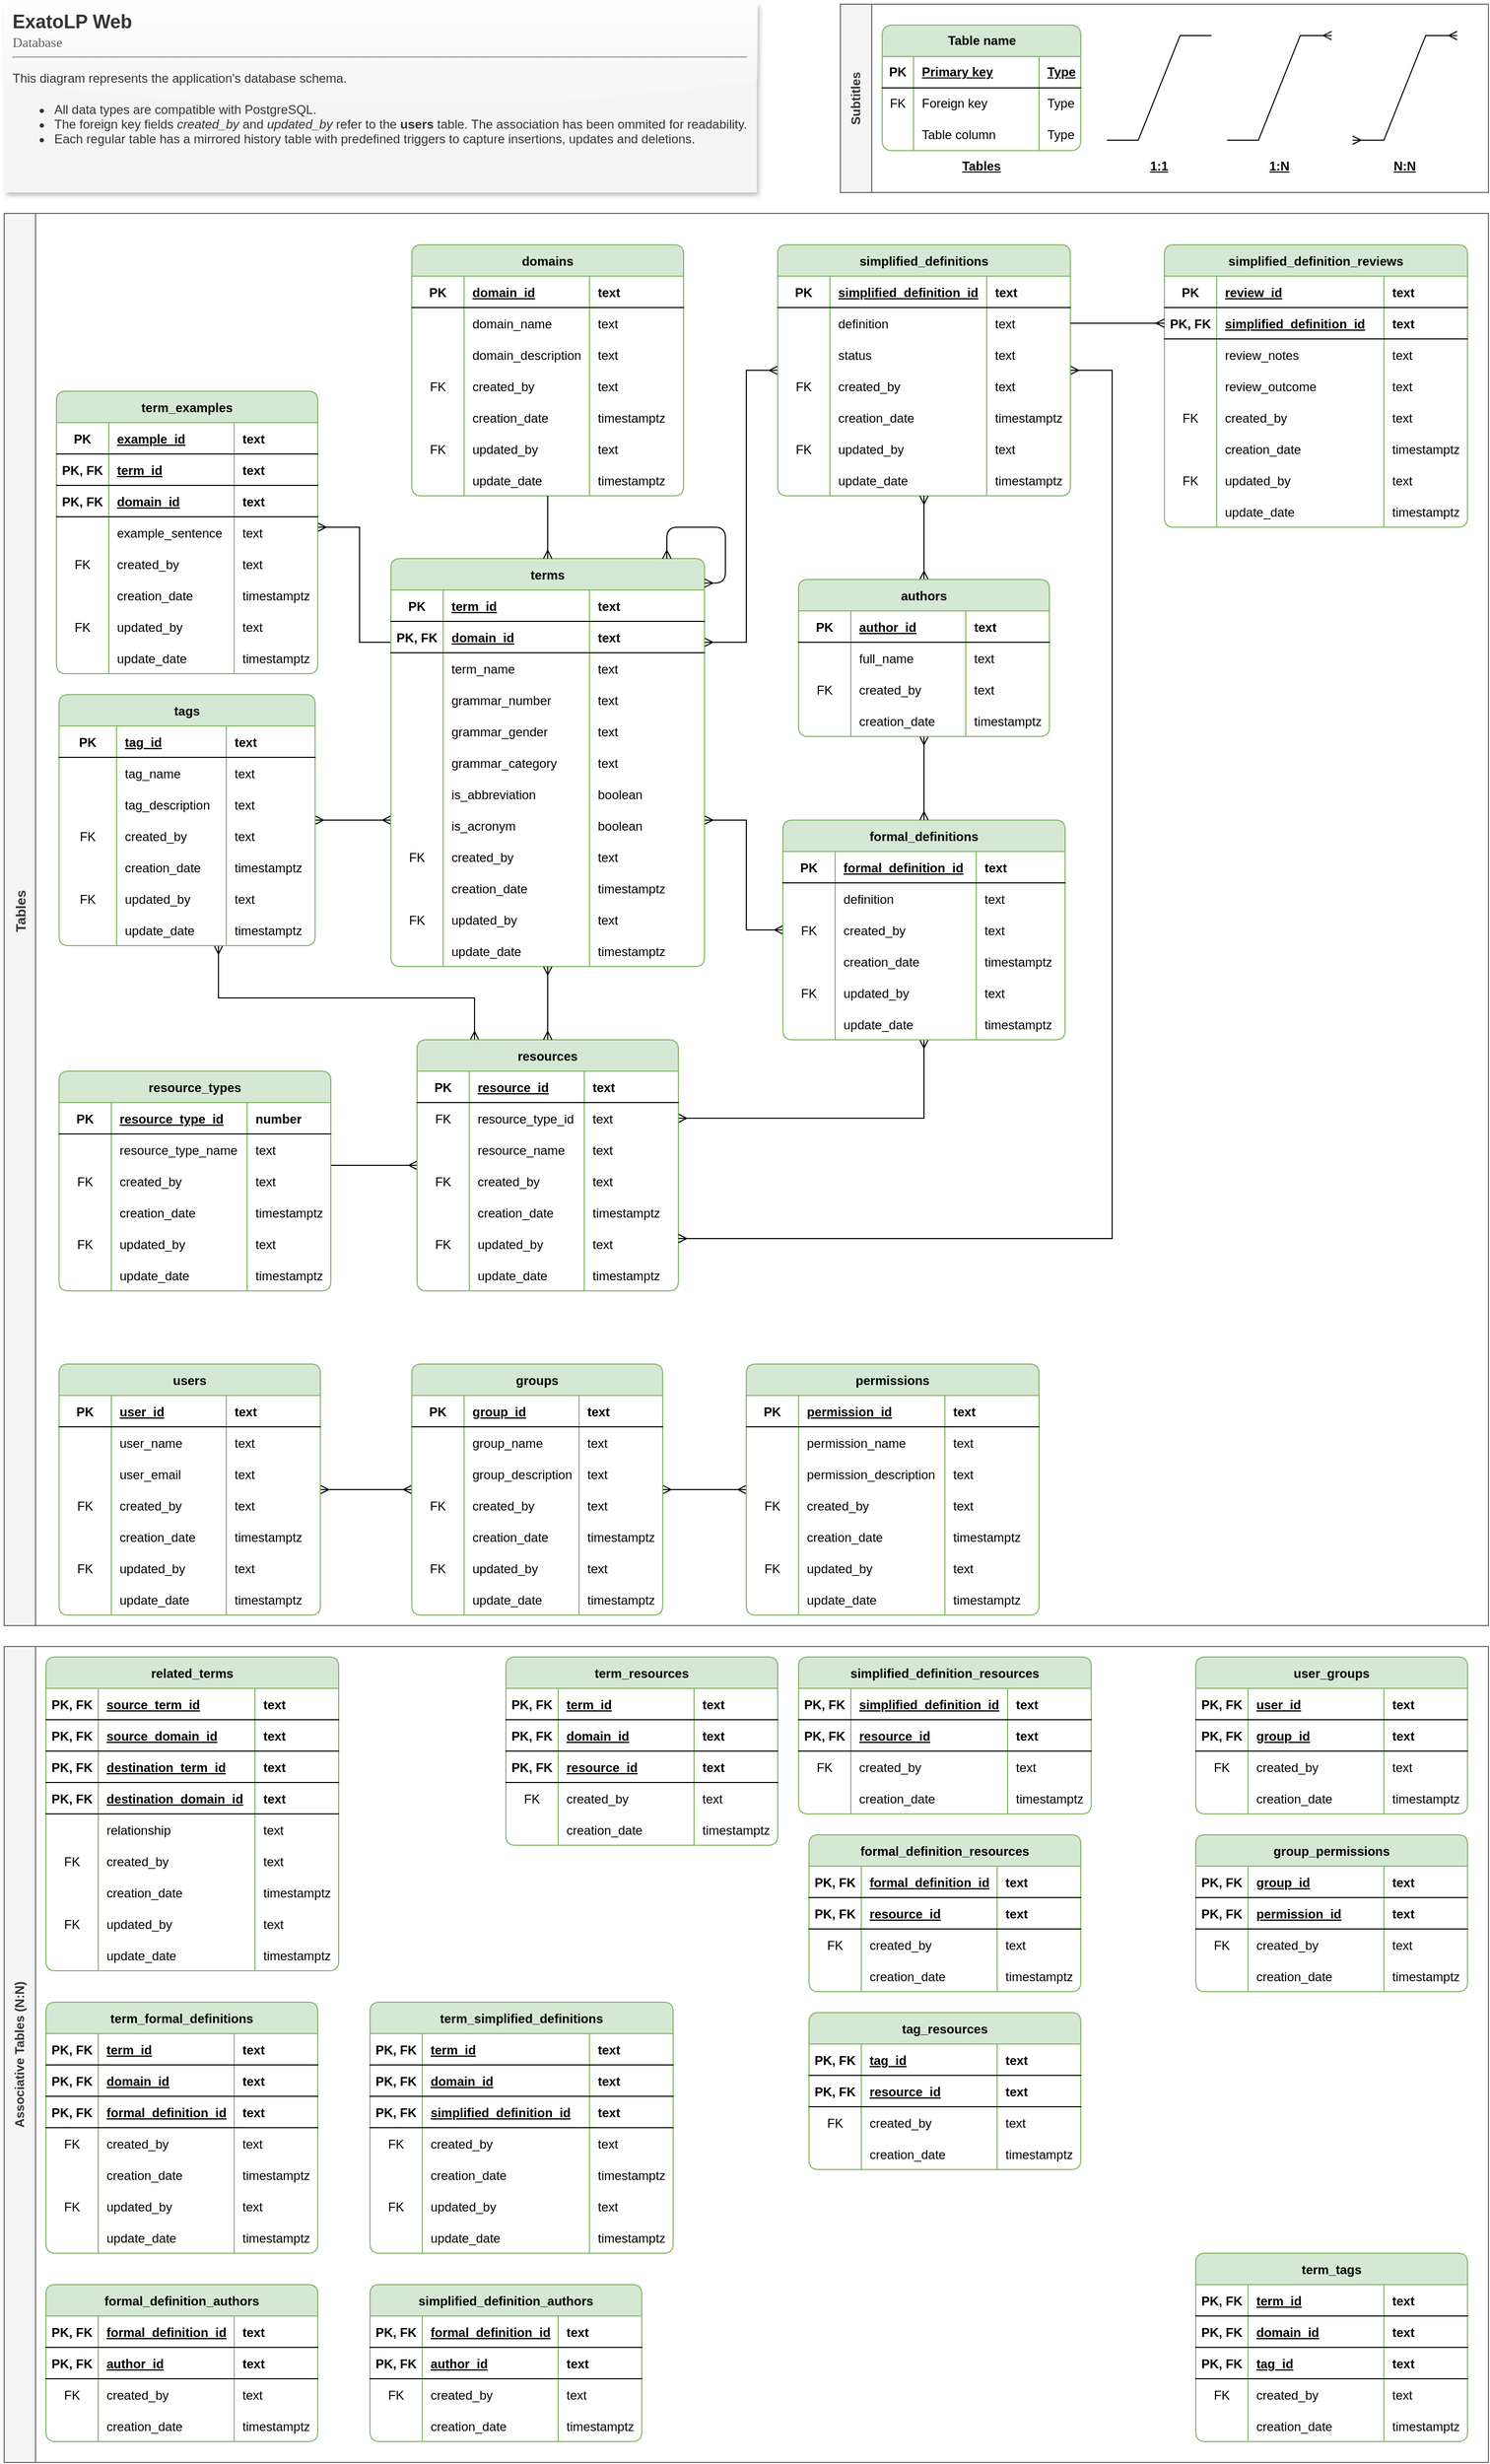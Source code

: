 <mxfile version="24.2.5" type="device">
  <diagram id="R2lEEEUBdFMjLlhIrx00" name="Diagrama">
    <mxGraphModel dx="1834" dy="1356" grid="1" gridSize="10" guides="1" tooltips="1" connect="1" arrows="1" fold="1" page="0" pageScale="1" pageWidth="1100" pageHeight="850" math="0" shadow="0" extFonts="Permanent Marker^https://fonts.googleapis.com/css?family=Permanent+Marker">
      <root>
        <mxCell id="0" />
        <mxCell id="1" parent="0" />
        <mxCell id="RiztHteevrn8Y9Yimrdb-13" value="&lt;font size=&quot;1&quot; face=&quot;Helvetica&quot; style=&quot;&quot;&gt;&lt;b style=&quot;font-size: 18px;&quot;&gt;ExatoLP Web&lt;/b&gt;&lt;/font&gt;&lt;div&gt;&lt;font face=&quot;Tahoma&quot; color=&quot;#616161&quot; style=&quot;font-size: 13px;&quot;&gt;Database&lt;/font&gt;&lt;/div&gt;&lt;div&gt;&lt;hr&gt;&lt;/div&gt;&lt;div style=&quot;text-align: justify; padding-top: 6px;&quot;&gt;&lt;span style=&quot;background-color: initial;&quot;&gt;This diagram represents the application&#39;s database schema.&lt;/span&gt;&lt;br&gt;&lt;/div&gt;&lt;div style=&quot;text-align: justify; padding-top: 3px;&quot;&gt;&lt;ul&gt;&lt;li&gt;&lt;span style=&quot;background-color: initial;&quot;&gt;All data types are compatible with PostgreSQL.&lt;/span&gt;&lt;/li&gt;&lt;li&gt;The foreign key fields&amp;nbsp;&lt;i style=&quot;background-color: initial;&quot;&gt;created_by&lt;/i&gt;&lt;span style=&quot;background-color: initial;&quot;&gt;&amp;nbsp;and&amp;nbsp;&lt;/span&gt;&lt;i style=&quot;background-color: initial;&quot;&gt;updated_by&lt;/i&gt;&lt;span style=&quot;background-color: initial;&quot;&gt;&amp;nbsp;refer to the&amp;nbsp;&lt;/span&gt;&lt;b style=&quot;background-color: initial;&quot;&gt;users&amp;nbsp;&lt;/b&gt;&lt;span style=&quot;background-color: initial;&quot;&gt;table. The association has been ommited for readability.&lt;/span&gt;&lt;/li&gt;&lt;li&gt;&lt;span style=&quot;background-color: initial;&quot;&gt;Each regular table has a mirrored history table with predefined triggers to capture insertions, updates and deletions.&lt;/span&gt;&lt;/li&gt;&lt;/ul&gt;&lt;/div&gt;" style="rounded=0;whiteSpace=wrap;html=1;align=left;verticalAlign=top;spacingLeft=6;spacingTop=0;spacingBottom=0;spacingRight=6;fillColor=#f5f5f5;strokeColor=none;shadow=1;glass=1;fontColor=#333333;" parent="1" vertex="1">
          <mxGeometry width="720" height="180" as="geometry" />
        </mxCell>
        <mxCell id="UozjSRqrQWIsCRP9QygV-483" value="Tables" style="swimlane;startSize=30;align=center;swimlaneFillColor=default;verticalAlign=middle;spacingLeft=16;fontSize=13;textShadow=0;horizontal=0;labelBorderColor=none;fillColor=#f5f5f5;fontColor=#333333;strokeColor=#666666;" parent="1" vertex="1">
          <mxGeometry y="200" width="1420" height="1350" as="geometry" />
        </mxCell>
        <mxCell id="iOG5d8EgysRWDircoHI--177" style="edgeStyle=orthogonalEdgeStyle;rounded=0;orthogonalLoop=1;jettySize=auto;html=1;endArrow=ERmany;endFill=0;" parent="UozjSRqrQWIsCRP9QygV-483" source="C-vyLk0tnHw3VtMMgP7b-23" target="UozjSRqrQWIsCRP9QygV-345" edge="1">
          <mxGeometry relative="1" as="geometry">
            <Array as="points">
              <mxPoint x="340" y="410" />
              <mxPoint x="340" y="300" />
            </Array>
          </mxGeometry>
        </mxCell>
        <mxCell id="iOG5d8EgysRWDircoHI--178" style="edgeStyle=orthogonalEdgeStyle;rounded=0;orthogonalLoop=1;jettySize=auto;html=1;startArrow=ERmany;startFill=0;endArrow=ERmany;endFill=0;" parent="UozjSRqrQWIsCRP9QygV-483" source="C-vyLk0tnHw3VtMMgP7b-23" target="UozjSRqrQWIsCRP9QygV-143" edge="1">
          <mxGeometry relative="1" as="geometry">
            <Array as="points">
              <mxPoint x="360" y="580" />
              <mxPoint x="360" y="580" />
            </Array>
          </mxGeometry>
        </mxCell>
        <mxCell id="iOG5d8EgysRWDircoHI--182" style="edgeStyle=orthogonalEdgeStyle;rounded=0;orthogonalLoop=1;jettySize=auto;html=1;endArrow=ERmany;endFill=0;startArrow=ERmany;startFill=0;" parent="UozjSRqrQWIsCRP9QygV-483" source="C-vyLk0tnHw3VtMMgP7b-23" target="UozjSRqrQWIsCRP9QygV-106" edge="1">
          <mxGeometry relative="1" as="geometry">
            <Array as="points">
              <mxPoint x="710" y="410" />
              <mxPoint x="710" y="150" />
            </Array>
          </mxGeometry>
        </mxCell>
        <mxCell id="iOG5d8EgysRWDircoHI--183" style="edgeStyle=orthogonalEdgeStyle;rounded=0;orthogonalLoop=1;jettySize=auto;html=1;startArrow=ERmany;startFill=0;endArrow=ERmany;endFill=0;" parent="UozjSRqrQWIsCRP9QygV-483" source="C-vyLk0tnHw3VtMMgP7b-23" target="UozjSRqrQWIsCRP9QygV-19" edge="1">
          <mxGeometry relative="1" as="geometry">
            <Array as="points">
              <mxPoint x="710" y="580" />
              <mxPoint x="710" y="685" />
            </Array>
          </mxGeometry>
        </mxCell>
        <mxCell id="C-vyLk0tnHw3VtMMgP7b-23" value="terms" style="shape=table;startSize=30;container=1;collapsible=1;childLayout=tableLayout;fixedRows=1;rowLines=0;fontStyle=1;align=center;resizeLast=1;fillColor=#d5e8d4;strokeColor=#82b366;rounded=1;shadow=0;swimlaneLine=1;columnLines=1;resizeLastRow=0;swimlaneFillColor=none;arcSize=10;points=[[0,0.06,0,0,0],[0,0.25,0,0,0],[0,0.5,0,0,0],[0,0.75,0,0,0],[0,1,0,0,0],[0.25,0,0,0,0],[0.25,1,0,0,0],[0.5,0,0,0,0],[0.5,1,0,0,0],[0.75,1,0,0,0],[0.88,0,0,0,0],[1,0.06,0,0,0],[1,0.25,0,0,0],[1,0.5,0,0,0],[1,0.75,0,0,0],[1,1,0,0,0]];" parent="UozjSRqrQWIsCRP9QygV-483" vertex="1">
          <mxGeometry x="370" y="330" width="300" height="390" as="geometry">
            <mxRectangle x="120" y="120" width="100" height="30" as="alternateBounds" />
          </mxGeometry>
        </mxCell>
        <mxCell id="C-vyLk0tnHw3VtMMgP7b-24" value="" style="shape=partialRectangle;collapsible=0;dropTarget=0;pointerEvents=0;fillColor=none;points=[[0,0.5],[1,0.5]];portConstraint=eastwest;top=0;left=0;right=0;bottom=1;" parent="C-vyLk0tnHw3VtMMgP7b-23" vertex="1">
          <mxGeometry y="30" width="300" height="30" as="geometry" />
        </mxCell>
        <mxCell id="C-vyLk0tnHw3VtMMgP7b-25" value="PK" style="shape=partialRectangle;overflow=hidden;connectable=0;fillColor=none;top=0;left=0;bottom=0;right=0;fontStyle=1;" parent="C-vyLk0tnHw3VtMMgP7b-24" vertex="1">
          <mxGeometry width="50" height="30" as="geometry">
            <mxRectangle width="50" height="30" as="alternateBounds" />
          </mxGeometry>
        </mxCell>
        <mxCell id="C-vyLk0tnHw3VtMMgP7b-26" value="term_id" style="shape=partialRectangle;overflow=hidden;connectable=0;fillColor=none;top=0;left=0;bottom=0;right=0;align=left;spacingLeft=6;fontStyle=5;" parent="C-vyLk0tnHw3VtMMgP7b-24" vertex="1">
          <mxGeometry x="50" width="140" height="30" as="geometry">
            <mxRectangle width="140" height="30" as="alternateBounds" />
          </mxGeometry>
        </mxCell>
        <mxCell id="UozjSRqrQWIsCRP9QygV-1" value="text" style="shape=partialRectangle;overflow=hidden;connectable=0;fillColor=none;top=0;left=0;bottom=0;right=0;align=left;spacingLeft=6;fontStyle=1;" parent="C-vyLk0tnHw3VtMMgP7b-24" vertex="1">
          <mxGeometry x="190" width="110" height="30" as="geometry">
            <mxRectangle width="110" height="30" as="alternateBounds" />
          </mxGeometry>
        </mxCell>
        <mxCell id="iOG5d8EgysRWDircoHI--2" style="shape=partialRectangle;collapsible=0;dropTarget=0;pointerEvents=0;fillColor=none;points=[[0,0.5],[1,0.5]];portConstraint=eastwest;top=0;left=0;right=0;bottom=1;" parent="C-vyLk0tnHw3VtMMgP7b-23" vertex="1">
          <mxGeometry y="60" width="300" height="30" as="geometry" />
        </mxCell>
        <mxCell id="iOG5d8EgysRWDircoHI--3" value="PK, FK" style="shape=partialRectangle;overflow=hidden;connectable=0;fillColor=none;top=0;left=0;bottom=0;right=0;fontStyle=1;" parent="iOG5d8EgysRWDircoHI--2" vertex="1">
          <mxGeometry width="50" height="30" as="geometry">
            <mxRectangle width="50" height="30" as="alternateBounds" />
          </mxGeometry>
        </mxCell>
        <mxCell id="iOG5d8EgysRWDircoHI--4" value="domain_id" style="shape=partialRectangle;overflow=hidden;connectable=0;fillColor=none;top=0;left=0;bottom=0;right=0;align=left;spacingLeft=6;fontStyle=5;" parent="iOG5d8EgysRWDircoHI--2" vertex="1">
          <mxGeometry x="50" width="140" height="30" as="geometry">
            <mxRectangle width="140" height="30" as="alternateBounds" />
          </mxGeometry>
        </mxCell>
        <mxCell id="iOG5d8EgysRWDircoHI--5" value="text" style="shape=partialRectangle;overflow=hidden;connectable=0;fillColor=none;top=0;left=0;bottom=0;right=0;align=left;spacingLeft=6;fontStyle=1;" parent="iOG5d8EgysRWDircoHI--2" vertex="1">
          <mxGeometry x="190" width="110" height="30" as="geometry">
            <mxRectangle width="110" height="30" as="alternateBounds" />
          </mxGeometry>
        </mxCell>
        <mxCell id="C-vyLk0tnHw3VtMMgP7b-27" value="" style="shape=partialRectangle;collapsible=0;dropTarget=0;pointerEvents=0;fillColor=none;points=[[0,0.5],[1,0.5]];portConstraint=eastwest;top=0;left=0;right=0;bottom=0;" parent="C-vyLk0tnHw3VtMMgP7b-23" vertex="1">
          <mxGeometry y="90" width="300" height="30" as="geometry" />
        </mxCell>
        <mxCell id="C-vyLk0tnHw3VtMMgP7b-28" value="" style="shape=partialRectangle;overflow=hidden;connectable=0;fillColor=none;top=0;left=0;bottom=0;right=0;" parent="C-vyLk0tnHw3VtMMgP7b-27" vertex="1">
          <mxGeometry width="50" height="30" as="geometry">
            <mxRectangle width="50" height="30" as="alternateBounds" />
          </mxGeometry>
        </mxCell>
        <mxCell id="C-vyLk0tnHw3VtMMgP7b-29" value="term_name" style="shape=partialRectangle;overflow=hidden;connectable=0;fillColor=none;top=0;left=0;bottom=0;right=0;align=left;spacingLeft=6;" parent="C-vyLk0tnHw3VtMMgP7b-27" vertex="1">
          <mxGeometry x="50" width="140" height="30" as="geometry">
            <mxRectangle width="140" height="30" as="alternateBounds" />
          </mxGeometry>
        </mxCell>
        <mxCell id="UozjSRqrQWIsCRP9QygV-2" value="text" style="shape=partialRectangle;overflow=hidden;connectable=0;fillColor=none;top=0;left=0;bottom=0;right=0;align=left;spacingLeft=6;" parent="C-vyLk0tnHw3VtMMgP7b-27" vertex="1">
          <mxGeometry x="190" width="110" height="30" as="geometry">
            <mxRectangle width="110" height="30" as="alternateBounds" />
          </mxGeometry>
        </mxCell>
        <mxCell id="iOG5d8EgysRWDircoHI--199" style="shape=partialRectangle;collapsible=0;dropTarget=0;pointerEvents=0;fillColor=none;points=[[0,0.5],[1,0.5]];portConstraint=eastwest;top=0;left=0;right=0;bottom=0;" parent="C-vyLk0tnHw3VtMMgP7b-23" vertex="1">
          <mxGeometry y="120" width="300" height="30" as="geometry" />
        </mxCell>
        <mxCell id="iOG5d8EgysRWDircoHI--200" style="shape=partialRectangle;overflow=hidden;connectable=0;fillColor=none;top=0;left=0;bottom=0;right=0;" parent="iOG5d8EgysRWDircoHI--199" vertex="1">
          <mxGeometry width="50" height="30" as="geometry">
            <mxRectangle width="50" height="30" as="alternateBounds" />
          </mxGeometry>
        </mxCell>
        <mxCell id="iOG5d8EgysRWDircoHI--201" value="grammar_number" style="shape=partialRectangle;overflow=hidden;connectable=0;fillColor=none;top=0;left=0;bottom=0;right=0;align=left;spacingLeft=6;" parent="iOG5d8EgysRWDircoHI--199" vertex="1">
          <mxGeometry x="50" width="140" height="30" as="geometry">
            <mxRectangle width="140" height="30" as="alternateBounds" />
          </mxGeometry>
        </mxCell>
        <mxCell id="iOG5d8EgysRWDircoHI--202" value="text" style="shape=partialRectangle;overflow=hidden;connectable=0;fillColor=none;top=0;left=0;bottom=0;right=0;align=left;spacingLeft=6;" parent="iOG5d8EgysRWDircoHI--199" vertex="1">
          <mxGeometry x="190" width="110" height="30" as="geometry">
            <mxRectangle width="110" height="30" as="alternateBounds" />
          </mxGeometry>
        </mxCell>
        <mxCell id="iOG5d8EgysRWDircoHI--195" style="shape=partialRectangle;collapsible=0;dropTarget=0;pointerEvents=0;fillColor=none;points=[[0,0.5],[1,0.5]];portConstraint=eastwest;top=0;left=0;right=0;bottom=0;" parent="C-vyLk0tnHw3VtMMgP7b-23" vertex="1">
          <mxGeometry y="150" width="300" height="30" as="geometry" />
        </mxCell>
        <mxCell id="iOG5d8EgysRWDircoHI--196" style="shape=partialRectangle;overflow=hidden;connectable=0;fillColor=none;top=0;left=0;bottom=0;right=0;" parent="iOG5d8EgysRWDircoHI--195" vertex="1">
          <mxGeometry width="50" height="30" as="geometry">
            <mxRectangle width="50" height="30" as="alternateBounds" />
          </mxGeometry>
        </mxCell>
        <mxCell id="iOG5d8EgysRWDircoHI--197" value="grammar_gender" style="shape=partialRectangle;overflow=hidden;connectable=0;fillColor=none;top=0;left=0;bottom=0;right=0;align=left;spacingLeft=6;" parent="iOG5d8EgysRWDircoHI--195" vertex="1">
          <mxGeometry x="50" width="140" height="30" as="geometry">
            <mxRectangle width="140" height="30" as="alternateBounds" />
          </mxGeometry>
        </mxCell>
        <mxCell id="iOG5d8EgysRWDircoHI--198" value="text" style="shape=partialRectangle;overflow=hidden;connectable=0;fillColor=none;top=0;left=0;bottom=0;right=0;align=left;spacingLeft=6;" parent="iOG5d8EgysRWDircoHI--195" vertex="1">
          <mxGeometry x="190" width="110" height="30" as="geometry">
            <mxRectangle width="110" height="30" as="alternateBounds" />
          </mxGeometry>
        </mxCell>
        <mxCell id="iOG5d8EgysRWDircoHI--191" style="shape=partialRectangle;collapsible=0;dropTarget=0;pointerEvents=0;fillColor=none;points=[[0,0.5],[1,0.5]];portConstraint=eastwest;top=0;left=0;right=0;bottom=0;" parent="C-vyLk0tnHw3VtMMgP7b-23" vertex="1">
          <mxGeometry y="180" width="300" height="30" as="geometry" />
        </mxCell>
        <mxCell id="iOG5d8EgysRWDircoHI--192" style="shape=partialRectangle;overflow=hidden;connectable=0;fillColor=none;top=0;left=0;bottom=0;right=0;" parent="iOG5d8EgysRWDircoHI--191" vertex="1">
          <mxGeometry width="50" height="30" as="geometry">
            <mxRectangle width="50" height="30" as="alternateBounds" />
          </mxGeometry>
        </mxCell>
        <mxCell id="iOG5d8EgysRWDircoHI--193" value="grammar_category" style="shape=partialRectangle;overflow=hidden;connectable=0;fillColor=none;top=0;left=0;bottom=0;right=0;align=left;spacingLeft=6;" parent="iOG5d8EgysRWDircoHI--191" vertex="1">
          <mxGeometry x="50" width="140" height="30" as="geometry">
            <mxRectangle width="140" height="30" as="alternateBounds" />
          </mxGeometry>
        </mxCell>
        <mxCell id="iOG5d8EgysRWDircoHI--194" value="text" style="shape=partialRectangle;overflow=hidden;connectable=0;fillColor=none;top=0;left=0;bottom=0;right=0;align=left;spacingLeft=6;" parent="iOG5d8EgysRWDircoHI--191" vertex="1">
          <mxGeometry x="190" width="110" height="30" as="geometry">
            <mxRectangle width="110" height="30" as="alternateBounds" />
          </mxGeometry>
        </mxCell>
        <mxCell id="iOG5d8EgysRWDircoHI--208" style="shape=partialRectangle;collapsible=0;dropTarget=0;pointerEvents=0;fillColor=none;points=[[0,0.5],[1,0.5]];portConstraint=eastwest;top=0;left=0;right=0;bottom=0;" parent="C-vyLk0tnHw3VtMMgP7b-23" vertex="1">
          <mxGeometry y="210" width="300" height="30" as="geometry" />
        </mxCell>
        <mxCell id="iOG5d8EgysRWDircoHI--209" style="shape=partialRectangle;overflow=hidden;connectable=0;fillColor=none;top=0;left=0;bottom=0;right=0;" parent="iOG5d8EgysRWDircoHI--208" vertex="1">
          <mxGeometry width="50" height="30" as="geometry">
            <mxRectangle width="50" height="30" as="alternateBounds" />
          </mxGeometry>
        </mxCell>
        <mxCell id="iOG5d8EgysRWDircoHI--210" value="is_abbreviation" style="shape=partialRectangle;overflow=hidden;connectable=0;fillColor=none;top=0;left=0;bottom=0;right=0;align=left;spacingLeft=6;" parent="iOG5d8EgysRWDircoHI--208" vertex="1">
          <mxGeometry x="50" width="140" height="30" as="geometry">
            <mxRectangle width="140" height="30" as="alternateBounds" />
          </mxGeometry>
        </mxCell>
        <mxCell id="iOG5d8EgysRWDircoHI--211" value="boolean" style="shape=partialRectangle;overflow=hidden;connectable=0;fillColor=none;top=0;left=0;bottom=0;right=0;align=left;spacingLeft=6;" parent="iOG5d8EgysRWDircoHI--208" vertex="1">
          <mxGeometry x="190" width="110" height="30" as="geometry">
            <mxRectangle width="110" height="30" as="alternateBounds" />
          </mxGeometry>
        </mxCell>
        <mxCell id="iOG5d8EgysRWDircoHI--204" style="shape=partialRectangle;collapsible=0;dropTarget=0;pointerEvents=0;fillColor=none;points=[[0,0.5],[1,0.5]];portConstraint=eastwest;top=0;left=0;right=0;bottom=0;" parent="C-vyLk0tnHw3VtMMgP7b-23" vertex="1">
          <mxGeometry y="240" width="300" height="30" as="geometry" />
        </mxCell>
        <mxCell id="iOG5d8EgysRWDircoHI--205" style="shape=partialRectangle;overflow=hidden;connectable=0;fillColor=none;top=0;left=0;bottom=0;right=0;" parent="iOG5d8EgysRWDircoHI--204" vertex="1">
          <mxGeometry width="50" height="30" as="geometry">
            <mxRectangle width="50" height="30" as="alternateBounds" />
          </mxGeometry>
        </mxCell>
        <mxCell id="iOG5d8EgysRWDircoHI--206" value="is_acronym" style="shape=partialRectangle;overflow=hidden;connectable=0;fillColor=none;top=0;left=0;bottom=0;right=0;align=left;spacingLeft=6;" parent="iOG5d8EgysRWDircoHI--204" vertex="1">
          <mxGeometry x="50" width="140" height="30" as="geometry">
            <mxRectangle width="140" height="30" as="alternateBounds" />
          </mxGeometry>
        </mxCell>
        <mxCell id="iOG5d8EgysRWDircoHI--207" value="boolean" style="shape=partialRectangle;overflow=hidden;connectable=0;fillColor=none;top=0;left=0;bottom=0;right=0;align=left;spacingLeft=6;" parent="iOG5d8EgysRWDircoHI--204" vertex="1">
          <mxGeometry x="190" width="110" height="30" as="geometry">
            <mxRectangle width="110" height="30" as="alternateBounds" />
          </mxGeometry>
        </mxCell>
        <mxCell id="UozjSRqrQWIsCRP9QygV-3" style="shape=partialRectangle;collapsible=0;dropTarget=0;pointerEvents=0;fillColor=none;points=[[0,0.5],[1,0.5]];portConstraint=eastwest;top=0;left=0;right=0;bottom=0;" parent="C-vyLk0tnHw3VtMMgP7b-23" vertex="1">
          <mxGeometry y="270" width="300" height="30" as="geometry" />
        </mxCell>
        <mxCell id="UozjSRqrQWIsCRP9QygV-4" value="FK" style="shape=partialRectangle;overflow=hidden;connectable=0;fillColor=none;top=0;left=0;bottom=0;right=0;" parent="UozjSRqrQWIsCRP9QygV-3" vertex="1">
          <mxGeometry width="50" height="30" as="geometry">
            <mxRectangle width="50" height="30" as="alternateBounds" />
          </mxGeometry>
        </mxCell>
        <mxCell id="UozjSRqrQWIsCRP9QygV-5" value="created_by" style="shape=partialRectangle;overflow=hidden;connectable=0;fillColor=none;top=0;left=0;bottom=0;right=0;align=left;spacingLeft=6;" parent="UozjSRqrQWIsCRP9QygV-3" vertex="1">
          <mxGeometry x="50" width="140" height="30" as="geometry">
            <mxRectangle width="140" height="30" as="alternateBounds" />
          </mxGeometry>
        </mxCell>
        <mxCell id="UozjSRqrQWIsCRP9QygV-6" value="text" style="shape=partialRectangle;overflow=hidden;connectable=0;fillColor=none;top=0;left=0;bottom=0;right=0;align=left;spacingLeft=6;" parent="UozjSRqrQWIsCRP9QygV-3" vertex="1">
          <mxGeometry x="190" width="110" height="30" as="geometry">
            <mxRectangle width="110" height="30" as="alternateBounds" />
          </mxGeometry>
        </mxCell>
        <mxCell id="UozjSRqrQWIsCRP9QygV-7" style="shape=partialRectangle;collapsible=0;dropTarget=0;pointerEvents=0;fillColor=none;points=[[0,0.5],[1,0.5]];portConstraint=eastwest;top=0;left=0;right=0;bottom=0;" parent="C-vyLk0tnHw3VtMMgP7b-23" vertex="1">
          <mxGeometry y="300" width="300" height="30" as="geometry" />
        </mxCell>
        <mxCell id="UozjSRqrQWIsCRP9QygV-8" style="shape=partialRectangle;overflow=hidden;connectable=0;fillColor=none;top=0;left=0;bottom=0;right=0;" parent="UozjSRqrQWIsCRP9QygV-7" vertex="1">
          <mxGeometry width="50" height="30" as="geometry">
            <mxRectangle width="50" height="30" as="alternateBounds" />
          </mxGeometry>
        </mxCell>
        <mxCell id="UozjSRqrQWIsCRP9QygV-9" value="creation_date" style="shape=partialRectangle;overflow=hidden;connectable=0;fillColor=none;top=0;left=0;bottom=0;right=0;align=left;spacingLeft=6;" parent="UozjSRqrQWIsCRP9QygV-7" vertex="1">
          <mxGeometry x="50" width="140" height="30" as="geometry">
            <mxRectangle width="140" height="30" as="alternateBounds" />
          </mxGeometry>
        </mxCell>
        <mxCell id="UozjSRqrQWIsCRP9QygV-10" value="timestamptz" style="shape=partialRectangle;overflow=hidden;connectable=0;fillColor=none;top=0;left=0;bottom=0;right=0;align=left;spacingLeft=6;" parent="UozjSRqrQWIsCRP9QygV-7" vertex="1">
          <mxGeometry x="190" width="110" height="30" as="geometry">
            <mxRectangle width="110" height="30" as="alternateBounds" />
          </mxGeometry>
        </mxCell>
        <mxCell id="UozjSRqrQWIsCRP9QygV-11" style="shape=partialRectangle;collapsible=0;dropTarget=0;pointerEvents=0;fillColor=none;points=[[0,0.5],[1,0.5]];portConstraint=eastwest;top=0;left=0;right=0;bottom=0;" parent="C-vyLk0tnHw3VtMMgP7b-23" vertex="1">
          <mxGeometry y="330" width="300" height="30" as="geometry" />
        </mxCell>
        <mxCell id="UozjSRqrQWIsCRP9QygV-12" value="FK" style="shape=partialRectangle;overflow=hidden;connectable=0;fillColor=none;top=0;left=0;bottom=0;right=0;" parent="UozjSRqrQWIsCRP9QygV-11" vertex="1">
          <mxGeometry width="50" height="30" as="geometry">
            <mxRectangle width="50" height="30" as="alternateBounds" />
          </mxGeometry>
        </mxCell>
        <mxCell id="UozjSRqrQWIsCRP9QygV-13" value="updated_by" style="shape=partialRectangle;overflow=hidden;connectable=0;fillColor=none;top=0;left=0;bottom=0;right=0;align=left;spacingLeft=6;" parent="UozjSRqrQWIsCRP9QygV-11" vertex="1">
          <mxGeometry x="50" width="140" height="30" as="geometry">
            <mxRectangle width="140" height="30" as="alternateBounds" />
          </mxGeometry>
        </mxCell>
        <mxCell id="UozjSRqrQWIsCRP9QygV-14" value="text" style="shape=partialRectangle;overflow=hidden;connectable=0;fillColor=none;top=0;left=0;bottom=0;right=0;align=left;spacingLeft=6;" parent="UozjSRqrQWIsCRP9QygV-11" vertex="1">
          <mxGeometry x="190" width="110" height="30" as="geometry">
            <mxRectangle width="110" height="30" as="alternateBounds" />
          </mxGeometry>
        </mxCell>
        <mxCell id="UozjSRqrQWIsCRP9QygV-15" style="shape=partialRectangle;collapsible=0;dropTarget=0;pointerEvents=0;fillColor=none;points=[[0,0.5],[1,0.5]];portConstraint=eastwest;top=0;left=0;right=0;bottom=0;" parent="C-vyLk0tnHw3VtMMgP7b-23" vertex="1">
          <mxGeometry y="360" width="300" height="30" as="geometry" />
        </mxCell>
        <mxCell id="UozjSRqrQWIsCRP9QygV-16" style="shape=partialRectangle;overflow=hidden;connectable=0;fillColor=none;top=0;left=0;bottom=0;right=0;" parent="UozjSRqrQWIsCRP9QygV-15" vertex="1">
          <mxGeometry width="50" height="30" as="geometry">
            <mxRectangle width="50" height="30" as="alternateBounds" />
          </mxGeometry>
        </mxCell>
        <mxCell id="UozjSRqrQWIsCRP9QygV-17" value="update_date" style="shape=partialRectangle;overflow=hidden;connectable=0;fillColor=none;top=0;left=0;bottom=0;right=0;align=left;spacingLeft=6;" parent="UozjSRqrQWIsCRP9QygV-15" vertex="1">
          <mxGeometry x="50" width="140" height="30" as="geometry">
            <mxRectangle width="140" height="30" as="alternateBounds" />
          </mxGeometry>
        </mxCell>
        <mxCell id="UozjSRqrQWIsCRP9QygV-18" value="timestamptz" style="shape=partialRectangle;overflow=hidden;connectable=0;fillColor=none;top=0;left=0;bottom=0;right=0;align=left;spacingLeft=6;" parent="UozjSRqrQWIsCRP9QygV-15" vertex="1">
          <mxGeometry x="190" width="110" height="30" as="geometry">
            <mxRectangle width="110" height="30" as="alternateBounds" />
          </mxGeometry>
        </mxCell>
        <mxCell id="UEkEsiaF4vZnJxnMX7Qj-1" style="edgeStyle=orthogonalEdgeStyle;rounded=0;orthogonalLoop=1;jettySize=auto;html=1;entryX=1;entryY=0.5;entryDx=0;entryDy=0;startArrow=ERmany;startFill=0;endArrow=ERmany;endFill=0;" parent="UozjSRqrQWIsCRP9QygV-483" source="UozjSRqrQWIsCRP9QygV-19" target="UozjSRqrQWIsCRP9QygV-57" edge="1">
          <mxGeometry relative="1" as="geometry" />
        </mxCell>
        <mxCell id="UozjSRqrQWIsCRP9QygV-19" value="formal_definitions" style="shape=table;startSize=30;container=1;collapsible=1;childLayout=tableLayout;fixedRows=1;rowLines=0;fontStyle=1;align=center;resizeLast=1;fillColor=#d5e8d4;strokeColor=#82b366;rounded=1;shadow=0;swimlaneLine=1;columnLines=1;resizeLastRow=0;swimlaneFillColor=none;arcSize=10;points=[[0,0.05,0,0,0],[0,0.25,0,0,0],[0,0.5,0,0,0],[0,0.75,0,0,0],[0,1,0,0,0],[0.25,0,0,0,0],[0.25,1,0,0,0],[0.5,0,0,0,0],[0.5,1,0,0,0],[0.75,0,0,0,0],[0.75,1,0,0,0],[1,0.05,0,0,0],[1,0.25,0,0,0],[1,0.5,0,0,0],[1,0.75,0,0,0],[1,1,0,0,0]];" parent="UozjSRqrQWIsCRP9QygV-483" vertex="1">
          <mxGeometry x="745" y="580" width="270" height="210" as="geometry">
            <mxRectangle x="120" y="120" width="100" height="30" as="alternateBounds" />
          </mxGeometry>
        </mxCell>
        <mxCell id="UozjSRqrQWIsCRP9QygV-20" value="" style="shape=partialRectangle;collapsible=0;dropTarget=0;pointerEvents=0;fillColor=none;points=[[0,0.5],[1,0.5]];portConstraint=eastwest;top=0;left=0;right=0;bottom=1;" parent="UozjSRqrQWIsCRP9QygV-19" vertex="1">
          <mxGeometry y="30" width="270" height="30" as="geometry" />
        </mxCell>
        <mxCell id="UozjSRqrQWIsCRP9QygV-21" value="PK" style="shape=partialRectangle;overflow=hidden;connectable=0;fillColor=none;top=0;left=0;bottom=0;right=0;fontStyle=1;" parent="UozjSRqrQWIsCRP9QygV-20" vertex="1">
          <mxGeometry width="50" height="30" as="geometry">
            <mxRectangle width="50" height="30" as="alternateBounds" />
          </mxGeometry>
        </mxCell>
        <mxCell id="UozjSRqrQWIsCRP9QygV-22" value="formal_definition_id" style="shape=partialRectangle;overflow=hidden;connectable=0;fillColor=none;top=0;left=0;bottom=0;right=0;align=left;spacingLeft=6;fontStyle=5;" parent="UozjSRqrQWIsCRP9QygV-20" vertex="1">
          <mxGeometry x="50" width="135.0" height="30" as="geometry">
            <mxRectangle width="135.0" height="30" as="alternateBounds" />
          </mxGeometry>
        </mxCell>
        <mxCell id="UozjSRqrQWIsCRP9QygV-23" value="text" style="shape=partialRectangle;overflow=hidden;connectable=0;fillColor=none;top=0;left=0;bottom=0;right=0;align=left;spacingLeft=6;fontStyle=1;" parent="UozjSRqrQWIsCRP9QygV-20" vertex="1">
          <mxGeometry x="185.0" width="85.0" height="30" as="geometry">
            <mxRectangle width="85.0" height="30" as="alternateBounds" />
          </mxGeometry>
        </mxCell>
        <mxCell id="UozjSRqrQWIsCRP9QygV-44" style="shape=partialRectangle;collapsible=0;dropTarget=0;pointerEvents=0;fillColor=none;points=[[0,0.5],[1,0.5]];portConstraint=eastwest;top=0;left=0;right=0;bottom=0;" parent="UozjSRqrQWIsCRP9QygV-19" vertex="1">
          <mxGeometry y="60" width="270" height="30" as="geometry" />
        </mxCell>
        <mxCell id="UozjSRqrQWIsCRP9QygV-45" style="shape=partialRectangle;overflow=hidden;connectable=0;fillColor=none;top=0;left=0;bottom=0;right=0;fontStyle=0" parent="UozjSRqrQWIsCRP9QygV-44" vertex="1">
          <mxGeometry width="50" height="30" as="geometry">
            <mxRectangle width="50" height="30" as="alternateBounds" />
          </mxGeometry>
        </mxCell>
        <mxCell id="UozjSRqrQWIsCRP9QygV-46" value="definition" style="shape=partialRectangle;overflow=hidden;connectable=0;fillColor=none;top=0;left=0;bottom=0;right=0;align=left;spacingLeft=6;fontStyle=0" parent="UozjSRqrQWIsCRP9QygV-44" vertex="1">
          <mxGeometry x="50" width="135.0" height="30" as="geometry">
            <mxRectangle width="135.0" height="30" as="alternateBounds" />
          </mxGeometry>
        </mxCell>
        <mxCell id="UozjSRqrQWIsCRP9QygV-47" value="text" style="shape=partialRectangle;overflow=hidden;connectable=0;fillColor=none;top=0;left=0;bottom=0;right=0;align=left;spacingLeft=6;fontStyle=0" parent="UozjSRqrQWIsCRP9QygV-44" vertex="1">
          <mxGeometry x="185.0" width="85.0" height="30" as="geometry">
            <mxRectangle width="85.0" height="30" as="alternateBounds" />
          </mxGeometry>
        </mxCell>
        <mxCell id="UozjSRqrQWIsCRP9QygV-28" style="shape=partialRectangle;collapsible=0;dropTarget=0;pointerEvents=0;fillColor=none;points=[[0,0.5],[1,0.5]];portConstraint=eastwest;top=0;left=0;right=0;bottom=0;" parent="UozjSRqrQWIsCRP9QygV-19" vertex="1">
          <mxGeometry y="90" width="270" height="30" as="geometry" />
        </mxCell>
        <mxCell id="UozjSRqrQWIsCRP9QygV-29" value="FK" style="shape=partialRectangle;overflow=hidden;connectable=0;fillColor=none;top=0;left=0;bottom=0;right=0;" parent="UozjSRqrQWIsCRP9QygV-28" vertex="1">
          <mxGeometry width="50" height="30" as="geometry">
            <mxRectangle width="50" height="30" as="alternateBounds" />
          </mxGeometry>
        </mxCell>
        <mxCell id="UozjSRqrQWIsCRP9QygV-30" value="created_by" style="shape=partialRectangle;overflow=hidden;connectable=0;fillColor=none;top=0;left=0;bottom=0;right=0;align=left;spacingLeft=6;" parent="UozjSRqrQWIsCRP9QygV-28" vertex="1">
          <mxGeometry x="50" width="135.0" height="30" as="geometry">
            <mxRectangle width="135.0" height="30" as="alternateBounds" />
          </mxGeometry>
        </mxCell>
        <mxCell id="UozjSRqrQWIsCRP9QygV-31" value="text" style="shape=partialRectangle;overflow=hidden;connectable=0;fillColor=none;top=0;left=0;bottom=0;right=0;align=left;spacingLeft=6;" parent="UozjSRqrQWIsCRP9QygV-28" vertex="1">
          <mxGeometry x="185.0" width="85.0" height="30" as="geometry">
            <mxRectangle width="85.0" height="30" as="alternateBounds" />
          </mxGeometry>
        </mxCell>
        <mxCell id="UozjSRqrQWIsCRP9QygV-32" style="shape=partialRectangle;collapsible=0;dropTarget=0;pointerEvents=0;fillColor=none;points=[[0,0.5],[1,0.5]];portConstraint=eastwest;top=0;left=0;right=0;bottom=0;" parent="UozjSRqrQWIsCRP9QygV-19" vertex="1">
          <mxGeometry y="120" width="270" height="30" as="geometry" />
        </mxCell>
        <mxCell id="UozjSRqrQWIsCRP9QygV-33" style="shape=partialRectangle;overflow=hidden;connectable=0;fillColor=none;top=0;left=0;bottom=0;right=0;" parent="UozjSRqrQWIsCRP9QygV-32" vertex="1">
          <mxGeometry width="50" height="30" as="geometry">
            <mxRectangle width="50" height="30" as="alternateBounds" />
          </mxGeometry>
        </mxCell>
        <mxCell id="UozjSRqrQWIsCRP9QygV-34" value="creation_date" style="shape=partialRectangle;overflow=hidden;connectable=0;fillColor=none;top=0;left=0;bottom=0;right=0;align=left;spacingLeft=6;" parent="UozjSRqrQWIsCRP9QygV-32" vertex="1">
          <mxGeometry x="50" width="135.0" height="30" as="geometry">
            <mxRectangle width="135.0" height="30" as="alternateBounds" />
          </mxGeometry>
        </mxCell>
        <mxCell id="UozjSRqrQWIsCRP9QygV-35" value="timestamptz" style="shape=partialRectangle;overflow=hidden;connectable=0;fillColor=none;top=0;left=0;bottom=0;right=0;align=left;spacingLeft=6;" parent="UozjSRqrQWIsCRP9QygV-32" vertex="1">
          <mxGeometry x="185.0" width="85.0" height="30" as="geometry">
            <mxRectangle width="85.0" height="30" as="alternateBounds" />
          </mxGeometry>
        </mxCell>
        <mxCell id="UozjSRqrQWIsCRP9QygV-36" style="shape=partialRectangle;collapsible=0;dropTarget=0;pointerEvents=0;fillColor=none;points=[[0,0.5],[1,0.5]];portConstraint=eastwest;top=0;left=0;right=0;bottom=0;" parent="UozjSRqrQWIsCRP9QygV-19" vertex="1">
          <mxGeometry y="150" width="270" height="30" as="geometry" />
        </mxCell>
        <mxCell id="UozjSRqrQWIsCRP9QygV-37" value="FK" style="shape=partialRectangle;overflow=hidden;connectable=0;fillColor=none;top=0;left=0;bottom=0;right=0;" parent="UozjSRqrQWIsCRP9QygV-36" vertex="1">
          <mxGeometry width="50" height="30" as="geometry">
            <mxRectangle width="50" height="30" as="alternateBounds" />
          </mxGeometry>
        </mxCell>
        <mxCell id="UozjSRqrQWIsCRP9QygV-38" value="updated_by" style="shape=partialRectangle;overflow=hidden;connectable=0;fillColor=none;top=0;left=0;bottom=0;right=0;align=left;spacingLeft=6;" parent="UozjSRqrQWIsCRP9QygV-36" vertex="1">
          <mxGeometry x="50" width="135.0" height="30" as="geometry">
            <mxRectangle width="135.0" height="30" as="alternateBounds" />
          </mxGeometry>
        </mxCell>
        <mxCell id="UozjSRqrQWIsCRP9QygV-39" value="text" style="shape=partialRectangle;overflow=hidden;connectable=0;fillColor=none;top=0;left=0;bottom=0;right=0;align=left;spacingLeft=6;" parent="UozjSRqrQWIsCRP9QygV-36" vertex="1">
          <mxGeometry x="185.0" width="85.0" height="30" as="geometry">
            <mxRectangle width="85.0" height="30" as="alternateBounds" />
          </mxGeometry>
        </mxCell>
        <mxCell id="UozjSRqrQWIsCRP9QygV-40" style="shape=partialRectangle;collapsible=0;dropTarget=0;pointerEvents=0;fillColor=none;points=[[0,0.5],[1,0.5]];portConstraint=eastwest;top=0;left=0;right=0;bottom=0;" parent="UozjSRqrQWIsCRP9QygV-19" vertex="1">
          <mxGeometry y="180" width="270" height="30" as="geometry" />
        </mxCell>
        <mxCell id="UozjSRqrQWIsCRP9QygV-41" style="shape=partialRectangle;overflow=hidden;connectable=0;fillColor=none;top=0;left=0;bottom=0;right=0;" parent="UozjSRqrQWIsCRP9QygV-40" vertex="1">
          <mxGeometry width="50" height="30" as="geometry">
            <mxRectangle width="50" height="30" as="alternateBounds" />
          </mxGeometry>
        </mxCell>
        <mxCell id="UozjSRqrQWIsCRP9QygV-42" value="update_date" style="shape=partialRectangle;overflow=hidden;connectable=0;fillColor=none;top=0;left=0;bottom=0;right=0;align=left;spacingLeft=6;" parent="UozjSRqrQWIsCRP9QygV-40" vertex="1">
          <mxGeometry x="50" width="135.0" height="30" as="geometry">
            <mxRectangle width="135.0" height="30" as="alternateBounds" />
          </mxGeometry>
        </mxCell>
        <mxCell id="UozjSRqrQWIsCRP9QygV-43" value="timestamptz" style="shape=partialRectangle;overflow=hidden;connectable=0;fillColor=none;top=0;left=0;bottom=0;right=0;align=left;spacingLeft=6;" parent="UozjSRqrQWIsCRP9QygV-40" vertex="1">
          <mxGeometry x="185.0" width="85.0" height="30" as="geometry">
            <mxRectangle width="85.0" height="30" as="alternateBounds" />
          </mxGeometry>
        </mxCell>
        <mxCell id="iOG5d8EgysRWDircoHI--163" style="edgeStyle=orthogonalEdgeStyle;rounded=0;orthogonalLoop=1;jettySize=auto;html=1;endArrow=none;endFill=0;startArrow=ERmany;startFill=0;" parent="UozjSRqrQWIsCRP9QygV-483" source="UozjSRqrQWIsCRP9QygV-52" target="UozjSRqrQWIsCRP9QygV-77" edge="1">
          <mxGeometry relative="1" as="geometry">
            <Array as="points">
              <mxPoint x="350" y="910" />
              <mxPoint x="350" y="910" />
            </Array>
          </mxGeometry>
        </mxCell>
        <mxCell id="iOG5d8EgysRWDircoHI--180" style="edgeStyle=orthogonalEdgeStyle;rounded=0;orthogonalLoop=1;jettySize=auto;html=1;startArrow=ERmany;startFill=0;endArrow=ERmany;endFill=0;" parent="UozjSRqrQWIsCRP9QygV-483" source="UozjSRqrQWIsCRP9QygV-52" target="UozjSRqrQWIsCRP9QygV-143" edge="1">
          <mxGeometry relative="1" as="geometry">
            <Array as="points">
              <mxPoint x="450" y="750" />
              <mxPoint x="205" y="750" />
            </Array>
          </mxGeometry>
        </mxCell>
        <mxCell id="UozjSRqrQWIsCRP9QygV-52" value="resources" style="shape=table;startSize=30;container=1;collapsible=1;childLayout=tableLayout;fixedRows=1;rowLines=0;fontStyle=1;align=center;resizeLast=1;fillColor=#d5e8d4;strokeColor=#82b366;rounded=1;shadow=0;swimlaneLine=1;columnLines=1;resizeLastRow=0;swimlaneFillColor=none;arcSize=10;points=[[0,0.06,0,0,0],[0,0.25,0,0,0],[0,0.5,0,0,0],[0,0.75,0,0,0],[0,1,0,0,0],[0.25,0,0,0,0],[0.25,1,0,0,0],[0.5,0,0,0,0],[0.5,1,0,0,0],[0.75,0,0,0,0],[0.75,1,0,0,0],[1,0.06,0,0,0],[1,0.25,0,0,0],[1,0.5,0,0,0],[1,0.75,0,0,0],[1,1,0,0,0]];" parent="UozjSRqrQWIsCRP9QygV-483" vertex="1">
          <mxGeometry x="395" y="790" width="250" height="240" as="geometry">
            <mxRectangle x="120" y="120" width="100" height="30" as="alternateBounds" />
          </mxGeometry>
        </mxCell>
        <mxCell id="UozjSRqrQWIsCRP9QygV-53" value="" style="shape=partialRectangle;collapsible=0;dropTarget=0;pointerEvents=0;fillColor=none;points=[[0,0.5],[1,0.5]];portConstraint=eastwest;top=0;left=0;right=0;bottom=1;" parent="UozjSRqrQWIsCRP9QygV-52" vertex="1">
          <mxGeometry y="30" width="250" height="30" as="geometry" />
        </mxCell>
        <mxCell id="UozjSRqrQWIsCRP9QygV-54" value="PK" style="shape=partialRectangle;overflow=hidden;connectable=0;fillColor=none;top=0;left=0;bottom=0;right=0;fontStyle=1;" parent="UozjSRqrQWIsCRP9QygV-53" vertex="1">
          <mxGeometry width="50" height="30" as="geometry">
            <mxRectangle width="50" height="30" as="alternateBounds" />
          </mxGeometry>
        </mxCell>
        <mxCell id="UozjSRqrQWIsCRP9QygV-55" value="resource_id" style="shape=partialRectangle;overflow=hidden;connectable=0;fillColor=none;top=0;left=0;bottom=0;right=0;align=left;spacingLeft=6;fontStyle=5;" parent="UozjSRqrQWIsCRP9QygV-53" vertex="1">
          <mxGeometry x="50" width="110" height="30" as="geometry">
            <mxRectangle width="110" height="30" as="alternateBounds" />
          </mxGeometry>
        </mxCell>
        <mxCell id="UozjSRqrQWIsCRP9QygV-56" value="text" style="shape=partialRectangle;overflow=hidden;connectable=0;fillColor=none;top=0;left=0;bottom=0;right=0;align=left;spacingLeft=6;fontStyle=1;" parent="UozjSRqrQWIsCRP9QygV-53" vertex="1">
          <mxGeometry x="160" width="90" height="30" as="geometry">
            <mxRectangle width="90" height="30" as="alternateBounds" />
          </mxGeometry>
        </mxCell>
        <mxCell id="UozjSRqrQWIsCRP9QygV-57" value="" style="shape=partialRectangle;collapsible=0;dropTarget=0;pointerEvents=0;fillColor=none;points=[[0,0.5],[1,0.5]];portConstraint=eastwest;top=0;left=0;right=0;bottom=0;" parent="UozjSRqrQWIsCRP9QygV-52" vertex="1">
          <mxGeometry y="60" width="250" height="30" as="geometry" />
        </mxCell>
        <mxCell id="UozjSRqrQWIsCRP9QygV-58" value="FK" style="shape=partialRectangle;overflow=hidden;connectable=0;fillColor=none;top=0;left=0;bottom=0;right=0;" parent="UozjSRqrQWIsCRP9QygV-57" vertex="1">
          <mxGeometry width="50" height="30" as="geometry">
            <mxRectangle width="50" height="30" as="alternateBounds" />
          </mxGeometry>
        </mxCell>
        <mxCell id="UozjSRqrQWIsCRP9QygV-59" value="resource_type_id" style="shape=partialRectangle;overflow=hidden;connectable=0;fillColor=none;top=0;left=0;bottom=0;right=0;align=left;spacingLeft=6;" parent="UozjSRqrQWIsCRP9QygV-57" vertex="1">
          <mxGeometry x="50" width="110" height="30" as="geometry">
            <mxRectangle width="110" height="30" as="alternateBounds" />
          </mxGeometry>
        </mxCell>
        <mxCell id="UozjSRqrQWIsCRP9QygV-60" value="text" style="shape=partialRectangle;overflow=hidden;connectable=0;fillColor=none;top=0;left=0;bottom=0;right=0;align=left;spacingLeft=6;" parent="UozjSRqrQWIsCRP9QygV-57" vertex="1">
          <mxGeometry x="160" width="90" height="30" as="geometry">
            <mxRectangle width="90" height="30" as="alternateBounds" />
          </mxGeometry>
        </mxCell>
        <mxCell id="UozjSRqrQWIsCRP9QygV-102" style="shape=partialRectangle;collapsible=0;dropTarget=0;pointerEvents=0;fillColor=none;points=[[0,0.5],[1,0.5]];portConstraint=eastwest;top=0;left=0;right=0;bottom=0;" parent="UozjSRqrQWIsCRP9QygV-52" vertex="1">
          <mxGeometry y="90" width="250" height="30" as="geometry" />
        </mxCell>
        <mxCell id="UozjSRqrQWIsCRP9QygV-103" style="shape=partialRectangle;overflow=hidden;connectable=0;fillColor=none;top=0;left=0;bottom=0;right=0;" parent="UozjSRqrQWIsCRP9QygV-102" vertex="1">
          <mxGeometry width="50" height="30" as="geometry">
            <mxRectangle width="50" height="30" as="alternateBounds" />
          </mxGeometry>
        </mxCell>
        <mxCell id="UozjSRqrQWIsCRP9QygV-104" value="resource_name" style="shape=partialRectangle;overflow=hidden;connectable=0;fillColor=none;top=0;left=0;bottom=0;right=0;align=left;spacingLeft=6;" parent="UozjSRqrQWIsCRP9QygV-102" vertex="1">
          <mxGeometry x="50" width="110" height="30" as="geometry">
            <mxRectangle width="110" height="30" as="alternateBounds" />
          </mxGeometry>
        </mxCell>
        <mxCell id="UozjSRqrQWIsCRP9QygV-105" value="text" style="shape=partialRectangle;overflow=hidden;connectable=0;fillColor=none;top=0;left=0;bottom=0;right=0;align=left;spacingLeft=6;" parent="UozjSRqrQWIsCRP9QygV-102" vertex="1">
          <mxGeometry x="160" width="90" height="30" as="geometry">
            <mxRectangle width="90" height="30" as="alternateBounds" />
          </mxGeometry>
        </mxCell>
        <mxCell id="UozjSRqrQWIsCRP9QygV-61" style="shape=partialRectangle;collapsible=0;dropTarget=0;pointerEvents=0;fillColor=none;points=[[0,0.5],[1,0.5]];portConstraint=eastwest;top=0;left=0;right=0;bottom=0;" parent="UozjSRqrQWIsCRP9QygV-52" vertex="1">
          <mxGeometry y="120" width="250" height="30" as="geometry" />
        </mxCell>
        <mxCell id="UozjSRqrQWIsCRP9QygV-62" value="FK" style="shape=partialRectangle;overflow=hidden;connectable=0;fillColor=none;top=0;left=0;bottom=0;right=0;" parent="UozjSRqrQWIsCRP9QygV-61" vertex="1">
          <mxGeometry width="50" height="30" as="geometry">
            <mxRectangle width="50" height="30" as="alternateBounds" />
          </mxGeometry>
        </mxCell>
        <mxCell id="UozjSRqrQWIsCRP9QygV-63" value="created_by" style="shape=partialRectangle;overflow=hidden;connectable=0;fillColor=none;top=0;left=0;bottom=0;right=0;align=left;spacingLeft=6;" parent="UozjSRqrQWIsCRP9QygV-61" vertex="1">
          <mxGeometry x="50" width="110" height="30" as="geometry">
            <mxRectangle width="110" height="30" as="alternateBounds" />
          </mxGeometry>
        </mxCell>
        <mxCell id="UozjSRqrQWIsCRP9QygV-64" value="text" style="shape=partialRectangle;overflow=hidden;connectable=0;fillColor=none;top=0;left=0;bottom=0;right=0;align=left;spacingLeft=6;" parent="UozjSRqrQWIsCRP9QygV-61" vertex="1">
          <mxGeometry x="160" width="90" height="30" as="geometry">
            <mxRectangle width="90" height="30" as="alternateBounds" />
          </mxGeometry>
        </mxCell>
        <mxCell id="UozjSRqrQWIsCRP9QygV-65" style="shape=partialRectangle;collapsible=0;dropTarget=0;pointerEvents=0;fillColor=none;points=[[0,0.5],[1,0.5]];portConstraint=eastwest;top=0;left=0;right=0;bottom=0;" parent="UozjSRqrQWIsCRP9QygV-52" vertex="1">
          <mxGeometry y="150" width="250" height="30" as="geometry" />
        </mxCell>
        <mxCell id="UozjSRqrQWIsCRP9QygV-66" style="shape=partialRectangle;overflow=hidden;connectable=0;fillColor=none;top=0;left=0;bottom=0;right=0;" parent="UozjSRqrQWIsCRP9QygV-65" vertex="1">
          <mxGeometry width="50" height="30" as="geometry">
            <mxRectangle width="50" height="30" as="alternateBounds" />
          </mxGeometry>
        </mxCell>
        <mxCell id="UozjSRqrQWIsCRP9QygV-67" value="creation_date" style="shape=partialRectangle;overflow=hidden;connectable=0;fillColor=none;top=0;left=0;bottom=0;right=0;align=left;spacingLeft=6;" parent="UozjSRqrQWIsCRP9QygV-65" vertex="1">
          <mxGeometry x="50" width="110" height="30" as="geometry">
            <mxRectangle width="110" height="30" as="alternateBounds" />
          </mxGeometry>
        </mxCell>
        <mxCell id="UozjSRqrQWIsCRP9QygV-68" value="timestamptz" style="shape=partialRectangle;overflow=hidden;connectable=0;fillColor=none;top=0;left=0;bottom=0;right=0;align=left;spacingLeft=6;" parent="UozjSRqrQWIsCRP9QygV-65" vertex="1">
          <mxGeometry x="160" width="90" height="30" as="geometry">
            <mxRectangle width="90" height="30" as="alternateBounds" />
          </mxGeometry>
        </mxCell>
        <mxCell id="UozjSRqrQWIsCRP9QygV-69" style="shape=partialRectangle;collapsible=0;dropTarget=0;pointerEvents=0;fillColor=none;points=[[0,0.5],[1,0.5]];portConstraint=eastwest;top=0;left=0;right=0;bottom=0;" parent="UozjSRqrQWIsCRP9QygV-52" vertex="1">
          <mxGeometry y="180" width="250" height="30" as="geometry" />
        </mxCell>
        <mxCell id="UozjSRqrQWIsCRP9QygV-70" value="FK" style="shape=partialRectangle;overflow=hidden;connectable=0;fillColor=none;top=0;left=0;bottom=0;right=0;" parent="UozjSRqrQWIsCRP9QygV-69" vertex="1">
          <mxGeometry width="50" height="30" as="geometry">
            <mxRectangle width="50" height="30" as="alternateBounds" />
          </mxGeometry>
        </mxCell>
        <mxCell id="UozjSRqrQWIsCRP9QygV-71" value="updated_by" style="shape=partialRectangle;overflow=hidden;connectable=0;fillColor=none;top=0;left=0;bottom=0;right=0;align=left;spacingLeft=6;" parent="UozjSRqrQWIsCRP9QygV-69" vertex="1">
          <mxGeometry x="50" width="110" height="30" as="geometry">
            <mxRectangle width="110" height="30" as="alternateBounds" />
          </mxGeometry>
        </mxCell>
        <mxCell id="UozjSRqrQWIsCRP9QygV-72" value="text" style="shape=partialRectangle;overflow=hidden;connectable=0;fillColor=none;top=0;left=0;bottom=0;right=0;align=left;spacingLeft=6;" parent="UozjSRqrQWIsCRP9QygV-69" vertex="1">
          <mxGeometry x="160" width="90" height="30" as="geometry">
            <mxRectangle width="90" height="30" as="alternateBounds" />
          </mxGeometry>
        </mxCell>
        <mxCell id="UozjSRqrQWIsCRP9QygV-73" style="shape=partialRectangle;collapsible=0;dropTarget=0;pointerEvents=0;fillColor=none;points=[[0,0.5],[1,0.5]];portConstraint=eastwest;top=0;left=0;right=0;bottom=0;" parent="UozjSRqrQWIsCRP9QygV-52" vertex="1">
          <mxGeometry y="210" width="250" height="30" as="geometry" />
        </mxCell>
        <mxCell id="UozjSRqrQWIsCRP9QygV-74" style="shape=partialRectangle;overflow=hidden;connectable=0;fillColor=none;top=0;left=0;bottom=0;right=0;" parent="UozjSRqrQWIsCRP9QygV-73" vertex="1">
          <mxGeometry width="50" height="30" as="geometry">
            <mxRectangle width="50" height="30" as="alternateBounds" />
          </mxGeometry>
        </mxCell>
        <mxCell id="UozjSRqrQWIsCRP9QygV-75" value="update_date" style="shape=partialRectangle;overflow=hidden;connectable=0;fillColor=none;top=0;left=0;bottom=0;right=0;align=left;spacingLeft=6;" parent="UozjSRqrQWIsCRP9QygV-73" vertex="1">
          <mxGeometry x="50" width="110" height="30" as="geometry">
            <mxRectangle width="110" height="30" as="alternateBounds" />
          </mxGeometry>
        </mxCell>
        <mxCell id="UozjSRqrQWIsCRP9QygV-76" value="timestamptz" style="shape=partialRectangle;overflow=hidden;connectable=0;fillColor=none;top=0;left=0;bottom=0;right=0;align=left;spacingLeft=6;" parent="UozjSRqrQWIsCRP9QygV-73" vertex="1">
          <mxGeometry x="160" width="90" height="30" as="geometry">
            <mxRectangle width="90" height="30" as="alternateBounds" />
          </mxGeometry>
        </mxCell>
        <mxCell id="UozjSRqrQWIsCRP9QygV-77" value="resource_types" style="shape=table;startSize=30;container=1;collapsible=1;childLayout=tableLayout;fixedRows=1;rowLines=0;fontStyle=1;align=center;resizeLast=1;fillColor=#d5e8d4;strokeColor=#82b366;rounded=1;shadow=0;swimlaneLine=1;columnLines=1;resizeLastRow=0;swimlaneFillColor=none;arcSize=10;" parent="UozjSRqrQWIsCRP9QygV-483" vertex="1">
          <mxGeometry x="52.5" y="820" width="260" height="210" as="geometry">
            <mxRectangle x="120" y="120" width="100" height="30" as="alternateBounds" />
          </mxGeometry>
        </mxCell>
        <mxCell id="UozjSRqrQWIsCRP9QygV-78" value="" style="shape=partialRectangle;collapsible=0;dropTarget=0;pointerEvents=0;fillColor=none;points=[[0,0.5],[1,0.5]];portConstraint=eastwest;top=0;left=0;right=0;bottom=1;" parent="UozjSRqrQWIsCRP9QygV-77" vertex="1">
          <mxGeometry y="30" width="260" height="30" as="geometry" />
        </mxCell>
        <mxCell id="UozjSRqrQWIsCRP9QygV-79" value="PK" style="shape=partialRectangle;overflow=hidden;connectable=0;fillColor=none;top=0;left=0;bottom=0;right=0;fontStyle=1;" parent="UozjSRqrQWIsCRP9QygV-78" vertex="1">
          <mxGeometry width="50" height="30" as="geometry">
            <mxRectangle width="50" height="30" as="alternateBounds" />
          </mxGeometry>
        </mxCell>
        <mxCell id="UozjSRqrQWIsCRP9QygV-80" value="resource_type_id" style="shape=partialRectangle;overflow=hidden;connectable=0;fillColor=none;top=0;left=0;bottom=0;right=0;align=left;spacingLeft=6;fontStyle=5;" parent="UozjSRqrQWIsCRP9QygV-78" vertex="1">
          <mxGeometry x="50" width="130" height="30" as="geometry">
            <mxRectangle width="130" height="30" as="alternateBounds" />
          </mxGeometry>
        </mxCell>
        <mxCell id="UozjSRqrQWIsCRP9QygV-81" value="number" style="shape=partialRectangle;overflow=hidden;connectable=0;fillColor=none;top=0;left=0;bottom=0;right=0;align=left;spacingLeft=6;fontStyle=1;" parent="UozjSRqrQWIsCRP9QygV-78" vertex="1">
          <mxGeometry x="180" width="80" height="30" as="geometry">
            <mxRectangle width="80" height="30" as="alternateBounds" />
          </mxGeometry>
        </mxCell>
        <mxCell id="UozjSRqrQWIsCRP9QygV-82" value="" style="shape=partialRectangle;collapsible=0;dropTarget=0;pointerEvents=0;fillColor=none;points=[[0,0.5],[1,0.5]];portConstraint=eastwest;top=0;left=0;right=0;bottom=0;" parent="UozjSRqrQWIsCRP9QygV-77" vertex="1">
          <mxGeometry y="60" width="260" height="30" as="geometry" />
        </mxCell>
        <mxCell id="UozjSRqrQWIsCRP9QygV-83" value="" style="shape=partialRectangle;overflow=hidden;connectable=0;fillColor=none;top=0;left=0;bottom=0;right=0;" parent="UozjSRqrQWIsCRP9QygV-82" vertex="1">
          <mxGeometry width="50" height="30" as="geometry">
            <mxRectangle width="50" height="30" as="alternateBounds" />
          </mxGeometry>
        </mxCell>
        <mxCell id="UozjSRqrQWIsCRP9QygV-84" value="resource_type_name" style="shape=partialRectangle;overflow=hidden;connectable=0;fillColor=none;top=0;left=0;bottom=0;right=0;align=left;spacingLeft=6;" parent="UozjSRqrQWIsCRP9QygV-82" vertex="1">
          <mxGeometry x="50" width="130" height="30" as="geometry">
            <mxRectangle width="130" height="30" as="alternateBounds" />
          </mxGeometry>
        </mxCell>
        <mxCell id="UozjSRqrQWIsCRP9QygV-85" value="text" style="shape=partialRectangle;overflow=hidden;connectable=0;fillColor=none;top=0;left=0;bottom=0;right=0;align=left;spacingLeft=6;" parent="UozjSRqrQWIsCRP9QygV-82" vertex="1">
          <mxGeometry x="180" width="80" height="30" as="geometry">
            <mxRectangle width="80" height="30" as="alternateBounds" />
          </mxGeometry>
        </mxCell>
        <mxCell id="UozjSRqrQWIsCRP9QygV-86" style="shape=partialRectangle;collapsible=0;dropTarget=0;pointerEvents=0;fillColor=none;points=[[0,0.5],[1,0.5]];portConstraint=eastwest;top=0;left=0;right=0;bottom=0;" parent="UozjSRqrQWIsCRP9QygV-77" vertex="1">
          <mxGeometry y="90" width="260" height="30" as="geometry" />
        </mxCell>
        <mxCell id="UozjSRqrQWIsCRP9QygV-87" value="FK" style="shape=partialRectangle;overflow=hidden;connectable=0;fillColor=none;top=0;left=0;bottom=0;right=0;" parent="UozjSRqrQWIsCRP9QygV-86" vertex="1">
          <mxGeometry width="50" height="30" as="geometry">
            <mxRectangle width="50" height="30" as="alternateBounds" />
          </mxGeometry>
        </mxCell>
        <mxCell id="UozjSRqrQWIsCRP9QygV-88" value="created_by" style="shape=partialRectangle;overflow=hidden;connectable=0;fillColor=none;top=0;left=0;bottom=0;right=0;align=left;spacingLeft=6;" parent="UozjSRqrQWIsCRP9QygV-86" vertex="1">
          <mxGeometry x="50" width="130" height="30" as="geometry">
            <mxRectangle width="130" height="30" as="alternateBounds" />
          </mxGeometry>
        </mxCell>
        <mxCell id="UozjSRqrQWIsCRP9QygV-89" value="text" style="shape=partialRectangle;overflow=hidden;connectable=0;fillColor=none;top=0;left=0;bottom=0;right=0;align=left;spacingLeft=6;" parent="UozjSRqrQWIsCRP9QygV-86" vertex="1">
          <mxGeometry x="180" width="80" height="30" as="geometry">
            <mxRectangle width="80" height="30" as="alternateBounds" />
          </mxGeometry>
        </mxCell>
        <mxCell id="UozjSRqrQWIsCRP9QygV-90" style="shape=partialRectangle;collapsible=0;dropTarget=0;pointerEvents=0;fillColor=none;points=[[0,0.5],[1,0.5]];portConstraint=eastwest;top=0;left=0;right=0;bottom=0;" parent="UozjSRqrQWIsCRP9QygV-77" vertex="1">
          <mxGeometry y="120" width="260" height="30" as="geometry" />
        </mxCell>
        <mxCell id="UozjSRqrQWIsCRP9QygV-91" style="shape=partialRectangle;overflow=hidden;connectable=0;fillColor=none;top=0;left=0;bottom=0;right=0;" parent="UozjSRqrQWIsCRP9QygV-90" vertex="1">
          <mxGeometry width="50" height="30" as="geometry">
            <mxRectangle width="50" height="30" as="alternateBounds" />
          </mxGeometry>
        </mxCell>
        <mxCell id="UozjSRqrQWIsCRP9QygV-92" value="creation_date" style="shape=partialRectangle;overflow=hidden;connectable=0;fillColor=none;top=0;left=0;bottom=0;right=0;align=left;spacingLeft=6;" parent="UozjSRqrQWIsCRP9QygV-90" vertex="1">
          <mxGeometry x="50" width="130" height="30" as="geometry">
            <mxRectangle width="130" height="30" as="alternateBounds" />
          </mxGeometry>
        </mxCell>
        <mxCell id="UozjSRqrQWIsCRP9QygV-93" value="timestamptz" style="shape=partialRectangle;overflow=hidden;connectable=0;fillColor=none;top=0;left=0;bottom=0;right=0;align=left;spacingLeft=6;" parent="UozjSRqrQWIsCRP9QygV-90" vertex="1">
          <mxGeometry x="180" width="80" height="30" as="geometry">
            <mxRectangle width="80" height="30" as="alternateBounds" />
          </mxGeometry>
        </mxCell>
        <mxCell id="UozjSRqrQWIsCRP9QygV-94" style="shape=partialRectangle;collapsible=0;dropTarget=0;pointerEvents=0;fillColor=none;points=[[0,0.5],[1,0.5]];portConstraint=eastwest;top=0;left=0;right=0;bottom=0;" parent="UozjSRqrQWIsCRP9QygV-77" vertex="1">
          <mxGeometry y="150" width="260" height="30" as="geometry" />
        </mxCell>
        <mxCell id="UozjSRqrQWIsCRP9QygV-95" value="FK" style="shape=partialRectangle;overflow=hidden;connectable=0;fillColor=none;top=0;left=0;bottom=0;right=0;" parent="UozjSRqrQWIsCRP9QygV-94" vertex="1">
          <mxGeometry width="50" height="30" as="geometry">
            <mxRectangle width="50" height="30" as="alternateBounds" />
          </mxGeometry>
        </mxCell>
        <mxCell id="UozjSRqrQWIsCRP9QygV-96" value="updated_by" style="shape=partialRectangle;overflow=hidden;connectable=0;fillColor=none;top=0;left=0;bottom=0;right=0;align=left;spacingLeft=6;" parent="UozjSRqrQWIsCRP9QygV-94" vertex="1">
          <mxGeometry x="50" width="130" height="30" as="geometry">
            <mxRectangle width="130" height="30" as="alternateBounds" />
          </mxGeometry>
        </mxCell>
        <mxCell id="UozjSRqrQWIsCRP9QygV-97" value="text" style="shape=partialRectangle;overflow=hidden;connectable=0;fillColor=none;top=0;left=0;bottom=0;right=0;align=left;spacingLeft=6;" parent="UozjSRqrQWIsCRP9QygV-94" vertex="1">
          <mxGeometry x="180" width="80" height="30" as="geometry">
            <mxRectangle width="80" height="30" as="alternateBounds" />
          </mxGeometry>
        </mxCell>
        <mxCell id="UozjSRqrQWIsCRP9QygV-98" style="shape=partialRectangle;collapsible=0;dropTarget=0;pointerEvents=0;fillColor=none;points=[[0,0.5],[1,0.5]];portConstraint=eastwest;top=0;left=0;right=0;bottom=0;" parent="UozjSRqrQWIsCRP9QygV-77" vertex="1">
          <mxGeometry y="180" width="260" height="30" as="geometry" />
        </mxCell>
        <mxCell id="UozjSRqrQWIsCRP9QygV-99" style="shape=partialRectangle;overflow=hidden;connectable=0;fillColor=none;top=0;left=0;bottom=0;right=0;" parent="UozjSRqrQWIsCRP9QygV-98" vertex="1">
          <mxGeometry width="50" height="30" as="geometry">
            <mxRectangle width="50" height="30" as="alternateBounds" />
          </mxGeometry>
        </mxCell>
        <mxCell id="UozjSRqrQWIsCRP9QygV-100" value="update_date" style="shape=partialRectangle;overflow=hidden;connectable=0;fillColor=none;top=0;left=0;bottom=0;right=0;align=left;spacingLeft=6;" parent="UozjSRqrQWIsCRP9QygV-98" vertex="1">
          <mxGeometry x="50" width="130" height="30" as="geometry">
            <mxRectangle width="130" height="30" as="alternateBounds" />
          </mxGeometry>
        </mxCell>
        <mxCell id="UozjSRqrQWIsCRP9QygV-101" value="timestamptz" style="shape=partialRectangle;overflow=hidden;connectable=0;fillColor=none;top=0;left=0;bottom=0;right=0;align=left;spacingLeft=6;" parent="UozjSRqrQWIsCRP9QygV-98" vertex="1">
          <mxGeometry x="180" width="80" height="30" as="geometry">
            <mxRectangle width="80" height="30" as="alternateBounds" />
          </mxGeometry>
        </mxCell>
        <mxCell id="iOG5d8EgysRWDircoHI--184" style="edgeStyle=orthogonalEdgeStyle;rounded=0;orthogonalLoop=1;jettySize=auto;html=1;endArrow=ERmany;endFill=0;startArrow=ERmany;startFill=0;" parent="UozjSRqrQWIsCRP9QygV-483" source="UozjSRqrQWIsCRP9QygV-106" target="UozjSRqrQWIsCRP9QygV-52" edge="1">
          <mxGeometry relative="1" as="geometry">
            <Array as="points">
              <mxPoint x="1060" y="150" />
              <mxPoint x="1060" y="980" />
            </Array>
          </mxGeometry>
        </mxCell>
        <mxCell id="UozjSRqrQWIsCRP9QygV-106" value="simplified_definitions" style="shape=table;startSize=30;container=1;collapsible=1;childLayout=tableLayout;fixedRows=1;rowLines=0;fontStyle=1;align=center;resizeLast=1;fillColor=#d5e8d4;strokeColor=#82b366;rounded=1;shadow=0;swimlaneLine=1;columnLines=1;resizeLastRow=0;swimlaneFillColor=none;arcSize=10;points=[[0,0.05,0,0,0],[0,0.25,0,0,0],[0,0.5,0,0,0],[0,0.75,0,0,0],[0,0.92,0,0,0],[0.25,0,0,0,0],[0.25,1,0,0,0],[0.5,0,0,0,0],[0.5,1,0,0,0],[0.75,0,0,0,0],[0.75,1,0,0,0],[1,0.05,0,0,0],[1,0.25,0,0,0],[1,0.5,0,0,0],[1,0.75,0,0,0],[1,0.92,0,0,0]];" parent="UozjSRqrQWIsCRP9QygV-483" vertex="1">
          <mxGeometry x="740" y="30" width="280" height="240" as="geometry">
            <mxRectangle x="120" y="120" width="100" height="30" as="alternateBounds" />
          </mxGeometry>
        </mxCell>
        <mxCell id="UozjSRqrQWIsCRP9QygV-107" value="" style="shape=partialRectangle;collapsible=0;dropTarget=0;pointerEvents=0;fillColor=none;points=[[0,0.5],[1,0.5]];portConstraint=eastwest;top=0;left=0;right=0;bottom=1;" parent="UozjSRqrQWIsCRP9QygV-106" vertex="1">
          <mxGeometry y="30" width="280" height="30" as="geometry" />
        </mxCell>
        <mxCell id="UozjSRqrQWIsCRP9QygV-108" value="PK" style="shape=partialRectangle;overflow=hidden;connectable=0;fillColor=none;top=0;left=0;bottom=0;right=0;fontStyle=1;" parent="UozjSRqrQWIsCRP9QygV-107" vertex="1">
          <mxGeometry width="50" height="30" as="geometry">
            <mxRectangle width="50" height="30" as="alternateBounds" />
          </mxGeometry>
        </mxCell>
        <mxCell id="UozjSRqrQWIsCRP9QygV-109" value="simplified_definition_id" style="shape=partialRectangle;overflow=hidden;connectable=0;fillColor=none;top=0;left=0;bottom=0;right=0;align=left;spacingLeft=6;fontStyle=5;" parent="UozjSRqrQWIsCRP9QygV-107" vertex="1">
          <mxGeometry x="50" width="150" height="30" as="geometry">
            <mxRectangle width="150" height="30" as="alternateBounds" />
          </mxGeometry>
        </mxCell>
        <mxCell id="UozjSRqrQWIsCRP9QygV-110" value="text" style="shape=partialRectangle;overflow=hidden;connectable=0;fillColor=none;top=0;left=0;bottom=0;right=0;align=left;spacingLeft=6;fontStyle=1;" parent="UozjSRqrQWIsCRP9QygV-107" vertex="1">
          <mxGeometry x="200" width="80" height="30" as="geometry">
            <mxRectangle width="80" height="30" as="alternateBounds" />
          </mxGeometry>
        </mxCell>
        <mxCell id="UozjSRqrQWIsCRP9QygV-115" style="shape=partialRectangle;collapsible=0;dropTarget=0;pointerEvents=0;fillColor=none;points=[[0,0.5],[1,0.5]];portConstraint=eastwest;top=0;left=0;right=0;bottom=0;" parent="UozjSRqrQWIsCRP9QygV-106" vertex="1">
          <mxGeometry y="60" width="280" height="30" as="geometry" />
        </mxCell>
        <mxCell id="UozjSRqrQWIsCRP9QygV-116" style="shape=partialRectangle;overflow=hidden;connectable=0;fillColor=none;top=0;left=0;bottom=0;right=0;fontStyle=0" parent="UozjSRqrQWIsCRP9QygV-115" vertex="1">
          <mxGeometry width="50" height="30" as="geometry">
            <mxRectangle width="50" height="30" as="alternateBounds" />
          </mxGeometry>
        </mxCell>
        <mxCell id="UozjSRqrQWIsCRP9QygV-117" value="definition" style="shape=partialRectangle;overflow=hidden;connectable=0;fillColor=none;top=0;left=0;bottom=0;right=0;align=left;spacingLeft=6;fontStyle=0" parent="UozjSRqrQWIsCRP9QygV-115" vertex="1">
          <mxGeometry x="50" width="150" height="30" as="geometry">
            <mxRectangle width="150" height="30" as="alternateBounds" />
          </mxGeometry>
        </mxCell>
        <mxCell id="UozjSRqrQWIsCRP9QygV-118" value="text" style="shape=partialRectangle;overflow=hidden;connectable=0;fillColor=none;top=0;left=0;bottom=0;right=0;align=left;spacingLeft=6;fontStyle=0" parent="UozjSRqrQWIsCRP9QygV-115" vertex="1">
          <mxGeometry x="200" width="80" height="30" as="geometry">
            <mxRectangle width="80" height="30" as="alternateBounds" />
          </mxGeometry>
        </mxCell>
        <mxCell id="UozjSRqrQWIsCRP9QygV-209" style="shape=partialRectangle;collapsible=0;dropTarget=0;pointerEvents=0;fillColor=none;points=[[0,0.5],[1,0.5]];portConstraint=eastwest;top=0;left=0;right=0;bottom=0;" parent="UozjSRqrQWIsCRP9QygV-106" vertex="1">
          <mxGeometry y="90" width="280" height="30" as="geometry" />
        </mxCell>
        <mxCell id="UozjSRqrQWIsCRP9QygV-210" style="shape=partialRectangle;overflow=hidden;connectable=0;fillColor=none;top=0;left=0;bottom=0;right=0;fontStyle=0" parent="UozjSRqrQWIsCRP9QygV-209" vertex="1">
          <mxGeometry width="50" height="30" as="geometry">
            <mxRectangle width="50" height="30" as="alternateBounds" />
          </mxGeometry>
        </mxCell>
        <mxCell id="UozjSRqrQWIsCRP9QygV-211" value="status" style="shape=partialRectangle;overflow=hidden;connectable=0;fillColor=none;top=0;left=0;bottom=0;right=0;align=left;spacingLeft=6;fontStyle=0" parent="UozjSRqrQWIsCRP9QygV-209" vertex="1">
          <mxGeometry x="50" width="150" height="30" as="geometry">
            <mxRectangle width="150" height="30" as="alternateBounds" />
          </mxGeometry>
        </mxCell>
        <mxCell id="UozjSRqrQWIsCRP9QygV-212" value="text" style="shape=partialRectangle;overflow=hidden;connectable=0;fillColor=none;top=0;left=0;bottom=0;right=0;align=left;spacingLeft=6;fontStyle=0" parent="UozjSRqrQWIsCRP9QygV-209" vertex="1">
          <mxGeometry x="200" width="80" height="30" as="geometry">
            <mxRectangle width="80" height="30" as="alternateBounds" />
          </mxGeometry>
        </mxCell>
        <mxCell id="UozjSRqrQWIsCRP9QygV-123" style="shape=partialRectangle;collapsible=0;dropTarget=0;pointerEvents=0;fillColor=none;points=[[0,0.5],[1,0.5]];portConstraint=eastwest;top=0;left=0;right=0;bottom=0;" parent="UozjSRqrQWIsCRP9QygV-106" vertex="1">
          <mxGeometry y="120" width="280" height="30" as="geometry" />
        </mxCell>
        <mxCell id="UozjSRqrQWIsCRP9QygV-124" value="FK" style="shape=partialRectangle;overflow=hidden;connectable=0;fillColor=none;top=0;left=0;bottom=0;right=0;" parent="UozjSRqrQWIsCRP9QygV-123" vertex="1">
          <mxGeometry width="50" height="30" as="geometry">
            <mxRectangle width="50" height="30" as="alternateBounds" />
          </mxGeometry>
        </mxCell>
        <mxCell id="UozjSRqrQWIsCRP9QygV-125" value="created_by" style="shape=partialRectangle;overflow=hidden;connectable=0;fillColor=none;top=0;left=0;bottom=0;right=0;align=left;spacingLeft=6;" parent="UozjSRqrQWIsCRP9QygV-123" vertex="1">
          <mxGeometry x="50" width="150" height="30" as="geometry">
            <mxRectangle width="150" height="30" as="alternateBounds" />
          </mxGeometry>
        </mxCell>
        <mxCell id="UozjSRqrQWIsCRP9QygV-126" value="text" style="shape=partialRectangle;overflow=hidden;connectable=0;fillColor=none;top=0;left=0;bottom=0;right=0;align=left;spacingLeft=6;" parent="UozjSRqrQWIsCRP9QygV-123" vertex="1">
          <mxGeometry x="200" width="80" height="30" as="geometry">
            <mxRectangle width="80" height="30" as="alternateBounds" />
          </mxGeometry>
        </mxCell>
        <mxCell id="UozjSRqrQWIsCRP9QygV-127" style="shape=partialRectangle;collapsible=0;dropTarget=0;pointerEvents=0;fillColor=none;points=[[0,0.5],[1,0.5]];portConstraint=eastwest;top=0;left=0;right=0;bottom=0;" parent="UozjSRqrQWIsCRP9QygV-106" vertex="1">
          <mxGeometry y="150" width="280" height="30" as="geometry" />
        </mxCell>
        <mxCell id="UozjSRqrQWIsCRP9QygV-128" style="shape=partialRectangle;overflow=hidden;connectable=0;fillColor=none;top=0;left=0;bottom=0;right=0;" parent="UozjSRqrQWIsCRP9QygV-127" vertex="1">
          <mxGeometry width="50" height="30" as="geometry">
            <mxRectangle width="50" height="30" as="alternateBounds" />
          </mxGeometry>
        </mxCell>
        <mxCell id="UozjSRqrQWIsCRP9QygV-129" value="creation_date" style="shape=partialRectangle;overflow=hidden;connectable=0;fillColor=none;top=0;left=0;bottom=0;right=0;align=left;spacingLeft=6;" parent="UozjSRqrQWIsCRP9QygV-127" vertex="1">
          <mxGeometry x="50" width="150" height="30" as="geometry">
            <mxRectangle width="150" height="30" as="alternateBounds" />
          </mxGeometry>
        </mxCell>
        <mxCell id="UozjSRqrQWIsCRP9QygV-130" value="timestamptz" style="shape=partialRectangle;overflow=hidden;connectable=0;fillColor=none;top=0;left=0;bottom=0;right=0;align=left;spacingLeft=6;" parent="UozjSRqrQWIsCRP9QygV-127" vertex="1">
          <mxGeometry x="200" width="80" height="30" as="geometry">
            <mxRectangle width="80" height="30" as="alternateBounds" />
          </mxGeometry>
        </mxCell>
        <mxCell id="UozjSRqrQWIsCRP9QygV-131" style="shape=partialRectangle;collapsible=0;dropTarget=0;pointerEvents=0;fillColor=none;points=[[0,0.5],[1,0.5]];portConstraint=eastwest;top=0;left=0;right=0;bottom=0;" parent="UozjSRqrQWIsCRP9QygV-106" vertex="1">
          <mxGeometry y="180" width="280" height="30" as="geometry" />
        </mxCell>
        <mxCell id="UozjSRqrQWIsCRP9QygV-132" value="FK" style="shape=partialRectangle;overflow=hidden;connectable=0;fillColor=none;top=0;left=0;bottom=0;right=0;" parent="UozjSRqrQWIsCRP9QygV-131" vertex="1">
          <mxGeometry width="50" height="30" as="geometry">
            <mxRectangle width="50" height="30" as="alternateBounds" />
          </mxGeometry>
        </mxCell>
        <mxCell id="UozjSRqrQWIsCRP9QygV-133" value="updated_by" style="shape=partialRectangle;overflow=hidden;connectable=0;fillColor=none;top=0;left=0;bottom=0;right=0;align=left;spacingLeft=6;" parent="UozjSRqrQWIsCRP9QygV-131" vertex="1">
          <mxGeometry x="50" width="150" height="30" as="geometry">
            <mxRectangle width="150" height="30" as="alternateBounds" />
          </mxGeometry>
        </mxCell>
        <mxCell id="UozjSRqrQWIsCRP9QygV-134" value="text" style="shape=partialRectangle;overflow=hidden;connectable=0;fillColor=none;top=0;left=0;bottom=0;right=0;align=left;spacingLeft=6;" parent="UozjSRqrQWIsCRP9QygV-131" vertex="1">
          <mxGeometry x="200" width="80" height="30" as="geometry">
            <mxRectangle width="80" height="30" as="alternateBounds" />
          </mxGeometry>
        </mxCell>
        <mxCell id="UozjSRqrQWIsCRP9QygV-135" style="shape=partialRectangle;collapsible=0;dropTarget=0;pointerEvents=0;fillColor=none;points=[[0,0.5],[1,0.5]];portConstraint=eastwest;top=0;left=0;right=0;bottom=0;" parent="UozjSRqrQWIsCRP9QygV-106" vertex="1">
          <mxGeometry y="210" width="280" height="30" as="geometry" />
        </mxCell>
        <mxCell id="UozjSRqrQWIsCRP9QygV-136" style="shape=partialRectangle;overflow=hidden;connectable=0;fillColor=none;top=0;left=0;bottom=0;right=0;" parent="UozjSRqrQWIsCRP9QygV-135" vertex="1">
          <mxGeometry width="50" height="30" as="geometry">
            <mxRectangle width="50" height="30" as="alternateBounds" />
          </mxGeometry>
        </mxCell>
        <mxCell id="UozjSRqrQWIsCRP9QygV-137" value="update_date" style="shape=partialRectangle;overflow=hidden;connectable=0;fillColor=none;top=0;left=0;bottom=0;right=0;align=left;spacingLeft=6;" parent="UozjSRqrQWIsCRP9QygV-135" vertex="1">
          <mxGeometry x="50" width="150" height="30" as="geometry">
            <mxRectangle width="150" height="30" as="alternateBounds" />
          </mxGeometry>
        </mxCell>
        <mxCell id="UozjSRqrQWIsCRP9QygV-138" value="timestamptz" style="shape=partialRectangle;overflow=hidden;connectable=0;fillColor=none;top=0;left=0;bottom=0;right=0;align=left;spacingLeft=6;" parent="UozjSRqrQWIsCRP9QygV-135" vertex="1">
          <mxGeometry x="200" width="80" height="30" as="geometry">
            <mxRectangle width="80" height="30" as="alternateBounds" />
          </mxGeometry>
        </mxCell>
        <mxCell id="UozjSRqrQWIsCRP9QygV-143" value="tags" style="shape=table;startSize=30;container=1;collapsible=1;childLayout=tableLayout;fixedRows=1;rowLines=0;fontStyle=1;align=center;resizeLast=1;fillColor=#d5e8d4;strokeColor=#82b366;rounded=1;shadow=0;swimlaneLine=1;columnLines=1;resizeLastRow=0;swimlaneFillColor=none;arcSize=10;points=[[0,0,0,0,0],[0,0.25,0,0,0],[0,0.5,0,0,0],[0,0.75,0,0,0],[0,1,0,0,0],[0.25,0,0,0,0],[0.25,1,0,0,0],[0.5,0,0,0,0],[0.5,1,0,0,0],[0.75,0,0,0,0],[0.75,1,0,0,0],[1,0.06,0,0,0],[1,0.25,0,0,0],[1,0.5,0,0,0],[1,0.75,0,0,0],[1,1,0,0,0]];" parent="UozjSRqrQWIsCRP9QygV-483" vertex="1">
          <mxGeometry x="52.5" y="460" width="245" height="240" as="geometry">
            <mxRectangle x="120" y="120" width="100" height="30" as="alternateBounds" />
          </mxGeometry>
        </mxCell>
        <mxCell id="UozjSRqrQWIsCRP9QygV-144" value="" style="shape=partialRectangle;collapsible=0;dropTarget=0;pointerEvents=0;fillColor=none;points=[[0,0.5],[1,0.5]];portConstraint=eastwest;top=0;left=0;right=0;bottom=1;" parent="UozjSRqrQWIsCRP9QygV-143" vertex="1">
          <mxGeometry y="30" width="245" height="30" as="geometry" />
        </mxCell>
        <mxCell id="UozjSRqrQWIsCRP9QygV-145" value="PK" style="shape=partialRectangle;overflow=hidden;connectable=0;fillColor=none;top=0;left=0;bottom=0;right=0;fontStyle=1;" parent="UozjSRqrQWIsCRP9QygV-144" vertex="1">
          <mxGeometry width="55" height="30" as="geometry">
            <mxRectangle width="55" height="30" as="alternateBounds" />
          </mxGeometry>
        </mxCell>
        <mxCell id="UozjSRqrQWIsCRP9QygV-146" value="tag_id" style="shape=partialRectangle;overflow=hidden;connectable=0;fillColor=none;top=0;left=0;bottom=0;right=0;align=left;spacingLeft=6;fontStyle=5;" parent="UozjSRqrQWIsCRP9QygV-144" vertex="1">
          <mxGeometry x="55" width="105" height="30" as="geometry">
            <mxRectangle width="105" height="30" as="alternateBounds" />
          </mxGeometry>
        </mxCell>
        <mxCell id="UozjSRqrQWIsCRP9QygV-147" value="text" style="shape=partialRectangle;overflow=hidden;connectable=0;fillColor=none;top=0;left=0;bottom=0;right=0;align=left;spacingLeft=6;fontStyle=1;" parent="UozjSRqrQWIsCRP9QygV-144" vertex="1">
          <mxGeometry x="160" width="85" height="30" as="geometry">
            <mxRectangle width="85" height="30" as="alternateBounds" />
          </mxGeometry>
        </mxCell>
        <mxCell id="UozjSRqrQWIsCRP9QygV-148" value="" style="shape=partialRectangle;collapsible=0;dropTarget=0;pointerEvents=0;fillColor=none;points=[[0,0.5],[1,0.5]];portConstraint=eastwest;top=0;left=0;right=0;bottom=0;" parent="UozjSRqrQWIsCRP9QygV-143" vertex="1">
          <mxGeometry y="60" width="245" height="30" as="geometry" />
        </mxCell>
        <mxCell id="UozjSRqrQWIsCRP9QygV-149" value="" style="shape=partialRectangle;overflow=hidden;connectable=0;fillColor=none;top=0;left=0;bottom=0;right=0;" parent="UozjSRqrQWIsCRP9QygV-148" vertex="1">
          <mxGeometry width="55" height="30" as="geometry">
            <mxRectangle width="55" height="30" as="alternateBounds" />
          </mxGeometry>
        </mxCell>
        <mxCell id="UozjSRqrQWIsCRP9QygV-150" value="tag_name" style="shape=partialRectangle;overflow=hidden;connectable=0;fillColor=none;top=0;left=0;bottom=0;right=0;align=left;spacingLeft=6;" parent="UozjSRqrQWIsCRP9QygV-148" vertex="1">
          <mxGeometry x="55" width="105" height="30" as="geometry">
            <mxRectangle width="105" height="30" as="alternateBounds" />
          </mxGeometry>
        </mxCell>
        <mxCell id="UozjSRqrQWIsCRP9QygV-151" value="text" style="shape=partialRectangle;overflow=hidden;connectable=0;fillColor=none;top=0;left=0;bottom=0;right=0;align=left;spacingLeft=6;" parent="UozjSRqrQWIsCRP9QygV-148" vertex="1">
          <mxGeometry x="160" width="85" height="30" as="geometry">
            <mxRectangle width="85" height="30" as="alternateBounds" />
          </mxGeometry>
        </mxCell>
        <mxCell id="UozjSRqrQWIsCRP9QygV-172" style="shape=partialRectangle;collapsible=0;dropTarget=0;pointerEvents=0;fillColor=none;points=[[0,0.5],[1,0.5]];portConstraint=eastwest;top=0;left=0;right=0;bottom=0;" parent="UozjSRqrQWIsCRP9QygV-143" vertex="1">
          <mxGeometry y="90" width="245" height="30" as="geometry" />
        </mxCell>
        <mxCell id="UozjSRqrQWIsCRP9QygV-173" style="shape=partialRectangle;overflow=hidden;connectable=0;fillColor=none;top=0;left=0;bottom=0;right=0;" parent="UozjSRqrQWIsCRP9QygV-172" vertex="1">
          <mxGeometry width="55" height="30" as="geometry">
            <mxRectangle width="55" height="30" as="alternateBounds" />
          </mxGeometry>
        </mxCell>
        <mxCell id="UozjSRqrQWIsCRP9QygV-174" value="tag_description" style="shape=partialRectangle;overflow=hidden;connectable=0;fillColor=none;top=0;left=0;bottom=0;right=0;align=left;spacingLeft=6;" parent="UozjSRqrQWIsCRP9QygV-172" vertex="1">
          <mxGeometry x="55" width="105" height="30" as="geometry">
            <mxRectangle width="105" height="30" as="alternateBounds" />
          </mxGeometry>
        </mxCell>
        <mxCell id="UozjSRqrQWIsCRP9QygV-175" value="text" style="shape=partialRectangle;overflow=hidden;connectable=0;fillColor=none;top=0;left=0;bottom=0;right=0;align=left;spacingLeft=6;" parent="UozjSRqrQWIsCRP9QygV-172" vertex="1">
          <mxGeometry x="160" width="85" height="30" as="geometry">
            <mxRectangle width="85" height="30" as="alternateBounds" />
          </mxGeometry>
        </mxCell>
        <mxCell id="UozjSRqrQWIsCRP9QygV-156" style="shape=partialRectangle;collapsible=0;dropTarget=0;pointerEvents=0;fillColor=none;points=[[0,0.5],[1,0.5]];portConstraint=eastwest;top=0;left=0;right=0;bottom=0;" parent="UozjSRqrQWIsCRP9QygV-143" vertex="1">
          <mxGeometry y="120" width="245" height="30" as="geometry" />
        </mxCell>
        <mxCell id="UozjSRqrQWIsCRP9QygV-157" value="FK" style="shape=partialRectangle;overflow=hidden;connectable=0;fillColor=none;top=0;left=0;bottom=0;right=0;" parent="UozjSRqrQWIsCRP9QygV-156" vertex="1">
          <mxGeometry width="55" height="30" as="geometry">
            <mxRectangle width="55" height="30" as="alternateBounds" />
          </mxGeometry>
        </mxCell>
        <mxCell id="UozjSRqrQWIsCRP9QygV-158" value="created_by" style="shape=partialRectangle;overflow=hidden;connectable=0;fillColor=none;top=0;left=0;bottom=0;right=0;align=left;spacingLeft=6;" parent="UozjSRqrQWIsCRP9QygV-156" vertex="1">
          <mxGeometry x="55" width="105" height="30" as="geometry">
            <mxRectangle width="105" height="30" as="alternateBounds" />
          </mxGeometry>
        </mxCell>
        <mxCell id="UozjSRqrQWIsCRP9QygV-159" value="text" style="shape=partialRectangle;overflow=hidden;connectable=0;fillColor=none;top=0;left=0;bottom=0;right=0;align=left;spacingLeft=6;" parent="UozjSRqrQWIsCRP9QygV-156" vertex="1">
          <mxGeometry x="160" width="85" height="30" as="geometry">
            <mxRectangle width="85" height="30" as="alternateBounds" />
          </mxGeometry>
        </mxCell>
        <mxCell id="UozjSRqrQWIsCRP9QygV-160" style="shape=partialRectangle;collapsible=0;dropTarget=0;pointerEvents=0;fillColor=none;points=[[0,0.5],[1,0.5]];portConstraint=eastwest;top=0;left=0;right=0;bottom=0;" parent="UozjSRqrQWIsCRP9QygV-143" vertex="1">
          <mxGeometry y="150" width="245" height="30" as="geometry" />
        </mxCell>
        <mxCell id="UozjSRqrQWIsCRP9QygV-161" style="shape=partialRectangle;overflow=hidden;connectable=0;fillColor=none;top=0;left=0;bottom=0;right=0;" parent="UozjSRqrQWIsCRP9QygV-160" vertex="1">
          <mxGeometry width="55" height="30" as="geometry">
            <mxRectangle width="55" height="30" as="alternateBounds" />
          </mxGeometry>
        </mxCell>
        <mxCell id="UozjSRqrQWIsCRP9QygV-162" value="creation_date" style="shape=partialRectangle;overflow=hidden;connectable=0;fillColor=none;top=0;left=0;bottom=0;right=0;align=left;spacingLeft=6;" parent="UozjSRqrQWIsCRP9QygV-160" vertex="1">
          <mxGeometry x="55" width="105" height="30" as="geometry">
            <mxRectangle width="105" height="30" as="alternateBounds" />
          </mxGeometry>
        </mxCell>
        <mxCell id="UozjSRqrQWIsCRP9QygV-163" value="timestamptz" style="shape=partialRectangle;overflow=hidden;connectable=0;fillColor=none;top=0;left=0;bottom=0;right=0;align=left;spacingLeft=6;" parent="UozjSRqrQWIsCRP9QygV-160" vertex="1">
          <mxGeometry x="160" width="85" height="30" as="geometry">
            <mxRectangle width="85" height="30" as="alternateBounds" />
          </mxGeometry>
        </mxCell>
        <mxCell id="UozjSRqrQWIsCRP9QygV-164" style="shape=partialRectangle;collapsible=0;dropTarget=0;pointerEvents=0;fillColor=none;points=[[0,0.5],[1,0.5]];portConstraint=eastwest;top=0;left=0;right=0;bottom=0;" parent="UozjSRqrQWIsCRP9QygV-143" vertex="1">
          <mxGeometry y="180" width="245" height="30" as="geometry" />
        </mxCell>
        <mxCell id="UozjSRqrQWIsCRP9QygV-165" value="FK" style="shape=partialRectangle;overflow=hidden;connectable=0;fillColor=none;top=0;left=0;bottom=0;right=0;" parent="UozjSRqrQWIsCRP9QygV-164" vertex="1">
          <mxGeometry width="55" height="30" as="geometry">
            <mxRectangle width="55" height="30" as="alternateBounds" />
          </mxGeometry>
        </mxCell>
        <mxCell id="UozjSRqrQWIsCRP9QygV-166" value="updated_by" style="shape=partialRectangle;overflow=hidden;connectable=0;fillColor=none;top=0;left=0;bottom=0;right=0;align=left;spacingLeft=6;" parent="UozjSRqrQWIsCRP9QygV-164" vertex="1">
          <mxGeometry x="55" width="105" height="30" as="geometry">
            <mxRectangle width="105" height="30" as="alternateBounds" />
          </mxGeometry>
        </mxCell>
        <mxCell id="UozjSRqrQWIsCRP9QygV-167" value="text" style="shape=partialRectangle;overflow=hidden;connectable=0;fillColor=none;top=0;left=0;bottom=0;right=0;align=left;spacingLeft=6;" parent="UozjSRqrQWIsCRP9QygV-164" vertex="1">
          <mxGeometry x="160" width="85" height="30" as="geometry">
            <mxRectangle width="85" height="30" as="alternateBounds" />
          </mxGeometry>
        </mxCell>
        <mxCell id="UozjSRqrQWIsCRP9QygV-168" style="shape=partialRectangle;collapsible=0;dropTarget=0;pointerEvents=0;fillColor=none;points=[[0,0.5],[1,0.5]];portConstraint=eastwest;top=0;left=0;right=0;bottom=0;" parent="UozjSRqrQWIsCRP9QygV-143" vertex="1">
          <mxGeometry y="210" width="245" height="30" as="geometry" />
        </mxCell>
        <mxCell id="UozjSRqrQWIsCRP9QygV-169" style="shape=partialRectangle;overflow=hidden;connectable=0;fillColor=none;top=0;left=0;bottom=0;right=0;" parent="UozjSRqrQWIsCRP9QygV-168" vertex="1">
          <mxGeometry width="55" height="30" as="geometry">
            <mxRectangle width="55" height="30" as="alternateBounds" />
          </mxGeometry>
        </mxCell>
        <mxCell id="UozjSRqrQWIsCRP9QygV-170" value="update_date" style="shape=partialRectangle;overflow=hidden;connectable=0;fillColor=none;top=0;left=0;bottom=0;right=0;align=left;spacingLeft=6;" parent="UozjSRqrQWIsCRP9QygV-168" vertex="1">
          <mxGeometry x="55" width="105" height="30" as="geometry">
            <mxRectangle width="105" height="30" as="alternateBounds" />
          </mxGeometry>
        </mxCell>
        <mxCell id="UozjSRqrQWIsCRP9QygV-171" value="timestamptz" style="shape=partialRectangle;overflow=hidden;connectable=0;fillColor=none;top=0;left=0;bottom=0;right=0;align=left;spacingLeft=6;" parent="UozjSRqrQWIsCRP9QygV-168" vertex="1">
          <mxGeometry x="160" width="85" height="30" as="geometry">
            <mxRectangle width="85" height="30" as="alternateBounds" />
          </mxGeometry>
        </mxCell>
        <mxCell id="UozjSRqrQWIsCRP9QygV-180" value="domains" style="shape=table;startSize=30;container=1;collapsible=1;childLayout=tableLayout;fixedRows=1;rowLines=0;fontStyle=1;align=center;resizeLast=1;fillColor=#d5e8d4;strokeColor=#82b366;rounded=1;shadow=0;swimlaneLine=1;columnLines=1;resizeLastRow=0;swimlaneFillColor=none;arcSize=10;points=[[0,0.06,0,0,0],[0,0.25,0,0,0],[0,0.5,0,0,0],[0,0.75,0,0,0],[0,0.9,0,0,0],[0.25,0,0,0,0],[0.25,1,0,0,0],[0.5,0,0,0,0],[0.5,1,0,0,0],[0.75,0,0,0,0],[0.75,1,0,0,0],[1,0.06,0,0,0],[1,0.25,0,0,0],[1,0.5,0,0,0],[1,0.75,0,0,0],[1,0.9,0,0,0]];" parent="UozjSRqrQWIsCRP9QygV-483" vertex="1">
          <mxGeometry x="390" y="30" width="260" height="240" as="geometry">
            <mxRectangle x="120" y="120" width="100" height="30" as="alternateBounds" />
          </mxGeometry>
        </mxCell>
        <mxCell id="UozjSRqrQWIsCRP9QygV-181" value="" style="shape=partialRectangle;collapsible=0;dropTarget=0;pointerEvents=0;fillColor=none;points=[[0,0.5],[1,0.5]];portConstraint=eastwest;top=0;left=0;right=0;bottom=1;" parent="UozjSRqrQWIsCRP9QygV-180" vertex="1">
          <mxGeometry y="30" width="260" height="30" as="geometry" />
        </mxCell>
        <mxCell id="UozjSRqrQWIsCRP9QygV-182" value="PK" style="shape=partialRectangle;overflow=hidden;connectable=0;fillColor=none;top=0;left=0;bottom=0;right=0;fontStyle=1;" parent="UozjSRqrQWIsCRP9QygV-181" vertex="1">
          <mxGeometry width="50" height="30" as="geometry">
            <mxRectangle width="50" height="30" as="alternateBounds" />
          </mxGeometry>
        </mxCell>
        <mxCell id="UozjSRqrQWIsCRP9QygV-183" value="domain_id" style="shape=partialRectangle;overflow=hidden;connectable=0;fillColor=none;top=0;left=0;bottom=0;right=0;align=left;spacingLeft=6;fontStyle=5;" parent="UozjSRqrQWIsCRP9QygV-181" vertex="1">
          <mxGeometry x="50" width="120" height="30" as="geometry">
            <mxRectangle width="120" height="30" as="alternateBounds" />
          </mxGeometry>
        </mxCell>
        <mxCell id="UozjSRqrQWIsCRP9QygV-184" value="text" style="shape=partialRectangle;overflow=hidden;connectable=0;fillColor=none;top=0;left=0;bottom=0;right=0;align=left;spacingLeft=6;fontStyle=1;" parent="UozjSRqrQWIsCRP9QygV-181" vertex="1">
          <mxGeometry x="170" width="90" height="30" as="geometry">
            <mxRectangle width="90" height="30" as="alternateBounds" />
          </mxGeometry>
        </mxCell>
        <mxCell id="UozjSRqrQWIsCRP9QygV-185" value="" style="shape=partialRectangle;collapsible=0;dropTarget=0;pointerEvents=0;fillColor=none;points=[[0,0.5],[1,0.5]];portConstraint=eastwest;top=0;left=0;right=0;bottom=0;" parent="UozjSRqrQWIsCRP9QygV-180" vertex="1">
          <mxGeometry y="60" width="260" height="30" as="geometry" />
        </mxCell>
        <mxCell id="UozjSRqrQWIsCRP9QygV-186" value="" style="shape=partialRectangle;overflow=hidden;connectable=0;fillColor=none;top=0;left=0;bottom=0;right=0;" parent="UozjSRqrQWIsCRP9QygV-185" vertex="1">
          <mxGeometry width="50" height="30" as="geometry">
            <mxRectangle width="50" height="30" as="alternateBounds" />
          </mxGeometry>
        </mxCell>
        <mxCell id="UozjSRqrQWIsCRP9QygV-187" value="domain_name" style="shape=partialRectangle;overflow=hidden;connectable=0;fillColor=none;top=0;left=0;bottom=0;right=0;align=left;spacingLeft=6;" parent="UozjSRqrQWIsCRP9QygV-185" vertex="1">
          <mxGeometry x="50" width="120" height="30" as="geometry">
            <mxRectangle width="120" height="30" as="alternateBounds" />
          </mxGeometry>
        </mxCell>
        <mxCell id="UozjSRqrQWIsCRP9QygV-188" value="text" style="shape=partialRectangle;overflow=hidden;connectable=0;fillColor=none;top=0;left=0;bottom=0;right=0;align=left;spacingLeft=6;" parent="UozjSRqrQWIsCRP9QygV-185" vertex="1">
          <mxGeometry x="170" width="90" height="30" as="geometry">
            <mxRectangle width="90" height="30" as="alternateBounds" />
          </mxGeometry>
        </mxCell>
        <mxCell id="UozjSRqrQWIsCRP9QygV-189" style="shape=partialRectangle;collapsible=0;dropTarget=0;pointerEvents=0;fillColor=none;points=[[0,0.5],[1,0.5]];portConstraint=eastwest;top=0;left=0;right=0;bottom=0;" parent="UozjSRqrQWIsCRP9QygV-180" vertex="1">
          <mxGeometry y="90" width="260" height="30" as="geometry" />
        </mxCell>
        <mxCell id="UozjSRqrQWIsCRP9QygV-190" style="shape=partialRectangle;overflow=hidden;connectable=0;fillColor=none;top=0;left=0;bottom=0;right=0;" parent="UozjSRqrQWIsCRP9QygV-189" vertex="1">
          <mxGeometry width="50" height="30" as="geometry">
            <mxRectangle width="50" height="30" as="alternateBounds" />
          </mxGeometry>
        </mxCell>
        <mxCell id="UozjSRqrQWIsCRP9QygV-191" value="domain_description" style="shape=partialRectangle;overflow=hidden;connectable=0;fillColor=none;top=0;left=0;bottom=0;right=0;align=left;spacingLeft=6;" parent="UozjSRqrQWIsCRP9QygV-189" vertex="1">
          <mxGeometry x="50" width="120" height="30" as="geometry">
            <mxRectangle width="120" height="30" as="alternateBounds" />
          </mxGeometry>
        </mxCell>
        <mxCell id="UozjSRqrQWIsCRP9QygV-192" value="text" style="shape=partialRectangle;overflow=hidden;connectable=0;fillColor=none;top=0;left=0;bottom=0;right=0;align=left;spacingLeft=6;" parent="UozjSRqrQWIsCRP9QygV-189" vertex="1">
          <mxGeometry x="170" width="90" height="30" as="geometry">
            <mxRectangle width="90" height="30" as="alternateBounds" />
          </mxGeometry>
        </mxCell>
        <mxCell id="UozjSRqrQWIsCRP9QygV-193" style="shape=partialRectangle;collapsible=0;dropTarget=0;pointerEvents=0;fillColor=none;points=[[0,0.5],[1,0.5]];portConstraint=eastwest;top=0;left=0;right=0;bottom=0;" parent="UozjSRqrQWIsCRP9QygV-180" vertex="1">
          <mxGeometry y="120" width="260" height="30" as="geometry" />
        </mxCell>
        <mxCell id="UozjSRqrQWIsCRP9QygV-194" value="FK" style="shape=partialRectangle;overflow=hidden;connectable=0;fillColor=none;top=0;left=0;bottom=0;right=0;" parent="UozjSRqrQWIsCRP9QygV-193" vertex="1">
          <mxGeometry width="50" height="30" as="geometry">
            <mxRectangle width="50" height="30" as="alternateBounds" />
          </mxGeometry>
        </mxCell>
        <mxCell id="UozjSRqrQWIsCRP9QygV-195" value="created_by" style="shape=partialRectangle;overflow=hidden;connectable=0;fillColor=none;top=0;left=0;bottom=0;right=0;align=left;spacingLeft=6;" parent="UozjSRqrQWIsCRP9QygV-193" vertex="1">
          <mxGeometry x="50" width="120" height="30" as="geometry">
            <mxRectangle width="120" height="30" as="alternateBounds" />
          </mxGeometry>
        </mxCell>
        <mxCell id="UozjSRqrQWIsCRP9QygV-196" value="text" style="shape=partialRectangle;overflow=hidden;connectable=0;fillColor=none;top=0;left=0;bottom=0;right=0;align=left;spacingLeft=6;" parent="UozjSRqrQWIsCRP9QygV-193" vertex="1">
          <mxGeometry x="170" width="90" height="30" as="geometry">
            <mxRectangle width="90" height="30" as="alternateBounds" />
          </mxGeometry>
        </mxCell>
        <mxCell id="UozjSRqrQWIsCRP9QygV-197" style="shape=partialRectangle;collapsible=0;dropTarget=0;pointerEvents=0;fillColor=none;points=[[0,0.5],[1,0.5]];portConstraint=eastwest;top=0;left=0;right=0;bottom=0;" parent="UozjSRqrQWIsCRP9QygV-180" vertex="1">
          <mxGeometry y="150" width="260" height="30" as="geometry" />
        </mxCell>
        <mxCell id="UozjSRqrQWIsCRP9QygV-198" style="shape=partialRectangle;overflow=hidden;connectable=0;fillColor=none;top=0;left=0;bottom=0;right=0;" parent="UozjSRqrQWIsCRP9QygV-197" vertex="1">
          <mxGeometry width="50" height="30" as="geometry">
            <mxRectangle width="50" height="30" as="alternateBounds" />
          </mxGeometry>
        </mxCell>
        <mxCell id="UozjSRqrQWIsCRP9QygV-199" value="creation_date" style="shape=partialRectangle;overflow=hidden;connectable=0;fillColor=none;top=0;left=0;bottom=0;right=0;align=left;spacingLeft=6;" parent="UozjSRqrQWIsCRP9QygV-197" vertex="1">
          <mxGeometry x="50" width="120" height="30" as="geometry">
            <mxRectangle width="120" height="30" as="alternateBounds" />
          </mxGeometry>
        </mxCell>
        <mxCell id="UozjSRqrQWIsCRP9QygV-200" value="timestamptz" style="shape=partialRectangle;overflow=hidden;connectable=0;fillColor=none;top=0;left=0;bottom=0;right=0;align=left;spacingLeft=6;" parent="UozjSRqrQWIsCRP9QygV-197" vertex="1">
          <mxGeometry x="170" width="90" height="30" as="geometry">
            <mxRectangle width="90" height="30" as="alternateBounds" />
          </mxGeometry>
        </mxCell>
        <mxCell id="UozjSRqrQWIsCRP9QygV-201" style="shape=partialRectangle;collapsible=0;dropTarget=0;pointerEvents=0;fillColor=none;points=[[0,0.5],[1,0.5]];portConstraint=eastwest;top=0;left=0;right=0;bottom=0;" parent="UozjSRqrQWIsCRP9QygV-180" vertex="1">
          <mxGeometry y="180" width="260" height="30" as="geometry" />
        </mxCell>
        <mxCell id="UozjSRqrQWIsCRP9QygV-202" value="FK" style="shape=partialRectangle;overflow=hidden;connectable=0;fillColor=none;top=0;left=0;bottom=0;right=0;" parent="UozjSRqrQWIsCRP9QygV-201" vertex="1">
          <mxGeometry width="50" height="30" as="geometry">
            <mxRectangle width="50" height="30" as="alternateBounds" />
          </mxGeometry>
        </mxCell>
        <mxCell id="UozjSRqrQWIsCRP9QygV-203" value="updated_by" style="shape=partialRectangle;overflow=hidden;connectable=0;fillColor=none;top=0;left=0;bottom=0;right=0;align=left;spacingLeft=6;" parent="UozjSRqrQWIsCRP9QygV-201" vertex="1">
          <mxGeometry x="50" width="120" height="30" as="geometry">
            <mxRectangle width="120" height="30" as="alternateBounds" />
          </mxGeometry>
        </mxCell>
        <mxCell id="UozjSRqrQWIsCRP9QygV-204" value="text" style="shape=partialRectangle;overflow=hidden;connectable=0;fillColor=none;top=0;left=0;bottom=0;right=0;align=left;spacingLeft=6;" parent="UozjSRqrQWIsCRP9QygV-201" vertex="1">
          <mxGeometry x="170" width="90" height="30" as="geometry">
            <mxRectangle width="90" height="30" as="alternateBounds" />
          </mxGeometry>
        </mxCell>
        <mxCell id="UozjSRqrQWIsCRP9QygV-205" style="shape=partialRectangle;collapsible=0;dropTarget=0;pointerEvents=0;fillColor=none;points=[[0,0.5],[1,0.5]];portConstraint=eastwest;top=0;left=0;right=0;bottom=0;" parent="UozjSRqrQWIsCRP9QygV-180" vertex="1">
          <mxGeometry y="210" width="260" height="30" as="geometry" />
        </mxCell>
        <mxCell id="UozjSRqrQWIsCRP9QygV-206" style="shape=partialRectangle;overflow=hidden;connectable=0;fillColor=none;top=0;left=0;bottom=0;right=0;" parent="UozjSRqrQWIsCRP9QygV-205" vertex="1">
          <mxGeometry width="50" height="30" as="geometry">
            <mxRectangle width="50" height="30" as="alternateBounds" />
          </mxGeometry>
        </mxCell>
        <mxCell id="UozjSRqrQWIsCRP9QygV-207" value="update_date" style="shape=partialRectangle;overflow=hidden;connectable=0;fillColor=none;top=0;left=0;bottom=0;right=0;align=left;spacingLeft=6;" parent="UozjSRqrQWIsCRP9QygV-205" vertex="1">
          <mxGeometry x="50" width="120" height="30" as="geometry">
            <mxRectangle width="120" height="30" as="alternateBounds" />
          </mxGeometry>
        </mxCell>
        <mxCell id="UozjSRqrQWIsCRP9QygV-208" value="timestamptz" style="shape=partialRectangle;overflow=hidden;connectable=0;fillColor=none;top=0;left=0;bottom=0;right=0;align=left;spacingLeft=6;" parent="UozjSRqrQWIsCRP9QygV-205" vertex="1">
          <mxGeometry x="170" width="90" height="30" as="geometry">
            <mxRectangle width="90" height="30" as="alternateBounds" />
          </mxGeometry>
        </mxCell>
        <mxCell id="UozjSRqrQWIsCRP9QygV-217" value="simplified_definition_reviews" style="shape=table;startSize=30;container=1;collapsible=1;childLayout=tableLayout;fixedRows=1;rowLines=0;fontStyle=1;align=center;resizeLast=1;fillColor=#d5e8d4;strokeColor=#82b366;rounded=1;shadow=0;swimlaneLine=1;columnLines=1;resizeLastRow=0;swimlaneFillColor=none;arcSize=10;points=[[0,0.06,0,0,0],[0,0.25,0,0,0],[0,0.5,0,0,0],[0,0.75,0,0,0],[0,1,0,0,0],[0.25,0,0,0,0],[0.25,1,0,0,0],[0.5,0,0,0,0],[0.5,1,0,0,0],[0.75,0,0,0,0],[0.75,1,0,0,0],[1,0.05,0,0,0],[1,0.25,0,0,0],[1,0.5,0,0,0],[1,0.75,0,0,0],[1,1,0,0,0]];" parent="UozjSRqrQWIsCRP9QygV-483" vertex="1">
          <mxGeometry x="1110" y="30" width="290" height="270" as="geometry">
            <mxRectangle x="120" y="120" width="100" height="30" as="alternateBounds" />
          </mxGeometry>
        </mxCell>
        <mxCell id="UozjSRqrQWIsCRP9QygV-218" value="" style="shape=partialRectangle;collapsible=0;dropTarget=0;pointerEvents=0;fillColor=none;points=[[0,0.5],[1,0.5]];portConstraint=eastwest;top=0;left=0;right=0;bottom=1;" parent="UozjSRqrQWIsCRP9QygV-217" vertex="1">
          <mxGeometry y="30" width="290" height="30" as="geometry" />
        </mxCell>
        <mxCell id="UozjSRqrQWIsCRP9QygV-219" value="PK" style="shape=partialRectangle;overflow=hidden;connectable=0;fillColor=none;top=0;left=0;bottom=0;right=0;fontStyle=1;" parent="UozjSRqrQWIsCRP9QygV-218" vertex="1">
          <mxGeometry width="50" height="30" as="geometry">
            <mxRectangle width="50" height="30" as="alternateBounds" />
          </mxGeometry>
        </mxCell>
        <mxCell id="UozjSRqrQWIsCRP9QygV-220" value="review_id" style="shape=partialRectangle;overflow=hidden;connectable=0;fillColor=none;top=0;left=0;bottom=0;right=0;align=left;spacingLeft=6;fontStyle=5;" parent="UozjSRqrQWIsCRP9QygV-218" vertex="1">
          <mxGeometry x="50" width="160" height="30" as="geometry">
            <mxRectangle width="160" height="30" as="alternateBounds" />
          </mxGeometry>
        </mxCell>
        <mxCell id="UozjSRqrQWIsCRP9QygV-221" value="text" style="shape=partialRectangle;overflow=hidden;connectable=0;fillColor=none;top=0;left=0;bottom=0;right=0;align=left;spacingLeft=6;fontStyle=1;" parent="UozjSRqrQWIsCRP9QygV-218" vertex="1">
          <mxGeometry x="210" width="80" height="30" as="geometry">
            <mxRectangle width="80" height="30" as="alternateBounds" />
          </mxGeometry>
        </mxCell>
        <mxCell id="UozjSRqrQWIsCRP9QygV-246" style="shape=partialRectangle;collapsible=0;dropTarget=0;pointerEvents=0;fillColor=none;points=[[0,0.5],[1,0.5]];portConstraint=eastwest;top=0;left=0;right=0;bottom=1;" parent="UozjSRqrQWIsCRP9QygV-217" vertex="1">
          <mxGeometry y="60" width="290" height="30" as="geometry" />
        </mxCell>
        <mxCell id="UozjSRqrQWIsCRP9QygV-247" value="PK, FK" style="shape=partialRectangle;overflow=hidden;connectable=0;fillColor=none;top=0;left=0;bottom=0;right=0;fontStyle=1;" parent="UozjSRqrQWIsCRP9QygV-246" vertex="1">
          <mxGeometry width="50" height="30" as="geometry">
            <mxRectangle width="50" height="30" as="alternateBounds" />
          </mxGeometry>
        </mxCell>
        <mxCell id="UozjSRqrQWIsCRP9QygV-248" value="simplified_definition_id" style="shape=partialRectangle;overflow=hidden;connectable=0;fillColor=none;top=0;left=0;bottom=0;right=0;align=left;spacingLeft=6;fontStyle=5;" parent="UozjSRqrQWIsCRP9QygV-246" vertex="1">
          <mxGeometry x="50" width="160" height="30" as="geometry">
            <mxRectangle width="160" height="30" as="alternateBounds" />
          </mxGeometry>
        </mxCell>
        <mxCell id="UozjSRqrQWIsCRP9QygV-249" value="text" style="shape=partialRectangle;overflow=hidden;connectable=0;fillColor=none;top=0;left=0;bottom=0;right=0;align=left;spacingLeft=6;fontStyle=1;" parent="UozjSRqrQWIsCRP9QygV-246" vertex="1">
          <mxGeometry x="210" width="80" height="30" as="geometry">
            <mxRectangle width="80" height="30" as="alternateBounds" />
          </mxGeometry>
        </mxCell>
        <mxCell id="UozjSRqrQWIsCRP9QygV-222" value="" style="shape=partialRectangle;collapsible=0;dropTarget=0;pointerEvents=0;fillColor=none;points=[[0,0.5],[1,0.5]];portConstraint=eastwest;top=0;left=0;right=0;bottom=0;" parent="UozjSRqrQWIsCRP9QygV-217" vertex="1">
          <mxGeometry y="90" width="290" height="30" as="geometry" />
        </mxCell>
        <mxCell id="UozjSRqrQWIsCRP9QygV-223" value="" style="shape=partialRectangle;overflow=hidden;connectable=0;fillColor=none;top=0;left=0;bottom=0;right=0;" parent="UozjSRqrQWIsCRP9QygV-222" vertex="1">
          <mxGeometry width="50" height="30" as="geometry">
            <mxRectangle width="50" height="30" as="alternateBounds" />
          </mxGeometry>
        </mxCell>
        <mxCell id="UozjSRqrQWIsCRP9QygV-224" value="review_notes" style="shape=partialRectangle;overflow=hidden;connectable=0;fillColor=none;top=0;left=0;bottom=0;right=0;align=left;spacingLeft=6;" parent="UozjSRqrQWIsCRP9QygV-222" vertex="1">
          <mxGeometry x="50" width="160" height="30" as="geometry">
            <mxRectangle width="160" height="30" as="alternateBounds" />
          </mxGeometry>
        </mxCell>
        <mxCell id="UozjSRqrQWIsCRP9QygV-225" value="text" style="shape=partialRectangle;overflow=hidden;connectable=0;fillColor=none;top=0;left=0;bottom=0;right=0;align=left;spacingLeft=6;" parent="UozjSRqrQWIsCRP9QygV-222" vertex="1">
          <mxGeometry x="210" width="80" height="30" as="geometry">
            <mxRectangle width="80" height="30" as="alternateBounds" />
          </mxGeometry>
        </mxCell>
        <mxCell id="UozjSRqrQWIsCRP9QygV-226" style="shape=partialRectangle;collapsible=0;dropTarget=0;pointerEvents=0;fillColor=none;points=[[0,0.5],[1,0.5]];portConstraint=eastwest;top=0;left=0;right=0;bottom=0;" parent="UozjSRqrQWIsCRP9QygV-217" vertex="1">
          <mxGeometry y="120" width="290" height="30" as="geometry" />
        </mxCell>
        <mxCell id="UozjSRqrQWIsCRP9QygV-227" style="shape=partialRectangle;overflow=hidden;connectable=0;fillColor=none;top=0;left=0;bottom=0;right=0;" parent="UozjSRqrQWIsCRP9QygV-226" vertex="1">
          <mxGeometry width="50" height="30" as="geometry">
            <mxRectangle width="50" height="30" as="alternateBounds" />
          </mxGeometry>
        </mxCell>
        <mxCell id="UozjSRqrQWIsCRP9QygV-228" value="review_outcome" style="shape=partialRectangle;overflow=hidden;connectable=0;fillColor=none;top=0;left=0;bottom=0;right=0;align=left;spacingLeft=6;" parent="UozjSRqrQWIsCRP9QygV-226" vertex="1">
          <mxGeometry x="50" width="160" height="30" as="geometry">
            <mxRectangle width="160" height="30" as="alternateBounds" />
          </mxGeometry>
        </mxCell>
        <mxCell id="UozjSRqrQWIsCRP9QygV-229" value="text" style="shape=partialRectangle;overflow=hidden;connectable=0;fillColor=none;top=0;left=0;bottom=0;right=0;align=left;spacingLeft=6;" parent="UozjSRqrQWIsCRP9QygV-226" vertex="1">
          <mxGeometry x="210" width="80" height="30" as="geometry">
            <mxRectangle width="80" height="30" as="alternateBounds" />
          </mxGeometry>
        </mxCell>
        <mxCell id="UozjSRqrQWIsCRP9QygV-230" style="shape=partialRectangle;collapsible=0;dropTarget=0;pointerEvents=0;fillColor=none;points=[[0,0.5],[1,0.5]];portConstraint=eastwest;top=0;left=0;right=0;bottom=0;" parent="UozjSRqrQWIsCRP9QygV-217" vertex="1">
          <mxGeometry y="150" width="290" height="30" as="geometry" />
        </mxCell>
        <mxCell id="UozjSRqrQWIsCRP9QygV-231" value="FK" style="shape=partialRectangle;overflow=hidden;connectable=0;fillColor=none;top=0;left=0;bottom=0;right=0;" parent="UozjSRqrQWIsCRP9QygV-230" vertex="1">
          <mxGeometry width="50" height="30" as="geometry">
            <mxRectangle width="50" height="30" as="alternateBounds" />
          </mxGeometry>
        </mxCell>
        <mxCell id="UozjSRqrQWIsCRP9QygV-232" value="created_by" style="shape=partialRectangle;overflow=hidden;connectable=0;fillColor=none;top=0;left=0;bottom=0;right=0;align=left;spacingLeft=6;" parent="UozjSRqrQWIsCRP9QygV-230" vertex="1">
          <mxGeometry x="50" width="160" height="30" as="geometry">
            <mxRectangle width="160" height="30" as="alternateBounds" />
          </mxGeometry>
        </mxCell>
        <mxCell id="UozjSRqrQWIsCRP9QygV-233" value="text" style="shape=partialRectangle;overflow=hidden;connectable=0;fillColor=none;top=0;left=0;bottom=0;right=0;align=left;spacingLeft=6;" parent="UozjSRqrQWIsCRP9QygV-230" vertex="1">
          <mxGeometry x="210" width="80" height="30" as="geometry">
            <mxRectangle width="80" height="30" as="alternateBounds" />
          </mxGeometry>
        </mxCell>
        <mxCell id="UozjSRqrQWIsCRP9QygV-234" style="shape=partialRectangle;collapsible=0;dropTarget=0;pointerEvents=0;fillColor=none;points=[[0,0.5],[1,0.5]];portConstraint=eastwest;top=0;left=0;right=0;bottom=0;" parent="UozjSRqrQWIsCRP9QygV-217" vertex="1">
          <mxGeometry y="180" width="290" height="30" as="geometry" />
        </mxCell>
        <mxCell id="UozjSRqrQWIsCRP9QygV-235" style="shape=partialRectangle;overflow=hidden;connectable=0;fillColor=none;top=0;left=0;bottom=0;right=0;" parent="UozjSRqrQWIsCRP9QygV-234" vertex="1">
          <mxGeometry width="50" height="30" as="geometry">
            <mxRectangle width="50" height="30" as="alternateBounds" />
          </mxGeometry>
        </mxCell>
        <mxCell id="UozjSRqrQWIsCRP9QygV-236" value="creation_date" style="shape=partialRectangle;overflow=hidden;connectable=0;fillColor=none;top=0;left=0;bottom=0;right=0;align=left;spacingLeft=6;" parent="UozjSRqrQWIsCRP9QygV-234" vertex="1">
          <mxGeometry x="50" width="160" height="30" as="geometry">
            <mxRectangle width="160" height="30" as="alternateBounds" />
          </mxGeometry>
        </mxCell>
        <mxCell id="UozjSRqrQWIsCRP9QygV-237" value="timestamptz" style="shape=partialRectangle;overflow=hidden;connectable=0;fillColor=none;top=0;left=0;bottom=0;right=0;align=left;spacingLeft=6;" parent="UozjSRqrQWIsCRP9QygV-234" vertex="1">
          <mxGeometry x="210" width="80" height="30" as="geometry">
            <mxRectangle width="80" height="30" as="alternateBounds" />
          </mxGeometry>
        </mxCell>
        <mxCell id="UozjSRqrQWIsCRP9QygV-238" style="shape=partialRectangle;collapsible=0;dropTarget=0;pointerEvents=0;fillColor=none;points=[[0,0.5],[1,0.5]];portConstraint=eastwest;top=0;left=0;right=0;bottom=0;" parent="UozjSRqrQWIsCRP9QygV-217" vertex="1">
          <mxGeometry y="210" width="290" height="30" as="geometry" />
        </mxCell>
        <mxCell id="UozjSRqrQWIsCRP9QygV-239" value="FK" style="shape=partialRectangle;overflow=hidden;connectable=0;fillColor=none;top=0;left=0;bottom=0;right=0;" parent="UozjSRqrQWIsCRP9QygV-238" vertex="1">
          <mxGeometry width="50" height="30" as="geometry">
            <mxRectangle width="50" height="30" as="alternateBounds" />
          </mxGeometry>
        </mxCell>
        <mxCell id="UozjSRqrQWIsCRP9QygV-240" value="updated_by" style="shape=partialRectangle;overflow=hidden;connectable=0;fillColor=none;top=0;left=0;bottom=0;right=0;align=left;spacingLeft=6;" parent="UozjSRqrQWIsCRP9QygV-238" vertex="1">
          <mxGeometry x="50" width="160" height="30" as="geometry">
            <mxRectangle width="160" height="30" as="alternateBounds" />
          </mxGeometry>
        </mxCell>
        <mxCell id="UozjSRqrQWIsCRP9QygV-241" value="text" style="shape=partialRectangle;overflow=hidden;connectable=0;fillColor=none;top=0;left=0;bottom=0;right=0;align=left;spacingLeft=6;" parent="UozjSRqrQWIsCRP9QygV-238" vertex="1">
          <mxGeometry x="210" width="80" height="30" as="geometry">
            <mxRectangle width="80" height="30" as="alternateBounds" />
          </mxGeometry>
        </mxCell>
        <mxCell id="UozjSRqrQWIsCRP9QygV-242" style="shape=partialRectangle;collapsible=0;dropTarget=0;pointerEvents=0;fillColor=none;points=[[0,0.5],[1,0.5]];portConstraint=eastwest;top=0;left=0;right=0;bottom=0;" parent="UozjSRqrQWIsCRP9QygV-217" vertex="1">
          <mxGeometry y="240" width="290" height="30" as="geometry" />
        </mxCell>
        <mxCell id="UozjSRqrQWIsCRP9QygV-243" style="shape=partialRectangle;overflow=hidden;connectable=0;fillColor=none;top=0;left=0;bottom=0;right=0;" parent="UozjSRqrQWIsCRP9QygV-242" vertex="1">
          <mxGeometry width="50" height="30" as="geometry">
            <mxRectangle width="50" height="30" as="alternateBounds" />
          </mxGeometry>
        </mxCell>
        <mxCell id="UozjSRqrQWIsCRP9QygV-244" value="update_date" style="shape=partialRectangle;overflow=hidden;connectable=0;fillColor=none;top=0;left=0;bottom=0;right=0;align=left;spacingLeft=6;" parent="UozjSRqrQWIsCRP9QygV-242" vertex="1">
          <mxGeometry x="50" width="160" height="30" as="geometry">
            <mxRectangle width="160" height="30" as="alternateBounds" />
          </mxGeometry>
        </mxCell>
        <mxCell id="UozjSRqrQWIsCRP9QygV-245" value="timestamptz" style="shape=partialRectangle;overflow=hidden;connectable=0;fillColor=none;top=0;left=0;bottom=0;right=0;align=left;spacingLeft=6;" parent="UozjSRqrQWIsCRP9QygV-242" vertex="1">
          <mxGeometry x="210" width="80" height="30" as="geometry">
            <mxRectangle width="80" height="30" as="alternateBounds" />
          </mxGeometry>
        </mxCell>
        <mxCell id="iOG5d8EgysRWDircoHI--185" style="edgeStyle=orthogonalEdgeStyle;rounded=0;orthogonalLoop=1;jettySize=auto;html=1;endArrow=ERmany;endFill=0;startArrow=ERmany;startFill=0;" parent="UozjSRqrQWIsCRP9QygV-483" source="UozjSRqrQWIsCRP9QygV-250" target="UozjSRqrQWIsCRP9QygV-283" edge="1">
          <mxGeometry relative="1" as="geometry">
            <Array as="points">
              <mxPoint x="347.5" y="1220" />
              <mxPoint x="347.5" y="1220" />
            </Array>
          </mxGeometry>
        </mxCell>
        <mxCell id="UozjSRqrQWIsCRP9QygV-250" value="users" style="shape=table;startSize=30;container=1;collapsible=1;childLayout=tableLayout;fixedRows=1;rowLines=0;fontStyle=1;align=center;resizeLast=1;fillColor=#d5e8d4;strokeColor=#82b366;rounded=1;shadow=0;swimlaneLine=1;columnLines=1;resizeLastRow=0;swimlaneFillColor=none;arcSize=10;" parent="UozjSRqrQWIsCRP9QygV-483" vertex="1">
          <mxGeometry x="52.5" y="1100" width="250" height="240" as="geometry">
            <mxRectangle x="120" y="120" width="100" height="30" as="alternateBounds" />
          </mxGeometry>
        </mxCell>
        <mxCell id="UozjSRqrQWIsCRP9QygV-251" value="" style="shape=partialRectangle;collapsible=0;dropTarget=0;pointerEvents=0;fillColor=none;points=[[0,0.5],[1,0.5]];portConstraint=eastwest;top=0;left=0;right=0;bottom=1;" parent="UozjSRqrQWIsCRP9QygV-250" vertex="1">
          <mxGeometry y="30" width="250" height="30" as="geometry" />
        </mxCell>
        <mxCell id="UozjSRqrQWIsCRP9QygV-252" value="PK" style="shape=partialRectangle;overflow=hidden;connectable=0;fillColor=none;top=0;left=0;bottom=0;right=0;fontStyle=1;" parent="UozjSRqrQWIsCRP9QygV-251" vertex="1">
          <mxGeometry width="50" height="30" as="geometry">
            <mxRectangle width="50" height="30" as="alternateBounds" />
          </mxGeometry>
        </mxCell>
        <mxCell id="UozjSRqrQWIsCRP9QygV-253" value="user_id" style="shape=partialRectangle;overflow=hidden;connectable=0;fillColor=none;top=0;left=0;bottom=0;right=0;align=left;spacingLeft=6;fontStyle=5;" parent="UozjSRqrQWIsCRP9QygV-251" vertex="1">
          <mxGeometry x="50" width="110" height="30" as="geometry">
            <mxRectangle width="110" height="30" as="alternateBounds" />
          </mxGeometry>
        </mxCell>
        <mxCell id="UozjSRqrQWIsCRP9QygV-254" value="text" style="shape=partialRectangle;overflow=hidden;connectable=0;fillColor=none;top=0;left=0;bottom=0;right=0;align=left;spacingLeft=6;fontStyle=1;" parent="UozjSRqrQWIsCRP9QygV-251" vertex="1">
          <mxGeometry x="160" width="90" height="30" as="geometry">
            <mxRectangle width="90" height="30" as="alternateBounds" />
          </mxGeometry>
        </mxCell>
        <mxCell id="UozjSRqrQWIsCRP9QygV-259" style="shape=partialRectangle;collapsible=0;dropTarget=0;pointerEvents=0;fillColor=none;points=[[0,0.5],[1,0.5]];portConstraint=eastwest;top=0;left=0;right=0;bottom=0;" parent="UozjSRqrQWIsCRP9QygV-250" vertex="1">
          <mxGeometry y="60" width="250" height="30" as="geometry" />
        </mxCell>
        <mxCell id="UozjSRqrQWIsCRP9QygV-260" style="shape=partialRectangle;overflow=hidden;connectable=0;fillColor=none;top=0;left=0;bottom=0;right=0;" parent="UozjSRqrQWIsCRP9QygV-259" vertex="1">
          <mxGeometry width="50" height="30" as="geometry">
            <mxRectangle width="50" height="30" as="alternateBounds" />
          </mxGeometry>
        </mxCell>
        <mxCell id="UozjSRqrQWIsCRP9QygV-261" value="user_name" style="shape=partialRectangle;overflow=hidden;connectable=0;fillColor=none;top=0;left=0;bottom=0;right=0;align=left;spacingLeft=6;" parent="UozjSRqrQWIsCRP9QygV-259" vertex="1">
          <mxGeometry x="50" width="110" height="30" as="geometry">
            <mxRectangle width="110" height="30" as="alternateBounds" />
          </mxGeometry>
        </mxCell>
        <mxCell id="UozjSRqrQWIsCRP9QygV-262" value="text" style="shape=partialRectangle;overflow=hidden;connectable=0;fillColor=none;top=0;left=0;bottom=0;right=0;align=left;spacingLeft=6;" parent="UozjSRqrQWIsCRP9QygV-259" vertex="1">
          <mxGeometry x="160" width="90" height="30" as="geometry">
            <mxRectangle width="90" height="30" as="alternateBounds" />
          </mxGeometry>
        </mxCell>
        <mxCell id="UozjSRqrQWIsCRP9QygV-279" style="shape=partialRectangle;collapsible=0;dropTarget=0;pointerEvents=0;fillColor=none;points=[[0,0.5],[1,0.5]];portConstraint=eastwest;top=0;left=0;right=0;bottom=0;" parent="UozjSRqrQWIsCRP9QygV-250" vertex="1">
          <mxGeometry y="90" width="250" height="30" as="geometry" />
        </mxCell>
        <mxCell id="UozjSRqrQWIsCRP9QygV-280" style="shape=partialRectangle;overflow=hidden;connectable=0;fillColor=none;top=0;left=0;bottom=0;right=0;" parent="UozjSRqrQWIsCRP9QygV-279" vertex="1">
          <mxGeometry width="50" height="30" as="geometry">
            <mxRectangle width="50" height="30" as="alternateBounds" />
          </mxGeometry>
        </mxCell>
        <mxCell id="UozjSRqrQWIsCRP9QygV-281" value="user_email" style="shape=partialRectangle;overflow=hidden;connectable=0;fillColor=none;top=0;left=0;bottom=0;right=0;align=left;spacingLeft=6;" parent="UozjSRqrQWIsCRP9QygV-279" vertex="1">
          <mxGeometry x="50" width="110" height="30" as="geometry">
            <mxRectangle width="110" height="30" as="alternateBounds" />
          </mxGeometry>
        </mxCell>
        <mxCell id="UozjSRqrQWIsCRP9QygV-282" value="text" style="shape=partialRectangle;overflow=hidden;connectable=0;fillColor=none;top=0;left=0;bottom=0;right=0;align=left;spacingLeft=6;" parent="UozjSRqrQWIsCRP9QygV-279" vertex="1">
          <mxGeometry x="160" width="90" height="30" as="geometry">
            <mxRectangle width="90" height="30" as="alternateBounds" />
          </mxGeometry>
        </mxCell>
        <mxCell id="UozjSRqrQWIsCRP9QygV-263" style="shape=partialRectangle;collapsible=0;dropTarget=0;pointerEvents=0;fillColor=none;points=[[0,0.5],[1,0.5]];portConstraint=eastwest;top=0;left=0;right=0;bottom=0;" parent="UozjSRqrQWIsCRP9QygV-250" vertex="1">
          <mxGeometry y="120" width="250" height="30" as="geometry" />
        </mxCell>
        <mxCell id="UozjSRqrQWIsCRP9QygV-264" value="FK" style="shape=partialRectangle;overflow=hidden;connectable=0;fillColor=none;top=0;left=0;bottom=0;right=0;" parent="UozjSRqrQWIsCRP9QygV-263" vertex="1">
          <mxGeometry width="50" height="30" as="geometry">
            <mxRectangle width="50" height="30" as="alternateBounds" />
          </mxGeometry>
        </mxCell>
        <mxCell id="UozjSRqrQWIsCRP9QygV-265" value="created_by" style="shape=partialRectangle;overflow=hidden;connectable=0;fillColor=none;top=0;left=0;bottom=0;right=0;align=left;spacingLeft=6;" parent="UozjSRqrQWIsCRP9QygV-263" vertex="1">
          <mxGeometry x="50" width="110" height="30" as="geometry">
            <mxRectangle width="110" height="30" as="alternateBounds" />
          </mxGeometry>
        </mxCell>
        <mxCell id="UozjSRqrQWIsCRP9QygV-266" value="text" style="shape=partialRectangle;overflow=hidden;connectable=0;fillColor=none;top=0;left=0;bottom=0;right=0;align=left;spacingLeft=6;" parent="UozjSRqrQWIsCRP9QygV-263" vertex="1">
          <mxGeometry x="160" width="90" height="30" as="geometry">
            <mxRectangle width="90" height="30" as="alternateBounds" />
          </mxGeometry>
        </mxCell>
        <mxCell id="UozjSRqrQWIsCRP9QygV-267" style="shape=partialRectangle;collapsible=0;dropTarget=0;pointerEvents=0;fillColor=none;points=[[0,0.5],[1,0.5]];portConstraint=eastwest;top=0;left=0;right=0;bottom=0;" parent="UozjSRqrQWIsCRP9QygV-250" vertex="1">
          <mxGeometry y="150" width="250" height="30" as="geometry" />
        </mxCell>
        <mxCell id="UozjSRqrQWIsCRP9QygV-268" style="shape=partialRectangle;overflow=hidden;connectable=0;fillColor=none;top=0;left=0;bottom=0;right=0;" parent="UozjSRqrQWIsCRP9QygV-267" vertex="1">
          <mxGeometry width="50" height="30" as="geometry">
            <mxRectangle width="50" height="30" as="alternateBounds" />
          </mxGeometry>
        </mxCell>
        <mxCell id="UozjSRqrQWIsCRP9QygV-269" value="creation_date" style="shape=partialRectangle;overflow=hidden;connectable=0;fillColor=none;top=0;left=0;bottom=0;right=0;align=left;spacingLeft=6;" parent="UozjSRqrQWIsCRP9QygV-267" vertex="1">
          <mxGeometry x="50" width="110" height="30" as="geometry">
            <mxRectangle width="110" height="30" as="alternateBounds" />
          </mxGeometry>
        </mxCell>
        <mxCell id="UozjSRqrQWIsCRP9QygV-270" value="timestamptz" style="shape=partialRectangle;overflow=hidden;connectable=0;fillColor=none;top=0;left=0;bottom=0;right=0;align=left;spacingLeft=6;" parent="UozjSRqrQWIsCRP9QygV-267" vertex="1">
          <mxGeometry x="160" width="90" height="30" as="geometry">
            <mxRectangle width="90" height="30" as="alternateBounds" />
          </mxGeometry>
        </mxCell>
        <mxCell id="UozjSRqrQWIsCRP9QygV-271" style="shape=partialRectangle;collapsible=0;dropTarget=0;pointerEvents=0;fillColor=none;points=[[0,0.5],[1,0.5]];portConstraint=eastwest;top=0;left=0;right=0;bottom=0;" parent="UozjSRqrQWIsCRP9QygV-250" vertex="1">
          <mxGeometry y="180" width="250" height="30" as="geometry" />
        </mxCell>
        <mxCell id="UozjSRqrQWIsCRP9QygV-272" value="FK" style="shape=partialRectangle;overflow=hidden;connectable=0;fillColor=none;top=0;left=0;bottom=0;right=0;" parent="UozjSRqrQWIsCRP9QygV-271" vertex="1">
          <mxGeometry width="50" height="30" as="geometry">
            <mxRectangle width="50" height="30" as="alternateBounds" />
          </mxGeometry>
        </mxCell>
        <mxCell id="UozjSRqrQWIsCRP9QygV-273" value="updated_by" style="shape=partialRectangle;overflow=hidden;connectable=0;fillColor=none;top=0;left=0;bottom=0;right=0;align=left;spacingLeft=6;" parent="UozjSRqrQWIsCRP9QygV-271" vertex="1">
          <mxGeometry x="50" width="110" height="30" as="geometry">
            <mxRectangle width="110" height="30" as="alternateBounds" />
          </mxGeometry>
        </mxCell>
        <mxCell id="UozjSRqrQWIsCRP9QygV-274" value="text" style="shape=partialRectangle;overflow=hidden;connectable=0;fillColor=none;top=0;left=0;bottom=0;right=0;align=left;spacingLeft=6;" parent="UozjSRqrQWIsCRP9QygV-271" vertex="1">
          <mxGeometry x="160" width="90" height="30" as="geometry">
            <mxRectangle width="90" height="30" as="alternateBounds" />
          </mxGeometry>
        </mxCell>
        <mxCell id="UozjSRqrQWIsCRP9QygV-275" style="shape=partialRectangle;collapsible=0;dropTarget=0;pointerEvents=0;fillColor=none;points=[[0,0.5],[1,0.5]];portConstraint=eastwest;top=0;left=0;right=0;bottom=0;" parent="UozjSRqrQWIsCRP9QygV-250" vertex="1">
          <mxGeometry y="210" width="250" height="30" as="geometry" />
        </mxCell>
        <mxCell id="UozjSRqrQWIsCRP9QygV-276" style="shape=partialRectangle;overflow=hidden;connectable=0;fillColor=none;top=0;left=0;bottom=0;right=0;" parent="UozjSRqrQWIsCRP9QygV-275" vertex="1">
          <mxGeometry width="50" height="30" as="geometry">
            <mxRectangle width="50" height="30" as="alternateBounds" />
          </mxGeometry>
        </mxCell>
        <mxCell id="UozjSRqrQWIsCRP9QygV-277" value="update_date" style="shape=partialRectangle;overflow=hidden;connectable=0;fillColor=none;top=0;left=0;bottom=0;right=0;align=left;spacingLeft=6;" parent="UozjSRqrQWIsCRP9QygV-275" vertex="1">
          <mxGeometry x="50" width="110" height="30" as="geometry">
            <mxRectangle width="110" height="30" as="alternateBounds" />
          </mxGeometry>
        </mxCell>
        <mxCell id="UozjSRqrQWIsCRP9QygV-278" value="timestamptz" style="shape=partialRectangle;overflow=hidden;connectable=0;fillColor=none;top=0;left=0;bottom=0;right=0;align=left;spacingLeft=6;" parent="UozjSRqrQWIsCRP9QygV-275" vertex="1">
          <mxGeometry x="160" width="90" height="30" as="geometry">
            <mxRectangle width="90" height="30" as="alternateBounds" />
          </mxGeometry>
        </mxCell>
        <mxCell id="iOG5d8EgysRWDircoHI--186" style="edgeStyle=orthogonalEdgeStyle;rounded=0;orthogonalLoop=1;jettySize=auto;html=1;endArrow=ERmany;endFill=0;startArrow=ERmany;startFill=0;" parent="UozjSRqrQWIsCRP9QygV-483" source="UozjSRqrQWIsCRP9QygV-283" target="UozjSRqrQWIsCRP9QygV-316" edge="1">
          <mxGeometry relative="1" as="geometry" />
        </mxCell>
        <mxCell id="UozjSRqrQWIsCRP9QygV-283" value="groups" style="shape=table;startSize=30;container=1;collapsible=1;childLayout=tableLayout;fixedRows=1;rowLines=0;fontStyle=1;align=center;resizeLast=1;fillColor=#d5e8d4;strokeColor=#82b366;rounded=1;shadow=0;swimlaneLine=1;columnLines=1;resizeLastRow=0;swimlaneFillColor=none;arcSize=10;points=[[0,0,0,0,0],[0,0.25,0,0,0],[0,0.5,0,0,0],[0,0.75,0,0,0],[0,1,0,0,0],[0.25,0,0,0,0],[0.25,1,0,0,0],[0.5,0,0,0,0],[0.5,1,0,0,0],[0.75,0,0,0,0],[0.75,1,0,0,0],[1,0.06,0,0,0],[1,0.25,0,0,0],[1,0.5,0,0,0],[1,0.75,0,0,0],[1,1,0,0,0]];" parent="UozjSRqrQWIsCRP9QygV-483" vertex="1">
          <mxGeometry x="390" y="1100" width="240" height="240" as="geometry">
            <mxRectangle x="120" y="120" width="100" height="30" as="alternateBounds" />
          </mxGeometry>
        </mxCell>
        <mxCell id="UozjSRqrQWIsCRP9QygV-284" value="" style="shape=partialRectangle;collapsible=0;dropTarget=0;pointerEvents=0;fillColor=none;points=[[0,0.5],[1,0.5]];portConstraint=eastwest;top=0;left=0;right=0;bottom=1;" parent="UozjSRqrQWIsCRP9QygV-283" vertex="1">
          <mxGeometry y="30" width="240" height="30" as="geometry" />
        </mxCell>
        <mxCell id="UozjSRqrQWIsCRP9QygV-285" value="PK" style="shape=partialRectangle;overflow=hidden;connectable=0;fillColor=none;top=0;left=0;bottom=0;right=0;fontStyle=1;" parent="UozjSRqrQWIsCRP9QygV-284" vertex="1">
          <mxGeometry width="50" height="30" as="geometry">
            <mxRectangle width="50" height="30" as="alternateBounds" />
          </mxGeometry>
        </mxCell>
        <mxCell id="UozjSRqrQWIsCRP9QygV-286" value="group_id" style="shape=partialRectangle;overflow=hidden;connectable=0;fillColor=none;top=0;left=0;bottom=0;right=0;align=left;spacingLeft=6;fontStyle=5;" parent="UozjSRqrQWIsCRP9QygV-284" vertex="1">
          <mxGeometry x="50" width="110" height="30" as="geometry">
            <mxRectangle width="110" height="30" as="alternateBounds" />
          </mxGeometry>
        </mxCell>
        <mxCell id="UozjSRqrQWIsCRP9QygV-287" value="text" style="shape=partialRectangle;overflow=hidden;connectable=0;fillColor=none;top=0;left=0;bottom=0;right=0;align=left;spacingLeft=6;fontStyle=1;" parent="UozjSRqrQWIsCRP9QygV-284" vertex="1">
          <mxGeometry x="160" width="80" height="30" as="geometry">
            <mxRectangle width="80" height="30" as="alternateBounds" />
          </mxGeometry>
        </mxCell>
        <mxCell id="UozjSRqrQWIsCRP9QygV-292" style="shape=partialRectangle;collapsible=0;dropTarget=0;pointerEvents=0;fillColor=none;points=[[0,0.5],[1,0.5]];portConstraint=eastwest;top=0;left=0;right=0;bottom=0;" parent="UozjSRqrQWIsCRP9QygV-283" vertex="1">
          <mxGeometry y="60" width="240" height="30" as="geometry" />
        </mxCell>
        <mxCell id="UozjSRqrQWIsCRP9QygV-293" style="shape=partialRectangle;overflow=hidden;connectable=0;fillColor=none;top=0;left=0;bottom=0;right=0;" parent="UozjSRqrQWIsCRP9QygV-292" vertex="1">
          <mxGeometry width="50" height="30" as="geometry">
            <mxRectangle width="50" height="30" as="alternateBounds" />
          </mxGeometry>
        </mxCell>
        <mxCell id="UozjSRqrQWIsCRP9QygV-294" value="group_name" style="shape=partialRectangle;overflow=hidden;connectable=0;fillColor=none;top=0;left=0;bottom=0;right=0;align=left;spacingLeft=6;" parent="UozjSRqrQWIsCRP9QygV-292" vertex="1">
          <mxGeometry x="50" width="110" height="30" as="geometry">
            <mxRectangle width="110" height="30" as="alternateBounds" />
          </mxGeometry>
        </mxCell>
        <mxCell id="UozjSRqrQWIsCRP9QygV-295" value="text" style="shape=partialRectangle;overflow=hidden;connectable=0;fillColor=none;top=0;left=0;bottom=0;right=0;align=left;spacingLeft=6;" parent="UozjSRqrQWIsCRP9QygV-292" vertex="1">
          <mxGeometry x="160" width="80" height="30" as="geometry">
            <mxRectangle width="80" height="30" as="alternateBounds" />
          </mxGeometry>
        </mxCell>
        <mxCell id="UozjSRqrQWIsCRP9QygV-296" style="shape=partialRectangle;collapsible=0;dropTarget=0;pointerEvents=0;fillColor=none;points=[[0,0.5],[1,0.5]];portConstraint=eastwest;top=0;left=0;right=0;bottom=0;" parent="UozjSRqrQWIsCRP9QygV-283" vertex="1">
          <mxGeometry y="90" width="240" height="30" as="geometry" />
        </mxCell>
        <mxCell id="UozjSRqrQWIsCRP9QygV-297" style="shape=partialRectangle;overflow=hidden;connectable=0;fillColor=none;top=0;left=0;bottom=0;right=0;" parent="UozjSRqrQWIsCRP9QygV-296" vertex="1">
          <mxGeometry width="50" height="30" as="geometry">
            <mxRectangle width="50" height="30" as="alternateBounds" />
          </mxGeometry>
        </mxCell>
        <mxCell id="UozjSRqrQWIsCRP9QygV-298" value="group_description" style="shape=partialRectangle;overflow=hidden;connectable=0;fillColor=none;top=0;left=0;bottom=0;right=0;align=left;spacingLeft=6;" parent="UozjSRqrQWIsCRP9QygV-296" vertex="1">
          <mxGeometry x="50" width="110" height="30" as="geometry">
            <mxRectangle width="110" height="30" as="alternateBounds" />
          </mxGeometry>
        </mxCell>
        <mxCell id="UozjSRqrQWIsCRP9QygV-299" value="text" style="shape=partialRectangle;overflow=hidden;connectable=0;fillColor=none;top=0;left=0;bottom=0;right=0;align=left;spacingLeft=6;" parent="UozjSRqrQWIsCRP9QygV-296" vertex="1">
          <mxGeometry x="160" width="80" height="30" as="geometry">
            <mxRectangle width="80" height="30" as="alternateBounds" />
          </mxGeometry>
        </mxCell>
        <mxCell id="UozjSRqrQWIsCRP9QygV-300" style="shape=partialRectangle;collapsible=0;dropTarget=0;pointerEvents=0;fillColor=none;points=[[0,0.5],[1,0.5]];portConstraint=eastwest;top=0;left=0;right=0;bottom=0;" parent="UozjSRqrQWIsCRP9QygV-283" vertex="1">
          <mxGeometry y="120" width="240" height="30" as="geometry" />
        </mxCell>
        <mxCell id="UozjSRqrQWIsCRP9QygV-301" value="FK" style="shape=partialRectangle;overflow=hidden;connectable=0;fillColor=none;top=0;left=0;bottom=0;right=0;" parent="UozjSRqrQWIsCRP9QygV-300" vertex="1">
          <mxGeometry width="50" height="30" as="geometry">
            <mxRectangle width="50" height="30" as="alternateBounds" />
          </mxGeometry>
        </mxCell>
        <mxCell id="UozjSRqrQWIsCRP9QygV-302" value="created_by" style="shape=partialRectangle;overflow=hidden;connectable=0;fillColor=none;top=0;left=0;bottom=0;right=0;align=left;spacingLeft=6;" parent="UozjSRqrQWIsCRP9QygV-300" vertex="1">
          <mxGeometry x="50" width="110" height="30" as="geometry">
            <mxRectangle width="110" height="30" as="alternateBounds" />
          </mxGeometry>
        </mxCell>
        <mxCell id="UozjSRqrQWIsCRP9QygV-303" value="text" style="shape=partialRectangle;overflow=hidden;connectable=0;fillColor=none;top=0;left=0;bottom=0;right=0;align=left;spacingLeft=6;" parent="UozjSRqrQWIsCRP9QygV-300" vertex="1">
          <mxGeometry x="160" width="80" height="30" as="geometry">
            <mxRectangle width="80" height="30" as="alternateBounds" />
          </mxGeometry>
        </mxCell>
        <mxCell id="UozjSRqrQWIsCRP9QygV-304" style="shape=partialRectangle;collapsible=0;dropTarget=0;pointerEvents=0;fillColor=none;points=[[0,0.5],[1,0.5]];portConstraint=eastwest;top=0;left=0;right=0;bottom=0;" parent="UozjSRqrQWIsCRP9QygV-283" vertex="1">
          <mxGeometry y="150" width="240" height="30" as="geometry" />
        </mxCell>
        <mxCell id="UozjSRqrQWIsCRP9QygV-305" style="shape=partialRectangle;overflow=hidden;connectable=0;fillColor=none;top=0;left=0;bottom=0;right=0;" parent="UozjSRqrQWIsCRP9QygV-304" vertex="1">
          <mxGeometry width="50" height="30" as="geometry">
            <mxRectangle width="50" height="30" as="alternateBounds" />
          </mxGeometry>
        </mxCell>
        <mxCell id="UozjSRqrQWIsCRP9QygV-306" value="creation_date" style="shape=partialRectangle;overflow=hidden;connectable=0;fillColor=none;top=0;left=0;bottom=0;right=0;align=left;spacingLeft=6;" parent="UozjSRqrQWIsCRP9QygV-304" vertex="1">
          <mxGeometry x="50" width="110" height="30" as="geometry">
            <mxRectangle width="110" height="30" as="alternateBounds" />
          </mxGeometry>
        </mxCell>
        <mxCell id="UozjSRqrQWIsCRP9QygV-307" value="timestamptz" style="shape=partialRectangle;overflow=hidden;connectable=0;fillColor=none;top=0;left=0;bottom=0;right=0;align=left;spacingLeft=6;" parent="UozjSRqrQWIsCRP9QygV-304" vertex="1">
          <mxGeometry x="160" width="80" height="30" as="geometry">
            <mxRectangle width="80" height="30" as="alternateBounds" />
          </mxGeometry>
        </mxCell>
        <mxCell id="UozjSRqrQWIsCRP9QygV-308" style="shape=partialRectangle;collapsible=0;dropTarget=0;pointerEvents=0;fillColor=none;points=[[0,0.5],[1,0.5]];portConstraint=eastwest;top=0;left=0;right=0;bottom=0;" parent="UozjSRqrQWIsCRP9QygV-283" vertex="1">
          <mxGeometry y="180" width="240" height="30" as="geometry" />
        </mxCell>
        <mxCell id="UozjSRqrQWIsCRP9QygV-309" value="FK" style="shape=partialRectangle;overflow=hidden;connectable=0;fillColor=none;top=0;left=0;bottom=0;right=0;" parent="UozjSRqrQWIsCRP9QygV-308" vertex="1">
          <mxGeometry width="50" height="30" as="geometry">
            <mxRectangle width="50" height="30" as="alternateBounds" />
          </mxGeometry>
        </mxCell>
        <mxCell id="UozjSRqrQWIsCRP9QygV-310" value="updated_by" style="shape=partialRectangle;overflow=hidden;connectable=0;fillColor=none;top=0;left=0;bottom=0;right=0;align=left;spacingLeft=6;" parent="UozjSRqrQWIsCRP9QygV-308" vertex="1">
          <mxGeometry x="50" width="110" height="30" as="geometry">
            <mxRectangle width="110" height="30" as="alternateBounds" />
          </mxGeometry>
        </mxCell>
        <mxCell id="UozjSRqrQWIsCRP9QygV-311" value="text" style="shape=partialRectangle;overflow=hidden;connectable=0;fillColor=none;top=0;left=0;bottom=0;right=0;align=left;spacingLeft=6;" parent="UozjSRqrQWIsCRP9QygV-308" vertex="1">
          <mxGeometry x="160" width="80" height="30" as="geometry">
            <mxRectangle width="80" height="30" as="alternateBounds" />
          </mxGeometry>
        </mxCell>
        <mxCell id="UozjSRqrQWIsCRP9QygV-312" style="shape=partialRectangle;collapsible=0;dropTarget=0;pointerEvents=0;fillColor=none;points=[[0,0.5],[1,0.5]];portConstraint=eastwest;top=0;left=0;right=0;bottom=0;" parent="UozjSRqrQWIsCRP9QygV-283" vertex="1">
          <mxGeometry y="210" width="240" height="30" as="geometry" />
        </mxCell>
        <mxCell id="UozjSRqrQWIsCRP9QygV-313" style="shape=partialRectangle;overflow=hidden;connectable=0;fillColor=none;top=0;left=0;bottom=0;right=0;" parent="UozjSRqrQWIsCRP9QygV-312" vertex="1">
          <mxGeometry width="50" height="30" as="geometry">
            <mxRectangle width="50" height="30" as="alternateBounds" />
          </mxGeometry>
        </mxCell>
        <mxCell id="UozjSRqrQWIsCRP9QygV-314" value="update_date" style="shape=partialRectangle;overflow=hidden;connectable=0;fillColor=none;top=0;left=0;bottom=0;right=0;align=left;spacingLeft=6;" parent="UozjSRqrQWIsCRP9QygV-312" vertex="1">
          <mxGeometry x="50" width="110" height="30" as="geometry">
            <mxRectangle width="110" height="30" as="alternateBounds" />
          </mxGeometry>
        </mxCell>
        <mxCell id="UozjSRqrQWIsCRP9QygV-315" value="timestamptz" style="shape=partialRectangle;overflow=hidden;connectable=0;fillColor=none;top=0;left=0;bottom=0;right=0;align=left;spacingLeft=6;" parent="UozjSRqrQWIsCRP9QygV-312" vertex="1">
          <mxGeometry x="160" width="80" height="30" as="geometry">
            <mxRectangle width="80" height="30" as="alternateBounds" />
          </mxGeometry>
        </mxCell>
        <mxCell id="UozjSRqrQWIsCRP9QygV-316" value="permissions" style="shape=table;startSize=30;container=1;collapsible=1;childLayout=tableLayout;fixedRows=1;rowLines=0;fontStyle=1;align=center;resizeLast=1;fillColor=#d5e8d4;strokeColor=#82b366;rounded=1;shadow=0;swimlaneLine=1;columnLines=1;resizeLastRow=0;swimlaneFillColor=none;arcSize=10;points=[[0,0.06,0,0,0],[0,0.25,0,0,0],[0,0.5,0,0,0],[0,0.75,0,0,0],[0,1,0,0,0],[0.25,0,0,0,0],[0.25,1,0,0,0],[0.5,0,0,0,0],[0.5,1,0,0,0],[0.75,0,0,0,0],[0.75,1,0,0,0],[1,0,0,0,0],[1,0.25,0,0,0],[1,0.5,0,0,0],[1,0.75,0,0,0],[1,1,0,0,0]];" parent="UozjSRqrQWIsCRP9QygV-483" vertex="1">
          <mxGeometry x="710" y="1100" width="280" height="240" as="geometry">
            <mxRectangle x="120" y="120" width="100" height="30" as="alternateBounds" />
          </mxGeometry>
        </mxCell>
        <mxCell id="UozjSRqrQWIsCRP9QygV-317" value="" style="shape=partialRectangle;collapsible=0;dropTarget=0;pointerEvents=0;fillColor=none;points=[[0,0.5],[1,0.5]];portConstraint=eastwest;top=0;left=0;right=0;bottom=1;" parent="UozjSRqrQWIsCRP9QygV-316" vertex="1">
          <mxGeometry y="30" width="280" height="30" as="geometry" />
        </mxCell>
        <mxCell id="UozjSRqrQWIsCRP9QygV-318" value="PK" style="shape=partialRectangle;overflow=hidden;connectable=0;fillColor=none;top=0;left=0;bottom=0;right=0;fontStyle=1;" parent="UozjSRqrQWIsCRP9QygV-317" vertex="1">
          <mxGeometry width="50" height="30" as="geometry">
            <mxRectangle width="50" height="30" as="alternateBounds" />
          </mxGeometry>
        </mxCell>
        <mxCell id="UozjSRqrQWIsCRP9QygV-319" value="permission_id" style="shape=partialRectangle;overflow=hidden;connectable=0;fillColor=none;top=0;left=0;bottom=0;right=0;align=left;spacingLeft=6;fontStyle=5;" parent="UozjSRqrQWIsCRP9QygV-317" vertex="1">
          <mxGeometry x="50" width="140" height="30" as="geometry">
            <mxRectangle width="140" height="30" as="alternateBounds" />
          </mxGeometry>
        </mxCell>
        <mxCell id="UozjSRqrQWIsCRP9QygV-320" value="text" style="shape=partialRectangle;overflow=hidden;connectable=0;fillColor=none;top=0;left=0;bottom=0;right=0;align=left;spacingLeft=6;fontStyle=1;" parent="UozjSRqrQWIsCRP9QygV-317" vertex="1">
          <mxGeometry x="190" width="90" height="30" as="geometry">
            <mxRectangle width="90" height="30" as="alternateBounds" />
          </mxGeometry>
        </mxCell>
        <mxCell id="UozjSRqrQWIsCRP9QygV-321" style="shape=partialRectangle;collapsible=0;dropTarget=0;pointerEvents=0;fillColor=none;points=[[0,0.5],[1,0.5]];portConstraint=eastwest;top=0;left=0;right=0;bottom=0;" parent="UozjSRqrQWIsCRP9QygV-316" vertex="1">
          <mxGeometry y="60" width="280" height="30" as="geometry" />
        </mxCell>
        <mxCell id="UozjSRqrQWIsCRP9QygV-322" style="shape=partialRectangle;overflow=hidden;connectable=0;fillColor=none;top=0;left=0;bottom=0;right=0;" parent="UozjSRqrQWIsCRP9QygV-321" vertex="1">
          <mxGeometry width="50" height="30" as="geometry">
            <mxRectangle width="50" height="30" as="alternateBounds" />
          </mxGeometry>
        </mxCell>
        <mxCell id="UozjSRqrQWIsCRP9QygV-323" value="permission_name" style="shape=partialRectangle;overflow=hidden;connectable=0;fillColor=none;top=0;left=0;bottom=0;right=0;align=left;spacingLeft=6;" parent="UozjSRqrQWIsCRP9QygV-321" vertex="1">
          <mxGeometry x="50" width="140" height="30" as="geometry">
            <mxRectangle width="140" height="30" as="alternateBounds" />
          </mxGeometry>
        </mxCell>
        <mxCell id="UozjSRqrQWIsCRP9QygV-324" value="text" style="shape=partialRectangle;overflow=hidden;connectable=0;fillColor=none;top=0;left=0;bottom=0;right=0;align=left;spacingLeft=6;" parent="UozjSRqrQWIsCRP9QygV-321" vertex="1">
          <mxGeometry x="190" width="90" height="30" as="geometry">
            <mxRectangle width="90" height="30" as="alternateBounds" />
          </mxGeometry>
        </mxCell>
        <mxCell id="UozjSRqrQWIsCRP9QygV-325" style="shape=partialRectangle;collapsible=0;dropTarget=0;pointerEvents=0;fillColor=none;points=[[0,0.5],[1,0.5]];portConstraint=eastwest;top=0;left=0;right=0;bottom=0;" parent="UozjSRqrQWIsCRP9QygV-316" vertex="1">
          <mxGeometry y="90" width="280" height="30" as="geometry" />
        </mxCell>
        <mxCell id="UozjSRqrQWIsCRP9QygV-326" style="shape=partialRectangle;overflow=hidden;connectable=0;fillColor=none;top=0;left=0;bottom=0;right=0;" parent="UozjSRqrQWIsCRP9QygV-325" vertex="1">
          <mxGeometry width="50" height="30" as="geometry">
            <mxRectangle width="50" height="30" as="alternateBounds" />
          </mxGeometry>
        </mxCell>
        <mxCell id="UozjSRqrQWIsCRP9QygV-327" value="permission_description" style="shape=partialRectangle;overflow=hidden;connectable=0;fillColor=none;top=0;left=0;bottom=0;right=0;align=left;spacingLeft=6;" parent="UozjSRqrQWIsCRP9QygV-325" vertex="1">
          <mxGeometry x="50" width="140" height="30" as="geometry">
            <mxRectangle width="140" height="30" as="alternateBounds" />
          </mxGeometry>
        </mxCell>
        <mxCell id="UozjSRqrQWIsCRP9QygV-328" value="text" style="shape=partialRectangle;overflow=hidden;connectable=0;fillColor=none;top=0;left=0;bottom=0;right=0;align=left;spacingLeft=6;" parent="UozjSRqrQWIsCRP9QygV-325" vertex="1">
          <mxGeometry x="190" width="90" height="30" as="geometry">
            <mxRectangle width="90" height="30" as="alternateBounds" />
          </mxGeometry>
        </mxCell>
        <mxCell id="UozjSRqrQWIsCRP9QygV-329" style="shape=partialRectangle;collapsible=0;dropTarget=0;pointerEvents=0;fillColor=none;points=[[0,0.5],[1,0.5]];portConstraint=eastwest;top=0;left=0;right=0;bottom=0;" parent="UozjSRqrQWIsCRP9QygV-316" vertex="1">
          <mxGeometry y="120" width="280" height="30" as="geometry" />
        </mxCell>
        <mxCell id="UozjSRqrQWIsCRP9QygV-330" value="FK" style="shape=partialRectangle;overflow=hidden;connectable=0;fillColor=none;top=0;left=0;bottom=0;right=0;" parent="UozjSRqrQWIsCRP9QygV-329" vertex="1">
          <mxGeometry width="50" height="30" as="geometry">
            <mxRectangle width="50" height="30" as="alternateBounds" />
          </mxGeometry>
        </mxCell>
        <mxCell id="UozjSRqrQWIsCRP9QygV-331" value="created_by" style="shape=partialRectangle;overflow=hidden;connectable=0;fillColor=none;top=0;left=0;bottom=0;right=0;align=left;spacingLeft=6;" parent="UozjSRqrQWIsCRP9QygV-329" vertex="1">
          <mxGeometry x="50" width="140" height="30" as="geometry">
            <mxRectangle width="140" height="30" as="alternateBounds" />
          </mxGeometry>
        </mxCell>
        <mxCell id="UozjSRqrQWIsCRP9QygV-332" value="text" style="shape=partialRectangle;overflow=hidden;connectable=0;fillColor=none;top=0;left=0;bottom=0;right=0;align=left;spacingLeft=6;" parent="UozjSRqrQWIsCRP9QygV-329" vertex="1">
          <mxGeometry x="190" width="90" height="30" as="geometry">
            <mxRectangle width="90" height="30" as="alternateBounds" />
          </mxGeometry>
        </mxCell>
        <mxCell id="UozjSRqrQWIsCRP9QygV-333" style="shape=partialRectangle;collapsible=0;dropTarget=0;pointerEvents=0;fillColor=none;points=[[0,0.5],[1,0.5]];portConstraint=eastwest;top=0;left=0;right=0;bottom=0;" parent="UozjSRqrQWIsCRP9QygV-316" vertex="1">
          <mxGeometry y="150" width="280" height="30" as="geometry" />
        </mxCell>
        <mxCell id="UozjSRqrQWIsCRP9QygV-334" style="shape=partialRectangle;overflow=hidden;connectable=0;fillColor=none;top=0;left=0;bottom=0;right=0;" parent="UozjSRqrQWIsCRP9QygV-333" vertex="1">
          <mxGeometry width="50" height="30" as="geometry">
            <mxRectangle width="50" height="30" as="alternateBounds" />
          </mxGeometry>
        </mxCell>
        <mxCell id="UozjSRqrQWIsCRP9QygV-335" value="creation_date" style="shape=partialRectangle;overflow=hidden;connectable=0;fillColor=none;top=0;left=0;bottom=0;right=0;align=left;spacingLeft=6;" parent="UozjSRqrQWIsCRP9QygV-333" vertex="1">
          <mxGeometry x="50" width="140" height="30" as="geometry">
            <mxRectangle width="140" height="30" as="alternateBounds" />
          </mxGeometry>
        </mxCell>
        <mxCell id="UozjSRqrQWIsCRP9QygV-336" value="timestamptz" style="shape=partialRectangle;overflow=hidden;connectable=0;fillColor=none;top=0;left=0;bottom=0;right=0;align=left;spacingLeft=6;" parent="UozjSRqrQWIsCRP9QygV-333" vertex="1">
          <mxGeometry x="190" width="90" height="30" as="geometry">
            <mxRectangle width="90" height="30" as="alternateBounds" />
          </mxGeometry>
        </mxCell>
        <mxCell id="UozjSRqrQWIsCRP9QygV-337" style="shape=partialRectangle;collapsible=0;dropTarget=0;pointerEvents=0;fillColor=none;points=[[0,0.5],[1,0.5]];portConstraint=eastwest;top=0;left=0;right=0;bottom=0;" parent="UozjSRqrQWIsCRP9QygV-316" vertex="1">
          <mxGeometry y="180" width="280" height="30" as="geometry" />
        </mxCell>
        <mxCell id="UozjSRqrQWIsCRP9QygV-338" value="FK" style="shape=partialRectangle;overflow=hidden;connectable=0;fillColor=none;top=0;left=0;bottom=0;right=0;" parent="UozjSRqrQWIsCRP9QygV-337" vertex="1">
          <mxGeometry width="50" height="30" as="geometry">
            <mxRectangle width="50" height="30" as="alternateBounds" />
          </mxGeometry>
        </mxCell>
        <mxCell id="UozjSRqrQWIsCRP9QygV-339" value="updated_by" style="shape=partialRectangle;overflow=hidden;connectable=0;fillColor=none;top=0;left=0;bottom=0;right=0;align=left;spacingLeft=6;" parent="UozjSRqrQWIsCRP9QygV-337" vertex="1">
          <mxGeometry x="50" width="140" height="30" as="geometry">
            <mxRectangle width="140" height="30" as="alternateBounds" />
          </mxGeometry>
        </mxCell>
        <mxCell id="UozjSRqrQWIsCRP9QygV-340" value="text" style="shape=partialRectangle;overflow=hidden;connectable=0;fillColor=none;top=0;left=0;bottom=0;right=0;align=left;spacingLeft=6;" parent="UozjSRqrQWIsCRP9QygV-337" vertex="1">
          <mxGeometry x="190" width="90" height="30" as="geometry">
            <mxRectangle width="90" height="30" as="alternateBounds" />
          </mxGeometry>
        </mxCell>
        <mxCell id="UozjSRqrQWIsCRP9QygV-341" style="shape=partialRectangle;collapsible=0;dropTarget=0;pointerEvents=0;fillColor=none;points=[[0,0.5],[1,0.5]];portConstraint=eastwest;top=0;left=0;right=0;bottom=0;" parent="UozjSRqrQWIsCRP9QygV-316" vertex="1">
          <mxGeometry y="210" width="280" height="30" as="geometry" />
        </mxCell>
        <mxCell id="UozjSRqrQWIsCRP9QygV-342" style="shape=partialRectangle;overflow=hidden;connectable=0;fillColor=none;top=0;left=0;bottom=0;right=0;" parent="UozjSRqrQWIsCRP9QygV-341" vertex="1">
          <mxGeometry width="50" height="30" as="geometry">
            <mxRectangle width="50" height="30" as="alternateBounds" />
          </mxGeometry>
        </mxCell>
        <mxCell id="UozjSRqrQWIsCRP9QygV-343" value="update_date" style="shape=partialRectangle;overflow=hidden;connectable=0;fillColor=none;top=0;left=0;bottom=0;right=0;align=left;spacingLeft=6;" parent="UozjSRqrQWIsCRP9QygV-341" vertex="1">
          <mxGeometry x="50" width="140" height="30" as="geometry">
            <mxRectangle width="140" height="30" as="alternateBounds" />
          </mxGeometry>
        </mxCell>
        <mxCell id="UozjSRqrQWIsCRP9QygV-344" value="timestamptz" style="shape=partialRectangle;overflow=hidden;connectable=0;fillColor=none;top=0;left=0;bottom=0;right=0;align=left;spacingLeft=6;" parent="UozjSRqrQWIsCRP9QygV-341" vertex="1">
          <mxGeometry x="190" width="90" height="30" as="geometry">
            <mxRectangle width="90" height="30" as="alternateBounds" />
          </mxGeometry>
        </mxCell>
        <mxCell id="UozjSRqrQWIsCRP9QygV-345" value="term_examples" style="shape=table;startSize=30;container=1;collapsible=1;childLayout=tableLayout;fixedRows=1;rowLines=0;fontStyle=1;align=center;resizeLast=1;fillColor=#d5e8d4;strokeColor=#82b366;rounded=1;shadow=0;swimlaneLine=1;columnLines=1;resizeLastRow=0;swimlaneFillColor=none;arcSize=10;" parent="UozjSRqrQWIsCRP9QygV-483" vertex="1">
          <mxGeometry x="50" y="170" width="250" height="270" as="geometry">
            <mxRectangle x="120" y="120" width="100" height="30" as="alternateBounds" />
          </mxGeometry>
        </mxCell>
        <mxCell id="UozjSRqrQWIsCRP9QygV-346" value="" style="shape=partialRectangle;collapsible=0;dropTarget=0;pointerEvents=0;fillColor=none;points=[[0,0.5],[1,0.5]];portConstraint=eastwest;top=0;left=0;right=0;bottom=1;" parent="UozjSRqrQWIsCRP9QygV-345" vertex="1">
          <mxGeometry y="30" width="250" height="30" as="geometry" />
        </mxCell>
        <mxCell id="UozjSRqrQWIsCRP9QygV-347" value="PK" style="shape=partialRectangle;overflow=hidden;connectable=0;fillColor=none;top=0;left=0;bottom=0;right=0;fontStyle=1;" parent="UozjSRqrQWIsCRP9QygV-346" vertex="1">
          <mxGeometry width="50" height="30" as="geometry">
            <mxRectangle width="50" height="30" as="alternateBounds" />
          </mxGeometry>
        </mxCell>
        <mxCell id="UozjSRqrQWIsCRP9QygV-348" value="example_id" style="shape=partialRectangle;overflow=hidden;connectable=0;fillColor=none;top=0;left=0;bottom=0;right=0;align=left;spacingLeft=6;fontStyle=5;" parent="UozjSRqrQWIsCRP9QygV-346" vertex="1">
          <mxGeometry x="50" width="120" height="30" as="geometry">
            <mxRectangle width="120" height="30" as="alternateBounds" />
          </mxGeometry>
        </mxCell>
        <mxCell id="UozjSRqrQWIsCRP9QygV-349" value="text" style="shape=partialRectangle;overflow=hidden;connectable=0;fillColor=none;top=0;left=0;bottom=0;right=0;align=left;spacingLeft=6;fontStyle=1;" parent="UozjSRqrQWIsCRP9QygV-346" vertex="1">
          <mxGeometry x="170" width="80" height="30" as="geometry">
            <mxRectangle width="80" height="30" as="alternateBounds" />
          </mxGeometry>
        </mxCell>
        <mxCell id="iOG5d8EgysRWDircoHI--142" style="shape=partialRectangle;collapsible=0;dropTarget=0;pointerEvents=0;fillColor=none;points=[[0,0.5],[1,0.5]];portConstraint=eastwest;top=0;left=0;right=0;bottom=1;" parent="UozjSRqrQWIsCRP9QygV-345" vertex="1">
          <mxGeometry y="60" width="250" height="30" as="geometry" />
        </mxCell>
        <mxCell id="iOG5d8EgysRWDircoHI--143" value="PK, FK" style="shape=partialRectangle;overflow=hidden;connectable=0;fillColor=none;top=0;left=0;bottom=0;right=0;fontStyle=1;" parent="iOG5d8EgysRWDircoHI--142" vertex="1">
          <mxGeometry width="50" height="30" as="geometry">
            <mxRectangle width="50" height="30" as="alternateBounds" />
          </mxGeometry>
        </mxCell>
        <mxCell id="iOG5d8EgysRWDircoHI--144" value="term_id" style="shape=partialRectangle;overflow=hidden;connectable=0;fillColor=none;top=0;left=0;bottom=0;right=0;align=left;spacingLeft=6;fontStyle=5;" parent="iOG5d8EgysRWDircoHI--142" vertex="1">
          <mxGeometry x="50" width="120" height="30" as="geometry">
            <mxRectangle width="120" height="30" as="alternateBounds" />
          </mxGeometry>
        </mxCell>
        <mxCell id="iOG5d8EgysRWDircoHI--145" value="text" style="shape=partialRectangle;overflow=hidden;connectable=0;fillColor=none;top=0;left=0;bottom=0;right=0;align=left;spacingLeft=6;fontStyle=1;" parent="iOG5d8EgysRWDircoHI--142" vertex="1">
          <mxGeometry x="170" width="80" height="30" as="geometry">
            <mxRectangle width="80" height="30" as="alternateBounds" />
          </mxGeometry>
        </mxCell>
        <mxCell id="pT7d0X3fYzgmezbsmTiE-1" style="shape=partialRectangle;collapsible=0;dropTarget=0;pointerEvents=0;fillColor=none;points=[[0,0.5],[1,0.5]];portConstraint=eastwest;top=0;left=0;right=0;bottom=1;" parent="UozjSRqrQWIsCRP9QygV-345" vertex="1">
          <mxGeometry y="90" width="250" height="30" as="geometry" />
        </mxCell>
        <mxCell id="pT7d0X3fYzgmezbsmTiE-2" value="PK, FK" style="shape=partialRectangle;overflow=hidden;connectable=0;fillColor=none;top=0;left=0;bottom=0;right=0;fontStyle=1;" parent="pT7d0X3fYzgmezbsmTiE-1" vertex="1">
          <mxGeometry width="50" height="30" as="geometry">
            <mxRectangle width="50" height="30" as="alternateBounds" />
          </mxGeometry>
        </mxCell>
        <mxCell id="pT7d0X3fYzgmezbsmTiE-3" value="domain_id" style="shape=partialRectangle;overflow=hidden;connectable=0;fillColor=none;top=0;left=0;bottom=0;right=0;align=left;spacingLeft=6;fontStyle=5;" parent="pT7d0X3fYzgmezbsmTiE-1" vertex="1">
          <mxGeometry x="50" width="120" height="30" as="geometry">
            <mxRectangle width="120" height="30" as="alternateBounds" />
          </mxGeometry>
        </mxCell>
        <mxCell id="pT7d0X3fYzgmezbsmTiE-4" value="text" style="shape=partialRectangle;overflow=hidden;connectable=0;fillColor=none;top=0;left=0;bottom=0;right=0;align=left;spacingLeft=6;fontStyle=1;" parent="pT7d0X3fYzgmezbsmTiE-1" vertex="1">
          <mxGeometry x="170" width="80" height="30" as="geometry">
            <mxRectangle width="80" height="30" as="alternateBounds" />
          </mxGeometry>
        </mxCell>
        <mxCell id="UozjSRqrQWIsCRP9QygV-354" style="shape=partialRectangle;collapsible=0;dropTarget=0;pointerEvents=0;fillColor=none;points=[[0,0.5],[1,0.5]];portConstraint=eastwest;top=0;left=0;right=0;bottom=0;" parent="UozjSRqrQWIsCRP9QygV-345" vertex="1">
          <mxGeometry y="120" width="250" height="30" as="geometry" />
        </mxCell>
        <mxCell id="UozjSRqrQWIsCRP9QygV-355" value="" style="shape=partialRectangle;overflow=hidden;connectable=0;fillColor=none;top=0;left=0;bottom=0;right=0;" parent="UozjSRqrQWIsCRP9QygV-354" vertex="1">
          <mxGeometry width="50" height="30" as="geometry">
            <mxRectangle width="50" height="30" as="alternateBounds" />
          </mxGeometry>
        </mxCell>
        <mxCell id="UozjSRqrQWIsCRP9QygV-356" value="example_sentence" style="shape=partialRectangle;overflow=hidden;connectable=0;fillColor=none;top=0;left=0;bottom=0;right=0;align=left;spacingLeft=6;" parent="UozjSRqrQWIsCRP9QygV-354" vertex="1">
          <mxGeometry x="50" width="120" height="30" as="geometry">
            <mxRectangle width="120" height="30" as="alternateBounds" />
          </mxGeometry>
        </mxCell>
        <mxCell id="UozjSRqrQWIsCRP9QygV-357" value="text" style="shape=partialRectangle;overflow=hidden;connectable=0;fillColor=none;top=0;left=0;bottom=0;right=0;align=left;spacingLeft=6;" parent="UozjSRqrQWIsCRP9QygV-354" vertex="1">
          <mxGeometry x="170" width="80" height="30" as="geometry">
            <mxRectangle width="80" height="30" as="alternateBounds" />
          </mxGeometry>
        </mxCell>
        <mxCell id="UozjSRqrQWIsCRP9QygV-358" style="shape=partialRectangle;collapsible=0;dropTarget=0;pointerEvents=0;fillColor=none;points=[[0,0.5],[1,0.5]];portConstraint=eastwest;top=0;left=0;right=0;bottom=0;" parent="UozjSRqrQWIsCRP9QygV-345" vertex="1">
          <mxGeometry y="150" width="250" height="30" as="geometry" />
        </mxCell>
        <mxCell id="UozjSRqrQWIsCRP9QygV-359" value="FK" style="shape=partialRectangle;overflow=hidden;connectable=0;fillColor=none;top=0;left=0;bottom=0;right=0;" parent="UozjSRqrQWIsCRP9QygV-358" vertex="1">
          <mxGeometry width="50" height="30" as="geometry">
            <mxRectangle width="50" height="30" as="alternateBounds" />
          </mxGeometry>
        </mxCell>
        <mxCell id="UozjSRqrQWIsCRP9QygV-360" value="created_by" style="shape=partialRectangle;overflow=hidden;connectable=0;fillColor=none;top=0;left=0;bottom=0;right=0;align=left;spacingLeft=6;" parent="UozjSRqrQWIsCRP9QygV-358" vertex="1">
          <mxGeometry x="50" width="120" height="30" as="geometry">
            <mxRectangle width="120" height="30" as="alternateBounds" />
          </mxGeometry>
        </mxCell>
        <mxCell id="UozjSRqrQWIsCRP9QygV-361" value="text" style="shape=partialRectangle;overflow=hidden;connectable=0;fillColor=none;top=0;left=0;bottom=0;right=0;align=left;spacingLeft=6;" parent="UozjSRqrQWIsCRP9QygV-358" vertex="1">
          <mxGeometry x="170" width="80" height="30" as="geometry">
            <mxRectangle width="80" height="30" as="alternateBounds" />
          </mxGeometry>
        </mxCell>
        <mxCell id="UozjSRqrQWIsCRP9QygV-362" style="shape=partialRectangle;collapsible=0;dropTarget=0;pointerEvents=0;fillColor=none;points=[[0,0.5],[1,0.5]];portConstraint=eastwest;top=0;left=0;right=0;bottom=0;" parent="UozjSRqrQWIsCRP9QygV-345" vertex="1">
          <mxGeometry y="180" width="250" height="30" as="geometry" />
        </mxCell>
        <mxCell id="UozjSRqrQWIsCRP9QygV-363" style="shape=partialRectangle;overflow=hidden;connectable=0;fillColor=none;top=0;left=0;bottom=0;right=0;" parent="UozjSRqrQWIsCRP9QygV-362" vertex="1">
          <mxGeometry width="50" height="30" as="geometry">
            <mxRectangle width="50" height="30" as="alternateBounds" />
          </mxGeometry>
        </mxCell>
        <mxCell id="UozjSRqrQWIsCRP9QygV-364" value="creation_date" style="shape=partialRectangle;overflow=hidden;connectable=0;fillColor=none;top=0;left=0;bottom=0;right=0;align=left;spacingLeft=6;" parent="UozjSRqrQWIsCRP9QygV-362" vertex="1">
          <mxGeometry x="50" width="120" height="30" as="geometry">
            <mxRectangle width="120" height="30" as="alternateBounds" />
          </mxGeometry>
        </mxCell>
        <mxCell id="UozjSRqrQWIsCRP9QygV-365" value="timestamptz" style="shape=partialRectangle;overflow=hidden;connectable=0;fillColor=none;top=0;left=0;bottom=0;right=0;align=left;spacingLeft=6;" parent="UozjSRqrQWIsCRP9QygV-362" vertex="1">
          <mxGeometry x="170" width="80" height="30" as="geometry">
            <mxRectangle width="80" height="30" as="alternateBounds" />
          </mxGeometry>
        </mxCell>
        <mxCell id="UozjSRqrQWIsCRP9QygV-366" style="shape=partialRectangle;collapsible=0;dropTarget=0;pointerEvents=0;fillColor=none;points=[[0,0.5],[1,0.5]];portConstraint=eastwest;top=0;left=0;right=0;bottom=0;" parent="UozjSRqrQWIsCRP9QygV-345" vertex="1">
          <mxGeometry y="210" width="250" height="30" as="geometry" />
        </mxCell>
        <mxCell id="UozjSRqrQWIsCRP9QygV-367" value="FK" style="shape=partialRectangle;overflow=hidden;connectable=0;fillColor=none;top=0;left=0;bottom=0;right=0;" parent="UozjSRqrQWIsCRP9QygV-366" vertex="1">
          <mxGeometry width="50" height="30" as="geometry">
            <mxRectangle width="50" height="30" as="alternateBounds" />
          </mxGeometry>
        </mxCell>
        <mxCell id="UozjSRqrQWIsCRP9QygV-368" value="updated_by" style="shape=partialRectangle;overflow=hidden;connectable=0;fillColor=none;top=0;left=0;bottom=0;right=0;align=left;spacingLeft=6;" parent="UozjSRqrQWIsCRP9QygV-366" vertex="1">
          <mxGeometry x="50" width="120" height="30" as="geometry">
            <mxRectangle width="120" height="30" as="alternateBounds" />
          </mxGeometry>
        </mxCell>
        <mxCell id="UozjSRqrQWIsCRP9QygV-369" value="text" style="shape=partialRectangle;overflow=hidden;connectable=0;fillColor=none;top=0;left=0;bottom=0;right=0;align=left;spacingLeft=6;" parent="UozjSRqrQWIsCRP9QygV-366" vertex="1">
          <mxGeometry x="170" width="80" height="30" as="geometry">
            <mxRectangle width="80" height="30" as="alternateBounds" />
          </mxGeometry>
        </mxCell>
        <mxCell id="UozjSRqrQWIsCRP9QygV-370" style="shape=partialRectangle;collapsible=0;dropTarget=0;pointerEvents=0;fillColor=none;points=[[0,0.5],[1,0.5]];portConstraint=eastwest;top=0;left=0;right=0;bottom=0;" parent="UozjSRqrQWIsCRP9QygV-345" vertex="1">
          <mxGeometry y="240" width="250" height="30" as="geometry" />
        </mxCell>
        <mxCell id="UozjSRqrQWIsCRP9QygV-371" style="shape=partialRectangle;overflow=hidden;connectable=0;fillColor=none;top=0;left=0;bottom=0;right=0;" parent="UozjSRqrQWIsCRP9QygV-370" vertex="1">
          <mxGeometry width="50" height="30" as="geometry">
            <mxRectangle width="50" height="30" as="alternateBounds" />
          </mxGeometry>
        </mxCell>
        <mxCell id="UozjSRqrQWIsCRP9QygV-372" value="update_date" style="shape=partialRectangle;overflow=hidden;connectable=0;fillColor=none;top=0;left=0;bottom=0;right=0;align=left;spacingLeft=6;" parent="UozjSRqrQWIsCRP9QygV-370" vertex="1">
          <mxGeometry x="50" width="120" height="30" as="geometry">
            <mxRectangle width="120" height="30" as="alternateBounds" />
          </mxGeometry>
        </mxCell>
        <mxCell id="UozjSRqrQWIsCRP9QygV-373" value="timestamptz" style="shape=partialRectangle;overflow=hidden;connectable=0;fillColor=none;top=0;left=0;bottom=0;right=0;align=left;spacingLeft=6;" parent="UozjSRqrQWIsCRP9QygV-370" vertex="1">
          <mxGeometry x="170" width="80" height="30" as="geometry">
            <mxRectangle width="80" height="30" as="alternateBounds" />
          </mxGeometry>
        </mxCell>
        <mxCell id="iOG5d8EgysRWDircoHI--167" style="edgeStyle=orthogonalEdgeStyle;rounded=0;orthogonalLoop=1;jettySize=auto;html=1;startArrow=ERmany;startFill=0;endArrow=ERmany;endFill=0;" parent="UozjSRqrQWIsCRP9QygV-483" source="iOG5d8EgysRWDircoHI--11" target="UozjSRqrQWIsCRP9QygV-19" edge="1">
          <mxGeometry relative="1" as="geometry" />
        </mxCell>
        <mxCell id="iOG5d8EgysRWDircoHI--168" style="edgeStyle=orthogonalEdgeStyle;rounded=0;orthogonalLoop=1;jettySize=auto;html=1;endArrow=ERmany;endFill=0;startArrow=ERmany;startFill=0;" parent="UozjSRqrQWIsCRP9QygV-483" source="iOG5d8EgysRWDircoHI--11" target="UozjSRqrQWIsCRP9QygV-106" edge="1">
          <mxGeometry relative="1" as="geometry" />
        </mxCell>
        <mxCell id="iOG5d8EgysRWDircoHI--11" value="authors" style="shape=table;startSize=30;container=1;collapsible=1;childLayout=tableLayout;fixedRows=1;rowLines=0;fontStyle=1;align=center;resizeLast=1;fillColor=#d5e8d4;strokeColor=#82b366;rounded=1;shadow=0;swimlaneLine=1;columnLines=1;resizeLastRow=0;swimlaneFillColor=none;arcSize=10;points=[[0,0.09,0,0,0],[0,0.25,0,0,0],[0,0.5,0,0,0],[0,0.75,0,0,0],[0,1,0,0,0],[0.25,0,0,0,0],[0.25,1,0,0,0],[0.5,0,0,0,0],[0.5,1,0,0,0],[0.75,0,0,0,0],[0.75,1,0,0,0],[1,0.09,0,0,0],[1,0.25,0,0,0],[1,0.5,0,0,0],[1,0.75,0,0,0],[1,1,0,0,0]];" parent="UozjSRqrQWIsCRP9QygV-483" vertex="1">
          <mxGeometry x="760" y="350" width="240" height="150" as="geometry">
            <mxRectangle x="120" y="120" width="100" height="30" as="alternateBounds" />
          </mxGeometry>
        </mxCell>
        <mxCell id="iOG5d8EgysRWDircoHI--12" value="" style="shape=partialRectangle;collapsible=0;dropTarget=0;pointerEvents=0;fillColor=none;points=[[0,0.5],[1,0.5]];portConstraint=eastwest;top=0;left=0;right=0;bottom=1;" parent="iOG5d8EgysRWDircoHI--11" vertex="1">
          <mxGeometry y="30" width="240" height="30" as="geometry" />
        </mxCell>
        <mxCell id="iOG5d8EgysRWDircoHI--13" value="PK" style="shape=partialRectangle;overflow=hidden;connectable=0;fillColor=none;top=0;left=0;bottom=0;right=0;fontStyle=1;" parent="iOG5d8EgysRWDircoHI--12" vertex="1">
          <mxGeometry width="50" height="30" as="geometry">
            <mxRectangle width="50" height="30" as="alternateBounds" />
          </mxGeometry>
        </mxCell>
        <mxCell id="iOG5d8EgysRWDircoHI--14" value="author_id" style="shape=partialRectangle;overflow=hidden;connectable=0;fillColor=none;top=0;left=0;bottom=0;right=0;align=left;spacingLeft=6;fontStyle=5;" parent="iOG5d8EgysRWDircoHI--12" vertex="1">
          <mxGeometry x="50" width="110" height="30" as="geometry">
            <mxRectangle width="110" height="30" as="alternateBounds" />
          </mxGeometry>
        </mxCell>
        <mxCell id="iOG5d8EgysRWDircoHI--15" value="text" style="shape=partialRectangle;overflow=hidden;connectable=0;fillColor=none;top=0;left=0;bottom=0;right=0;align=left;spacingLeft=6;fontStyle=1;" parent="iOG5d8EgysRWDircoHI--12" vertex="1">
          <mxGeometry x="160" width="80" height="30" as="geometry">
            <mxRectangle width="80" height="30" as="alternateBounds" />
          </mxGeometry>
        </mxCell>
        <mxCell id="iOG5d8EgysRWDircoHI--16" value="" style="shape=partialRectangle;collapsible=0;dropTarget=0;pointerEvents=0;fillColor=none;points=[[0,0.5],[1,0.5]];portConstraint=eastwest;top=0;left=0;right=0;bottom=0;" parent="iOG5d8EgysRWDircoHI--11" vertex="1">
          <mxGeometry y="60" width="240" height="30" as="geometry" />
        </mxCell>
        <mxCell id="iOG5d8EgysRWDircoHI--17" value="" style="shape=partialRectangle;overflow=hidden;connectable=0;fillColor=none;top=0;left=0;bottom=0;right=0;fontStyle=0" parent="iOG5d8EgysRWDircoHI--16" vertex="1">
          <mxGeometry width="50" height="30" as="geometry">
            <mxRectangle width="50" height="30" as="alternateBounds" />
          </mxGeometry>
        </mxCell>
        <mxCell id="iOG5d8EgysRWDircoHI--18" value="full_name" style="shape=partialRectangle;overflow=hidden;connectable=0;fillColor=none;top=0;left=0;bottom=0;right=0;align=left;spacingLeft=6;fontStyle=0" parent="iOG5d8EgysRWDircoHI--16" vertex="1">
          <mxGeometry x="50" width="110" height="30" as="geometry">
            <mxRectangle width="110" height="30" as="alternateBounds" />
          </mxGeometry>
        </mxCell>
        <mxCell id="iOG5d8EgysRWDircoHI--19" value="text" style="shape=partialRectangle;overflow=hidden;connectable=0;fillColor=none;top=0;left=0;bottom=0;right=0;align=left;spacingLeft=6;fontStyle=0" parent="iOG5d8EgysRWDircoHI--16" vertex="1">
          <mxGeometry x="160" width="80" height="30" as="geometry">
            <mxRectangle width="80" height="30" as="alternateBounds" />
          </mxGeometry>
        </mxCell>
        <mxCell id="iOG5d8EgysRWDircoHI--28" style="shape=partialRectangle;collapsible=0;dropTarget=0;pointerEvents=0;fillColor=none;points=[[0,0.5],[1,0.5]];portConstraint=eastwest;top=0;left=0;right=0;bottom=0;" parent="iOG5d8EgysRWDircoHI--11" vertex="1">
          <mxGeometry y="90" width="240" height="30" as="geometry" />
        </mxCell>
        <mxCell id="iOG5d8EgysRWDircoHI--29" value="FK" style="shape=partialRectangle;overflow=hidden;connectable=0;fillColor=none;top=0;left=0;bottom=0;right=0;" parent="iOG5d8EgysRWDircoHI--28" vertex="1">
          <mxGeometry width="50" height="30" as="geometry">
            <mxRectangle width="50" height="30" as="alternateBounds" />
          </mxGeometry>
        </mxCell>
        <mxCell id="iOG5d8EgysRWDircoHI--30" value="created_by" style="shape=partialRectangle;overflow=hidden;connectable=0;fillColor=none;top=0;left=0;bottom=0;right=0;align=left;spacingLeft=6;" parent="iOG5d8EgysRWDircoHI--28" vertex="1">
          <mxGeometry x="50" width="110" height="30" as="geometry">
            <mxRectangle width="110" height="30" as="alternateBounds" />
          </mxGeometry>
        </mxCell>
        <mxCell id="iOG5d8EgysRWDircoHI--31" value="text" style="shape=partialRectangle;overflow=hidden;connectable=0;fillColor=none;top=0;left=0;bottom=0;right=0;align=left;spacingLeft=6;" parent="iOG5d8EgysRWDircoHI--28" vertex="1">
          <mxGeometry x="160" width="80" height="30" as="geometry">
            <mxRectangle width="80" height="30" as="alternateBounds" />
          </mxGeometry>
        </mxCell>
        <mxCell id="iOG5d8EgysRWDircoHI--32" style="shape=partialRectangle;collapsible=0;dropTarget=0;pointerEvents=0;fillColor=none;points=[[0,0.5],[1,0.5]];portConstraint=eastwest;top=0;left=0;right=0;bottom=0;" parent="iOG5d8EgysRWDircoHI--11" vertex="1">
          <mxGeometry y="120" width="240" height="30" as="geometry" />
        </mxCell>
        <mxCell id="iOG5d8EgysRWDircoHI--33" style="shape=partialRectangle;overflow=hidden;connectable=0;fillColor=none;top=0;left=0;bottom=0;right=0;" parent="iOG5d8EgysRWDircoHI--32" vertex="1">
          <mxGeometry width="50" height="30" as="geometry">
            <mxRectangle width="50" height="30" as="alternateBounds" />
          </mxGeometry>
        </mxCell>
        <mxCell id="iOG5d8EgysRWDircoHI--34" value="creation_date" style="shape=partialRectangle;overflow=hidden;connectable=0;fillColor=none;top=0;left=0;bottom=0;right=0;align=left;spacingLeft=6;" parent="iOG5d8EgysRWDircoHI--32" vertex="1">
          <mxGeometry x="50" width="110" height="30" as="geometry">
            <mxRectangle width="110" height="30" as="alternateBounds" />
          </mxGeometry>
        </mxCell>
        <mxCell id="iOG5d8EgysRWDircoHI--35" value="timestamptz" style="shape=partialRectangle;overflow=hidden;connectable=0;fillColor=none;top=0;left=0;bottom=0;right=0;align=left;spacingLeft=6;" parent="iOG5d8EgysRWDircoHI--32" vertex="1">
          <mxGeometry x="160" width="80" height="30" as="geometry">
            <mxRectangle width="80" height="30" as="alternateBounds" />
          </mxGeometry>
        </mxCell>
        <mxCell id="iOG5d8EgysRWDircoHI--147" style="edgeStyle=orthogonalEdgeStyle;rounded=0;orthogonalLoop=1;jettySize=auto;html=1;entryX=0.5;entryY=0;entryDx=0;entryDy=0;entryPerimeter=0;endArrow=ERmany;endFill=0;" parent="UozjSRqrQWIsCRP9QygV-483" source="UozjSRqrQWIsCRP9QygV-180" target="C-vyLk0tnHw3VtMMgP7b-23" edge="1">
          <mxGeometry relative="1" as="geometry" />
        </mxCell>
        <mxCell id="iOG5d8EgysRWDircoHI--161" style="edgeStyle=orthogonalEdgeStyle;rounded=0;orthogonalLoop=1;jettySize=auto;html=1;entryX=0.5;entryY=0;entryDx=0;entryDy=0;entryPerimeter=0;endArrow=ERmany;endFill=0;startArrow=ERmany;startFill=0;" parent="UozjSRqrQWIsCRP9QygV-483" source="C-vyLk0tnHw3VtMMgP7b-23" target="UozjSRqrQWIsCRP9QygV-52" edge="1">
          <mxGeometry relative="1" as="geometry" />
        </mxCell>
        <mxCell id="iOG5d8EgysRWDircoHI--172" style="edgeStyle=orthogonalEdgeStyle;rounded=0;orthogonalLoop=1;jettySize=auto;html=1;exitX=1;exitY=0.5;exitDx=0;exitDy=0;entryX=0;entryY=0.5;entryDx=0;entryDy=0;endArrow=ERmany;endFill=0;" parent="UozjSRqrQWIsCRP9QygV-483" source="UozjSRqrQWIsCRP9QygV-115" target="UozjSRqrQWIsCRP9QygV-246" edge="1">
          <mxGeometry relative="1" as="geometry" />
        </mxCell>
        <mxCell id="iOG5d8EgysRWDircoHI--190" style="edgeStyle=orthogonalEdgeStyle;rounded=1;orthogonalLoop=1;jettySize=auto;html=1;exitX=0.88;exitY=0;exitDx=0;exitDy=0;exitPerimeter=0;entryX=1;entryY=0.06;entryDx=0;entryDy=0;entryPerimeter=0;curved=0;startArrow=ERmany;startFill=0;endArrow=ERmany;endFill=0;" parent="UozjSRqrQWIsCRP9QygV-483" source="C-vyLk0tnHw3VtMMgP7b-23" target="C-vyLk0tnHw3VtMMgP7b-23" edge="1">
          <mxGeometry relative="1" as="geometry">
            <Array as="points">
              <mxPoint x="634" y="300" />
              <mxPoint x="690" y="300" />
              <mxPoint x="690" y="353" />
            </Array>
          </mxGeometry>
        </mxCell>
        <mxCell id="UozjSRqrQWIsCRP9QygV-484" value="Subtitles" style="swimlane;horizontal=0;whiteSpace=wrap;html=1;swimlaneFillColor=default;fillColor=#f5f5f5;strokeColor=#666666;fontColor=#333333;startSize=30;" parent="1" vertex="1">
          <mxGeometry x="800" width="620" height="180" as="geometry" />
        </mxCell>
        <mxCell id="UozjSRqrQWIsCRP9QygV-458" value="Table name" style="shape=table;startSize=30;container=1;collapsible=1;childLayout=tableLayout;fixedRows=1;rowLines=0;fontStyle=1;align=center;resizeLast=1;html=1;fillColor=#d5e8d4;strokeColor=#82b366;rounded=1;arcSize=11;" parent="UozjSRqrQWIsCRP9QygV-484" vertex="1">
          <mxGeometry x="40" y="20" width="190" height="120" as="geometry" />
        </mxCell>
        <mxCell id="UozjSRqrQWIsCRP9QygV-459" value="" style="shape=tableRow;horizontal=0;startSize=0;swimlaneHead=0;swimlaneBody=0;fillColor=none;collapsible=0;dropTarget=0;points=[[0,0.5],[1,0.5]];portConstraint=eastwest;top=0;left=0;right=0;bottom=1;" parent="UozjSRqrQWIsCRP9QygV-458" vertex="1">
          <mxGeometry y="30" width="190" height="30" as="geometry" />
        </mxCell>
        <mxCell id="UozjSRqrQWIsCRP9QygV-460" value="PK" style="shape=partialRectangle;connectable=0;fillColor=none;top=0;left=0;bottom=0;right=0;fontStyle=1;overflow=hidden;whiteSpace=wrap;html=1;" parent="UozjSRqrQWIsCRP9QygV-459" vertex="1">
          <mxGeometry width="30" height="30" as="geometry">
            <mxRectangle width="30" height="30" as="alternateBounds" />
          </mxGeometry>
        </mxCell>
        <mxCell id="UozjSRqrQWIsCRP9QygV-461" value="Primary key" style="shape=partialRectangle;connectable=0;fillColor=none;top=0;left=0;bottom=0;right=0;align=left;spacingLeft=6;fontStyle=5;overflow=hidden;whiteSpace=wrap;html=1;" parent="UozjSRqrQWIsCRP9QygV-459" vertex="1">
          <mxGeometry x="30" width="120" height="30" as="geometry">
            <mxRectangle width="120" height="30" as="alternateBounds" />
          </mxGeometry>
        </mxCell>
        <mxCell id="UozjSRqrQWIsCRP9QygV-472" value="Type" style="shape=partialRectangle;connectable=0;fillColor=none;top=0;left=0;bottom=0;right=0;align=left;spacingLeft=6;fontStyle=5;overflow=hidden;whiteSpace=wrap;html=1;" parent="UozjSRqrQWIsCRP9QygV-459" vertex="1">
          <mxGeometry x="150" width="40" height="30" as="geometry">
            <mxRectangle width="40" height="30" as="alternateBounds" />
          </mxGeometry>
        </mxCell>
        <mxCell id="UozjSRqrQWIsCRP9QygV-462" value="" style="shape=tableRow;horizontal=0;startSize=0;swimlaneHead=0;swimlaneBody=0;fillColor=none;collapsible=0;dropTarget=0;points=[[0,0.5],[1,0.5]];portConstraint=eastwest;top=0;left=0;right=0;bottom=0;" parent="UozjSRqrQWIsCRP9QygV-458" vertex="1">
          <mxGeometry y="60" width="190" height="30" as="geometry" />
        </mxCell>
        <mxCell id="UozjSRqrQWIsCRP9QygV-463" value="FK" style="shape=partialRectangle;connectable=0;fillColor=none;top=0;left=0;bottom=0;right=0;editable=1;overflow=hidden;whiteSpace=wrap;html=1;" parent="UozjSRqrQWIsCRP9QygV-462" vertex="1">
          <mxGeometry width="30" height="30" as="geometry">
            <mxRectangle width="30" height="30" as="alternateBounds" />
          </mxGeometry>
        </mxCell>
        <mxCell id="UozjSRqrQWIsCRP9QygV-464" value="Foreign key" style="shape=partialRectangle;connectable=0;fillColor=none;top=0;left=0;bottom=0;right=0;align=left;spacingLeft=6;overflow=hidden;whiteSpace=wrap;html=1;" parent="UozjSRqrQWIsCRP9QygV-462" vertex="1">
          <mxGeometry x="30" width="120" height="30" as="geometry">
            <mxRectangle width="120" height="30" as="alternateBounds" />
          </mxGeometry>
        </mxCell>
        <mxCell id="UozjSRqrQWIsCRP9QygV-473" value="Type" style="shape=partialRectangle;connectable=0;fillColor=none;top=0;left=0;bottom=0;right=0;align=left;spacingLeft=6;overflow=hidden;whiteSpace=wrap;html=1;" parent="UozjSRqrQWIsCRP9QygV-462" vertex="1">
          <mxGeometry x="150" width="40" height="30" as="geometry">
            <mxRectangle width="40" height="30" as="alternateBounds" />
          </mxGeometry>
        </mxCell>
        <mxCell id="UozjSRqrQWIsCRP9QygV-465" value="" style="shape=tableRow;horizontal=0;startSize=0;swimlaneHead=0;swimlaneBody=0;fillColor=none;collapsible=0;dropTarget=0;points=[[0,0.5],[1,0.5]];portConstraint=eastwest;top=0;left=0;right=0;bottom=0;" parent="UozjSRqrQWIsCRP9QygV-458" vertex="1">
          <mxGeometry y="90" width="190" height="30" as="geometry" />
        </mxCell>
        <mxCell id="UozjSRqrQWIsCRP9QygV-466" value="" style="shape=partialRectangle;connectable=0;fillColor=none;top=0;left=0;bottom=0;right=0;editable=1;overflow=hidden;whiteSpace=wrap;html=1;" parent="UozjSRqrQWIsCRP9QygV-465" vertex="1">
          <mxGeometry width="30" height="30" as="geometry">
            <mxRectangle width="30" height="30" as="alternateBounds" />
          </mxGeometry>
        </mxCell>
        <mxCell id="UozjSRqrQWIsCRP9QygV-467" value="Table column" style="shape=partialRectangle;connectable=0;fillColor=none;top=0;left=0;bottom=0;right=0;align=left;spacingLeft=6;overflow=hidden;whiteSpace=wrap;html=1;" parent="UozjSRqrQWIsCRP9QygV-465" vertex="1">
          <mxGeometry x="30" width="120" height="30" as="geometry">
            <mxRectangle width="120" height="30" as="alternateBounds" />
          </mxGeometry>
        </mxCell>
        <mxCell id="UozjSRqrQWIsCRP9QygV-474" value="Type" style="shape=partialRectangle;connectable=0;fillColor=none;top=0;left=0;bottom=0;right=0;align=left;spacingLeft=6;overflow=hidden;whiteSpace=wrap;html=1;" parent="UozjSRqrQWIsCRP9QygV-465" vertex="1">
          <mxGeometry x="150" width="40" height="30" as="geometry">
            <mxRectangle width="40" height="30" as="alternateBounds" />
          </mxGeometry>
        </mxCell>
        <mxCell id="UozjSRqrQWIsCRP9QygV-471" value="&lt;b&gt;&lt;u&gt;&lt;font style=&quot;font-size: 12px;&quot;&gt;Tables&lt;/font&gt;&lt;/u&gt;&lt;/b&gt;" style="text;html=1;align=center;verticalAlign=middle;whiteSpace=wrap;rounded=0;" parent="UozjSRqrQWIsCRP9QygV-484" vertex="1">
          <mxGeometry x="105" y="140" width="60" height="30" as="geometry" />
        </mxCell>
        <mxCell id="UozjSRqrQWIsCRP9QygV-477" value="" style="edgeStyle=entityRelationEdgeStyle;fontSize=12;html=1;endArrow=none;startArrow=none;rounded=0;startFill=0;endFill=0;" parent="UozjSRqrQWIsCRP9QygV-484" edge="1">
          <mxGeometry width="100" height="100" relative="1" as="geometry">
            <mxPoint x="255" y="130" as="sourcePoint" />
            <mxPoint x="355" y="30" as="targetPoint" />
          </mxGeometry>
        </mxCell>
        <mxCell id="UozjSRqrQWIsCRP9QygV-476" value="" style="edgeStyle=entityRelationEdgeStyle;fontSize=12;html=1;endArrow=ERmany;startArrow=none;rounded=0;startFill=0;endFill=0;" parent="UozjSRqrQWIsCRP9QygV-484" edge="1">
          <mxGeometry width="100" height="100" relative="1" as="geometry">
            <mxPoint x="370" y="130" as="sourcePoint" />
            <mxPoint x="470" y="30" as="targetPoint" />
            <Array as="points">
              <mxPoint x="420" y="90" />
            </Array>
          </mxGeometry>
        </mxCell>
        <mxCell id="UozjSRqrQWIsCRP9QygV-475" value="" style="edgeStyle=entityRelationEdgeStyle;fontSize=12;html=1;endArrow=ERmany;startArrow=ERmany;rounded=0;startFill=0;endFill=0;" parent="UozjSRqrQWIsCRP9QygV-484" edge="1">
          <mxGeometry width="100" height="100" relative="1" as="geometry">
            <mxPoint x="490" y="130" as="sourcePoint" />
            <mxPoint x="590" y="30" as="targetPoint" />
          </mxGeometry>
        </mxCell>
        <mxCell id="UozjSRqrQWIsCRP9QygV-481" value="&lt;b&gt;&lt;u&gt;&lt;font style=&quot;font-size: 12px;&quot;&gt;N:N&lt;/font&gt;&lt;/u&gt;&lt;/b&gt;" style="text;html=1;align=center;verticalAlign=middle;whiteSpace=wrap;rounded=0;" parent="UozjSRqrQWIsCRP9QygV-484" vertex="1">
          <mxGeometry x="500" y="140" width="80" height="30" as="geometry" />
        </mxCell>
        <mxCell id="UozjSRqrQWIsCRP9QygV-480" value="&lt;b&gt;&lt;u&gt;&lt;font style=&quot;font-size: 12px;&quot;&gt;1:N&lt;/font&gt;&lt;/u&gt;&lt;/b&gt;" style="text;html=1;align=center;verticalAlign=middle;whiteSpace=wrap;rounded=0;" parent="UozjSRqrQWIsCRP9QygV-484" vertex="1">
          <mxGeometry x="380" y="140" width="80" height="30" as="geometry" />
        </mxCell>
        <mxCell id="UozjSRqrQWIsCRP9QygV-479" value="&lt;b&gt;&lt;u&gt;&lt;font style=&quot;font-size: 12px;&quot;&gt;1:1&lt;/font&gt;&lt;/u&gt;&lt;/b&gt;" style="text;html=1;align=center;verticalAlign=middle;whiteSpace=wrap;rounded=0;" parent="UozjSRqrQWIsCRP9QygV-484" vertex="1">
          <mxGeometry x="270" y="140" width="70" height="30" as="geometry" />
        </mxCell>
        <mxCell id="UozjSRqrQWIsCRP9QygV-495" value="Associative Tables (N:N)" style="swimlane;horizontal=0;whiteSpace=wrap;html=1;fillColor=#f5f5f5;fontColor=#333333;strokeColor=#666666;startSize=30;swimlaneFillColor=default;" parent="1" vertex="1">
          <mxGeometry y="1570" width="1420" height="780" as="geometry" />
        </mxCell>
        <mxCell id="UozjSRqrQWIsCRP9QygV-374" value="related_terms" style="shape=table;startSize=30;container=1;collapsible=1;childLayout=tableLayout;fixedRows=1;rowLines=0;fontStyle=1;align=center;resizeLast=1;fillColor=#d5e8d4;strokeColor=#82b366;rounded=1;shadow=0;swimlaneLine=1;columnLines=1;resizeLastRow=0;swimlaneFillColor=none;arcSize=10;" parent="UozjSRqrQWIsCRP9QygV-495" vertex="1">
          <mxGeometry x="40" y="10" width="280" height="300" as="geometry">
            <mxRectangle x="120" y="120" width="100" height="30" as="alternateBounds" />
          </mxGeometry>
        </mxCell>
        <mxCell id="UozjSRqrQWIsCRP9QygV-375" value="" style="shape=partialRectangle;collapsible=0;dropTarget=0;pointerEvents=0;fillColor=none;points=[[0,0.5],[1,0.5]];portConstraint=eastwest;top=0;left=0;right=0;bottom=1;" parent="UozjSRqrQWIsCRP9QygV-374" vertex="1">
          <mxGeometry y="30" width="280" height="30" as="geometry" />
        </mxCell>
        <mxCell id="UozjSRqrQWIsCRP9QygV-376" value="PK, FK" style="shape=partialRectangle;overflow=hidden;connectable=0;fillColor=none;top=0;left=0;bottom=0;right=0;fontStyle=1;" parent="UozjSRqrQWIsCRP9QygV-375" vertex="1">
          <mxGeometry width="50" height="30" as="geometry">
            <mxRectangle width="50" height="30" as="alternateBounds" />
          </mxGeometry>
        </mxCell>
        <mxCell id="UozjSRqrQWIsCRP9QygV-377" value="source_term_id" style="shape=partialRectangle;overflow=hidden;connectable=0;fillColor=none;top=0;left=0;bottom=0;right=0;align=left;spacingLeft=6;fontStyle=5;" parent="UozjSRqrQWIsCRP9QygV-375" vertex="1">
          <mxGeometry x="50" width="150" height="30" as="geometry">
            <mxRectangle width="150" height="30" as="alternateBounds" />
          </mxGeometry>
        </mxCell>
        <mxCell id="UozjSRqrQWIsCRP9QygV-378" value="text" style="shape=partialRectangle;overflow=hidden;connectable=0;fillColor=none;top=0;left=0;bottom=0;right=0;align=left;spacingLeft=6;fontStyle=1;" parent="UozjSRqrQWIsCRP9QygV-375" vertex="1">
          <mxGeometry x="200" width="80" height="30" as="geometry">
            <mxRectangle width="80" height="30" as="alternateBounds" />
          </mxGeometry>
        </mxCell>
        <mxCell id="iOG5d8EgysRWDircoHI--212" style="shape=partialRectangle;collapsible=0;dropTarget=0;pointerEvents=0;fillColor=none;points=[[0,0.5],[1,0.5]];portConstraint=eastwest;top=0;left=0;right=0;bottom=1;" parent="UozjSRqrQWIsCRP9QygV-374" vertex="1">
          <mxGeometry y="60" width="280" height="30" as="geometry" />
        </mxCell>
        <mxCell id="iOG5d8EgysRWDircoHI--213" value="PK, FK" style="shape=partialRectangle;overflow=hidden;connectable=0;fillColor=none;top=0;left=0;bottom=0;right=0;fontStyle=1;" parent="iOG5d8EgysRWDircoHI--212" vertex="1">
          <mxGeometry width="50" height="30" as="geometry">
            <mxRectangle width="50" height="30" as="alternateBounds" />
          </mxGeometry>
        </mxCell>
        <mxCell id="iOG5d8EgysRWDircoHI--214" value="source_domain_id" style="shape=partialRectangle;overflow=hidden;connectable=0;fillColor=none;top=0;left=0;bottom=0;right=0;align=left;spacingLeft=6;fontStyle=5;" parent="iOG5d8EgysRWDircoHI--212" vertex="1">
          <mxGeometry x="50" width="150" height="30" as="geometry">
            <mxRectangle width="150" height="30" as="alternateBounds" />
          </mxGeometry>
        </mxCell>
        <mxCell id="iOG5d8EgysRWDircoHI--215" value="text" style="shape=partialRectangle;overflow=hidden;connectable=0;fillColor=none;top=0;left=0;bottom=0;right=0;align=left;spacingLeft=6;fontStyle=1;" parent="iOG5d8EgysRWDircoHI--212" vertex="1">
          <mxGeometry x="200" width="80" height="30" as="geometry">
            <mxRectangle width="80" height="30" as="alternateBounds" />
          </mxGeometry>
        </mxCell>
        <mxCell id="UozjSRqrQWIsCRP9QygV-403" style="shape=partialRectangle;collapsible=0;dropTarget=0;pointerEvents=0;fillColor=none;points=[[0,0.5],[1,0.5]];portConstraint=eastwest;top=0;left=0;right=0;bottom=1;" parent="UozjSRqrQWIsCRP9QygV-374" vertex="1">
          <mxGeometry y="90" width="280" height="30" as="geometry" />
        </mxCell>
        <mxCell id="UozjSRqrQWIsCRP9QygV-404" value="PK, FK" style="shape=partialRectangle;overflow=hidden;connectable=0;fillColor=none;top=0;left=0;bottom=0;right=0;fontStyle=1;" parent="UozjSRqrQWIsCRP9QygV-403" vertex="1">
          <mxGeometry width="50" height="30" as="geometry">
            <mxRectangle width="50" height="30" as="alternateBounds" />
          </mxGeometry>
        </mxCell>
        <mxCell id="UozjSRqrQWIsCRP9QygV-405" value="destination_term_id" style="shape=partialRectangle;overflow=hidden;connectable=0;fillColor=none;top=0;left=0;bottom=0;right=0;align=left;spacingLeft=6;fontStyle=5;" parent="UozjSRqrQWIsCRP9QygV-403" vertex="1">
          <mxGeometry x="50" width="150" height="30" as="geometry">
            <mxRectangle width="150" height="30" as="alternateBounds" />
          </mxGeometry>
        </mxCell>
        <mxCell id="UozjSRqrQWIsCRP9QygV-406" value="text" style="shape=partialRectangle;overflow=hidden;connectable=0;fillColor=none;top=0;left=0;bottom=0;right=0;align=left;spacingLeft=6;fontStyle=1;" parent="UozjSRqrQWIsCRP9QygV-403" vertex="1">
          <mxGeometry x="200" width="80" height="30" as="geometry">
            <mxRectangle width="80" height="30" as="alternateBounds" />
          </mxGeometry>
        </mxCell>
        <mxCell id="iOG5d8EgysRWDircoHI--216" style="shape=partialRectangle;collapsible=0;dropTarget=0;pointerEvents=0;fillColor=none;points=[[0,0.5],[1,0.5]];portConstraint=eastwest;top=0;left=0;right=0;bottom=1;" parent="UozjSRqrQWIsCRP9QygV-374" vertex="1">
          <mxGeometry y="120" width="280" height="30" as="geometry" />
        </mxCell>
        <mxCell id="iOG5d8EgysRWDircoHI--217" value="PK, FK" style="shape=partialRectangle;overflow=hidden;connectable=0;fillColor=none;top=0;left=0;bottom=0;right=0;fontStyle=1;" parent="iOG5d8EgysRWDircoHI--216" vertex="1">
          <mxGeometry width="50" height="30" as="geometry">
            <mxRectangle width="50" height="30" as="alternateBounds" />
          </mxGeometry>
        </mxCell>
        <mxCell id="iOG5d8EgysRWDircoHI--218" value="destination_domain_id" style="shape=partialRectangle;overflow=hidden;connectable=0;fillColor=none;top=0;left=0;bottom=0;right=0;align=left;spacingLeft=6;fontStyle=5;" parent="iOG5d8EgysRWDircoHI--216" vertex="1">
          <mxGeometry x="50" width="150" height="30" as="geometry">
            <mxRectangle width="150" height="30" as="alternateBounds" />
          </mxGeometry>
        </mxCell>
        <mxCell id="iOG5d8EgysRWDircoHI--219" value="text" style="shape=partialRectangle;overflow=hidden;connectable=0;fillColor=none;top=0;left=0;bottom=0;right=0;align=left;spacingLeft=6;fontStyle=1;" parent="iOG5d8EgysRWDircoHI--216" vertex="1">
          <mxGeometry x="200" width="80" height="30" as="geometry">
            <mxRectangle width="80" height="30" as="alternateBounds" />
          </mxGeometry>
        </mxCell>
        <mxCell id="UozjSRqrQWIsCRP9QygV-379" value="" style="shape=partialRectangle;collapsible=0;dropTarget=0;pointerEvents=0;fillColor=none;points=[[0,0.5],[1,0.5]];portConstraint=eastwest;top=0;left=0;right=0;bottom=0;" parent="UozjSRqrQWIsCRP9QygV-374" vertex="1">
          <mxGeometry y="150" width="280" height="30" as="geometry" />
        </mxCell>
        <mxCell id="UozjSRqrQWIsCRP9QygV-380" value="" style="shape=partialRectangle;overflow=hidden;connectable=0;fillColor=none;top=0;left=0;bottom=0;right=0;" parent="UozjSRqrQWIsCRP9QygV-379" vertex="1">
          <mxGeometry width="50" height="30" as="geometry">
            <mxRectangle width="50" height="30" as="alternateBounds" />
          </mxGeometry>
        </mxCell>
        <mxCell id="UozjSRqrQWIsCRP9QygV-381" value="relationship" style="shape=partialRectangle;overflow=hidden;connectable=0;fillColor=none;top=0;left=0;bottom=0;right=0;align=left;spacingLeft=6;" parent="UozjSRqrQWIsCRP9QygV-379" vertex="1">
          <mxGeometry x="50" width="150" height="30" as="geometry">
            <mxRectangle width="150" height="30" as="alternateBounds" />
          </mxGeometry>
        </mxCell>
        <mxCell id="UozjSRqrQWIsCRP9QygV-382" value="text" style="shape=partialRectangle;overflow=hidden;connectable=0;fillColor=none;top=0;left=0;bottom=0;right=0;align=left;spacingLeft=6;" parent="UozjSRqrQWIsCRP9QygV-379" vertex="1">
          <mxGeometry x="200" width="80" height="30" as="geometry">
            <mxRectangle width="80" height="30" as="alternateBounds" />
          </mxGeometry>
        </mxCell>
        <mxCell id="UozjSRqrQWIsCRP9QygV-387" style="shape=partialRectangle;collapsible=0;dropTarget=0;pointerEvents=0;fillColor=none;points=[[0,0.5],[1,0.5]];portConstraint=eastwest;top=0;left=0;right=0;bottom=0;" parent="UozjSRqrQWIsCRP9QygV-374" vertex="1">
          <mxGeometry y="180" width="280" height="30" as="geometry" />
        </mxCell>
        <mxCell id="UozjSRqrQWIsCRP9QygV-388" value="FK" style="shape=partialRectangle;overflow=hidden;connectable=0;fillColor=none;top=0;left=0;bottom=0;right=0;" parent="UozjSRqrQWIsCRP9QygV-387" vertex="1">
          <mxGeometry width="50" height="30" as="geometry">
            <mxRectangle width="50" height="30" as="alternateBounds" />
          </mxGeometry>
        </mxCell>
        <mxCell id="UozjSRqrQWIsCRP9QygV-389" value="created_by" style="shape=partialRectangle;overflow=hidden;connectable=0;fillColor=none;top=0;left=0;bottom=0;right=0;align=left;spacingLeft=6;" parent="UozjSRqrQWIsCRP9QygV-387" vertex="1">
          <mxGeometry x="50" width="150" height="30" as="geometry">
            <mxRectangle width="150" height="30" as="alternateBounds" />
          </mxGeometry>
        </mxCell>
        <mxCell id="UozjSRqrQWIsCRP9QygV-390" value="text" style="shape=partialRectangle;overflow=hidden;connectable=0;fillColor=none;top=0;left=0;bottom=0;right=0;align=left;spacingLeft=6;" parent="UozjSRqrQWIsCRP9QygV-387" vertex="1">
          <mxGeometry x="200" width="80" height="30" as="geometry">
            <mxRectangle width="80" height="30" as="alternateBounds" />
          </mxGeometry>
        </mxCell>
        <mxCell id="UozjSRqrQWIsCRP9QygV-391" style="shape=partialRectangle;collapsible=0;dropTarget=0;pointerEvents=0;fillColor=none;points=[[0,0.5],[1,0.5]];portConstraint=eastwest;top=0;left=0;right=0;bottom=0;" parent="UozjSRqrQWIsCRP9QygV-374" vertex="1">
          <mxGeometry y="210" width="280" height="30" as="geometry" />
        </mxCell>
        <mxCell id="UozjSRqrQWIsCRP9QygV-392" style="shape=partialRectangle;overflow=hidden;connectable=0;fillColor=none;top=0;left=0;bottom=0;right=0;" parent="UozjSRqrQWIsCRP9QygV-391" vertex="1">
          <mxGeometry width="50" height="30" as="geometry">
            <mxRectangle width="50" height="30" as="alternateBounds" />
          </mxGeometry>
        </mxCell>
        <mxCell id="UozjSRqrQWIsCRP9QygV-393" value="creation_date" style="shape=partialRectangle;overflow=hidden;connectable=0;fillColor=none;top=0;left=0;bottom=0;right=0;align=left;spacingLeft=6;" parent="UozjSRqrQWIsCRP9QygV-391" vertex="1">
          <mxGeometry x="50" width="150" height="30" as="geometry">
            <mxRectangle width="150" height="30" as="alternateBounds" />
          </mxGeometry>
        </mxCell>
        <mxCell id="UozjSRqrQWIsCRP9QygV-394" value="timestamptz" style="shape=partialRectangle;overflow=hidden;connectable=0;fillColor=none;top=0;left=0;bottom=0;right=0;align=left;spacingLeft=6;" parent="UozjSRqrQWIsCRP9QygV-391" vertex="1">
          <mxGeometry x="200" width="80" height="30" as="geometry">
            <mxRectangle width="80" height="30" as="alternateBounds" />
          </mxGeometry>
        </mxCell>
        <mxCell id="UozjSRqrQWIsCRP9QygV-395" style="shape=partialRectangle;collapsible=0;dropTarget=0;pointerEvents=0;fillColor=none;points=[[0,0.5],[1,0.5]];portConstraint=eastwest;top=0;left=0;right=0;bottom=0;" parent="UozjSRqrQWIsCRP9QygV-374" vertex="1">
          <mxGeometry y="240" width="280" height="30" as="geometry" />
        </mxCell>
        <mxCell id="UozjSRqrQWIsCRP9QygV-396" value="FK" style="shape=partialRectangle;overflow=hidden;connectable=0;fillColor=none;top=0;left=0;bottom=0;right=0;" parent="UozjSRqrQWIsCRP9QygV-395" vertex="1">
          <mxGeometry width="50" height="30" as="geometry">
            <mxRectangle width="50" height="30" as="alternateBounds" />
          </mxGeometry>
        </mxCell>
        <mxCell id="UozjSRqrQWIsCRP9QygV-397" value="updated_by" style="shape=partialRectangle;overflow=hidden;connectable=0;fillColor=none;top=0;left=0;bottom=0;right=0;align=left;spacingLeft=6;" parent="UozjSRqrQWIsCRP9QygV-395" vertex="1">
          <mxGeometry x="50" width="150" height="30" as="geometry">
            <mxRectangle width="150" height="30" as="alternateBounds" />
          </mxGeometry>
        </mxCell>
        <mxCell id="UozjSRqrQWIsCRP9QygV-398" value="text" style="shape=partialRectangle;overflow=hidden;connectable=0;fillColor=none;top=0;left=0;bottom=0;right=0;align=left;spacingLeft=6;" parent="UozjSRqrQWIsCRP9QygV-395" vertex="1">
          <mxGeometry x="200" width="80" height="30" as="geometry">
            <mxRectangle width="80" height="30" as="alternateBounds" />
          </mxGeometry>
        </mxCell>
        <mxCell id="UozjSRqrQWIsCRP9QygV-399" style="shape=partialRectangle;collapsible=0;dropTarget=0;pointerEvents=0;fillColor=none;points=[[0,0.5],[1,0.5]];portConstraint=eastwest;top=0;left=0;right=0;bottom=0;" parent="UozjSRqrQWIsCRP9QygV-374" vertex="1">
          <mxGeometry y="270" width="280" height="30" as="geometry" />
        </mxCell>
        <mxCell id="UozjSRqrQWIsCRP9QygV-400" style="shape=partialRectangle;overflow=hidden;connectable=0;fillColor=none;top=0;left=0;bottom=0;right=0;" parent="UozjSRqrQWIsCRP9QygV-399" vertex="1">
          <mxGeometry width="50" height="30" as="geometry">
            <mxRectangle width="50" height="30" as="alternateBounds" />
          </mxGeometry>
        </mxCell>
        <mxCell id="UozjSRqrQWIsCRP9QygV-401" value="update_date" style="shape=partialRectangle;overflow=hidden;connectable=0;fillColor=none;top=0;left=0;bottom=0;right=0;align=left;spacingLeft=6;" parent="UozjSRqrQWIsCRP9QygV-399" vertex="1">
          <mxGeometry x="50" width="150" height="30" as="geometry">
            <mxRectangle width="150" height="30" as="alternateBounds" />
          </mxGeometry>
        </mxCell>
        <mxCell id="UozjSRqrQWIsCRP9QygV-402" value="timestamptz" style="shape=partialRectangle;overflow=hidden;connectable=0;fillColor=none;top=0;left=0;bottom=0;right=0;align=left;spacingLeft=6;" parent="UozjSRqrQWIsCRP9QygV-399" vertex="1">
          <mxGeometry x="200" width="80" height="30" as="geometry">
            <mxRectangle width="80" height="30" as="alternateBounds" />
          </mxGeometry>
        </mxCell>
        <mxCell id="UozjSRqrQWIsCRP9QygV-496" value="tag_resources" style="shape=table;startSize=30;container=1;collapsible=1;childLayout=tableLayout;fixedRows=1;rowLines=0;fontStyle=1;align=center;resizeLast=1;fillColor=#d5e8d4;strokeColor=#82b366;rounded=1;shadow=0;swimlaneLine=1;columnLines=1;resizeLastRow=0;swimlaneFillColor=none;arcSize=10;" parent="UozjSRqrQWIsCRP9QygV-495" vertex="1">
          <mxGeometry x="770" y="350" width="260" height="150" as="geometry">
            <mxRectangle x="120" y="120" width="100" height="30" as="alternateBounds" />
          </mxGeometry>
        </mxCell>
        <mxCell id="UozjSRqrQWIsCRP9QygV-497" value="" style="shape=partialRectangle;collapsible=0;dropTarget=0;pointerEvents=0;fillColor=none;points=[[0,0.5],[1,0.5]];portConstraint=eastwest;top=0;left=0;right=0;bottom=1;" parent="UozjSRqrQWIsCRP9QygV-496" vertex="1">
          <mxGeometry y="30" width="260" height="30" as="geometry" />
        </mxCell>
        <mxCell id="UozjSRqrQWIsCRP9QygV-498" value="PK, FK" style="shape=partialRectangle;overflow=hidden;connectable=0;fillColor=none;top=0;left=0;bottom=0;right=0;fontStyle=1;" parent="UozjSRqrQWIsCRP9QygV-497" vertex="1">
          <mxGeometry width="50" height="30" as="geometry">
            <mxRectangle width="50" height="30" as="alternateBounds" />
          </mxGeometry>
        </mxCell>
        <mxCell id="UozjSRqrQWIsCRP9QygV-499" value="tag_id" style="shape=partialRectangle;overflow=hidden;connectable=0;fillColor=none;top=0;left=0;bottom=0;right=0;align=left;spacingLeft=6;fontStyle=5;" parent="UozjSRqrQWIsCRP9QygV-497" vertex="1">
          <mxGeometry x="50" width="130" height="30" as="geometry">
            <mxRectangle width="130" height="30" as="alternateBounds" />
          </mxGeometry>
        </mxCell>
        <mxCell id="UozjSRqrQWIsCRP9QygV-500" value="text" style="shape=partialRectangle;overflow=hidden;connectable=0;fillColor=none;top=0;left=0;bottom=0;right=0;align=left;spacingLeft=6;fontStyle=1;" parent="UozjSRqrQWIsCRP9QygV-497" vertex="1">
          <mxGeometry x="180" width="80" height="30" as="geometry">
            <mxRectangle width="80" height="30" as="alternateBounds" />
          </mxGeometry>
        </mxCell>
        <mxCell id="UozjSRqrQWIsCRP9QygV-501" style="shape=partialRectangle;collapsible=0;dropTarget=0;pointerEvents=0;fillColor=none;points=[[0,0.5],[1,0.5]];portConstraint=eastwest;top=0;left=0;right=0;bottom=1;" parent="UozjSRqrQWIsCRP9QygV-496" vertex="1">
          <mxGeometry y="60" width="260" height="30" as="geometry" />
        </mxCell>
        <mxCell id="UozjSRqrQWIsCRP9QygV-502" value="PK, FK" style="shape=partialRectangle;overflow=hidden;connectable=0;fillColor=none;top=0;left=0;bottom=0;right=0;fontStyle=1;" parent="UozjSRqrQWIsCRP9QygV-501" vertex="1">
          <mxGeometry width="50" height="30" as="geometry">
            <mxRectangle width="50" height="30" as="alternateBounds" />
          </mxGeometry>
        </mxCell>
        <mxCell id="UozjSRqrQWIsCRP9QygV-503" value="resource_id" style="shape=partialRectangle;overflow=hidden;connectable=0;fillColor=none;top=0;left=0;bottom=0;right=0;align=left;spacingLeft=6;fontStyle=5;" parent="UozjSRqrQWIsCRP9QygV-501" vertex="1">
          <mxGeometry x="50" width="130" height="30" as="geometry">
            <mxRectangle width="130" height="30" as="alternateBounds" />
          </mxGeometry>
        </mxCell>
        <mxCell id="UozjSRqrQWIsCRP9QygV-504" value="text" style="shape=partialRectangle;overflow=hidden;connectable=0;fillColor=none;top=0;left=0;bottom=0;right=0;align=left;spacingLeft=6;fontStyle=1;" parent="UozjSRqrQWIsCRP9QygV-501" vertex="1">
          <mxGeometry x="180" width="80" height="30" as="geometry">
            <mxRectangle width="80" height="30" as="alternateBounds" />
          </mxGeometry>
        </mxCell>
        <mxCell id="UozjSRqrQWIsCRP9QygV-509" style="shape=partialRectangle;collapsible=0;dropTarget=0;pointerEvents=0;fillColor=none;points=[[0,0.5],[1,0.5]];portConstraint=eastwest;top=0;left=0;right=0;bottom=0;" parent="UozjSRqrQWIsCRP9QygV-496" vertex="1">
          <mxGeometry y="90" width="260" height="30" as="geometry" />
        </mxCell>
        <mxCell id="UozjSRqrQWIsCRP9QygV-510" value="FK" style="shape=partialRectangle;overflow=hidden;connectable=0;fillColor=none;top=0;left=0;bottom=0;right=0;" parent="UozjSRqrQWIsCRP9QygV-509" vertex="1">
          <mxGeometry width="50" height="30" as="geometry">
            <mxRectangle width="50" height="30" as="alternateBounds" />
          </mxGeometry>
        </mxCell>
        <mxCell id="UozjSRqrQWIsCRP9QygV-511" value="created_by" style="shape=partialRectangle;overflow=hidden;connectable=0;fillColor=none;top=0;left=0;bottom=0;right=0;align=left;spacingLeft=6;" parent="UozjSRqrQWIsCRP9QygV-509" vertex="1">
          <mxGeometry x="50" width="130" height="30" as="geometry">
            <mxRectangle width="130" height="30" as="alternateBounds" />
          </mxGeometry>
        </mxCell>
        <mxCell id="UozjSRqrQWIsCRP9QygV-512" value="text" style="shape=partialRectangle;overflow=hidden;connectable=0;fillColor=none;top=0;left=0;bottom=0;right=0;align=left;spacingLeft=6;" parent="UozjSRqrQWIsCRP9QygV-509" vertex="1">
          <mxGeometry x="180" width="80" height="30" as="geometry">
            <mxRectangle width="80" height="30" as="alternateBounds" />
          </mxGeometry>
        </mxCell>
        <mxCell id="UozjSRqrQWIsCRP9QygV-513" style="shape=partialRectangle;collapsible=0;dropTarget=0;pointerEvents=0;fillColor=none;points=[[0,0.5],[1,0.5]];portConstraint=eastwest;top=0;left=0;right=0;bottom=0;" parent="UozjSRqrQWIsCRP9QygV-496" vertex="1">
          <mxGeometry y="120" width="260" height="30" as="geometry" />
        </mxCell>
        <mxCell id="UozjSRqrQWIsCRP9QygV-514" style="shape=partialRectangle;overflow=hidden;connectable=0;fillColor=none;top=0;left=0;bottom=0;right=0;" parent="UozjSRqrQWIsCRP9QygV-513" vertex="1">
          <mxGeometry width="50" height="30" as="geometry">
            <mxRectangle width="50" height="30" as="alternateBounds" />
          </mxGeometry>
        </mxCell>
        <mxCell id="UozjSRqrQWIsCRP9QygV-515" value="creation_date" style="shape=partialRectangle;overflow=hidden;connectable=0;fillColor=none;top=0;left=0;bottom=0;right=0;align=left;spacingLeft=6;" parent="UozjSRqrQWIsCRP9QygV-513" vertex="1">
          <mxGeometry x="50" width="130" height="30" as="geometry">
            <mxRectangle width="130" height="30" as="alternateBounds" />
          </mxGeometry>
        </mxCell>
        <mxCell id="UozjSRqrQWIsCRP9QygV-516" value="timestamptz" style="shape=partialRectangle;overflow=hidden;connectable=0;fillColor=none;top=0;left=0;bottom=0;right=0;align=left;spacingLeft=6;" parent="UozjSRqrQWIsCRP9QygV-513" vertex="1">
          <mxGeometry x="180" width="80" height="30" as="geometry">
            <mxRectangle width="80" height="30" as="alternateBounds" />
          </mxGeometry>
        </mxCell>
        <mxCell id="UozjSRqrQWIsCRP9QygV-525" value="term_resources" style="shape=table;startSize=30;container=1;collapsible=1;childLayout=tableLayout;fixedRows=1;rowLines=0;fontStyle=1;align=center;resizeLast=1;fillColor=#d5e8d4;strokeColor=#82b366;rounded=1;shadow=0;swimlaneLine=1;columnLines=1;resizeLastRow=0;swimlaneFillColor=none;arcSize=10;" parent="UozjSRqrQWIsCRP9QygV-495" vertex="1">
          <mxGeometry x="480" y="10" width="260" height="180" as="geometry">
            <mxRectangle x="120" y="120" width="100" height="30" as="alternateBounds" />
          </mxGeometry>
        </mxCell>
        <mxCell id="UozjSRqrQWIsCRP9QygV-526" value="" style="shape=partialRectangle;collapsible=0;dropTarget=0;pointerEvents=0;fillColor=none;points=[[0,0.5],[1,0.5]];portConstraint=eastwest;top=0;left=0;right=0;bottom=1;" parent="UozjSRqrQWIsCRP9QygV-525" vertex="1">
          <mxGeometry y="30" width="260" height="30" as="geometry" />
        </mxCell>
        <mxCell id="UozjSRqrQWIsCRP9QygV-527" value="PK, FK" style="shape=partialRectangle;overflow=hidden;connectable=0;fillColor=none;top=0;left=0;bottom=0;right=0;fontStyle=1;" parent="UozjSRqrQWIsCRP9QygV-526" vertex="1">
          <mxGeometry width="50" height="30" as="geometry">
            <mxRectangle width="50" height="30" as="alternateBounds" />
          </mxGeometry>
        </mxCell>
        <mxCell id="UozjSRqrQWIsCRP9QygV-528" value="term_id" style="shape=partialRectangle;overflow=hidden;connectable=0;fillColor=none;top=0;left=0;bottom=0;right=0;align=left;spacingLeft=6;fontStyle=5;" parent="UozjSRqrQWIsCRP9QygV-526" vertex="1">
          <mxGeometry x="50" width="130" height="30" as="geometry">
            <mxRectangle width="130" height="30" as="alternateBounds" />
          </mxGeometry>
        </mxCell>
        <mxCell id="UozjSRqrQWIsCRP9QygV-529" value="text" style="shape=partialRectangle;overflow=hidden;connectable=0;fillColor=none;top=0;left=0;bottom=0;right=0;align=left;spacingLeft=6;fontStyle=1;" parent="UozjSRqrQWIsCRP9QygV-526" vertex="1">
          <mxGeometry x="180" width="80" height="30" as="geometry">
            <mxRectangle width="80" height="30" as="alternateBounds" />
          </mxGeometry>
        </mxCell>
        <mxCell id="iOG5d8EgysRWDircoHI--271" style="shape=partialRectangle;collapsible=0;dropTarget=0;pointerEvents=0;fillColor=none;points=[[0,0.5],[1,0.5]];portConstraint=eastwest;top=0;left=0;right=0;bottom=1;" parent="UozjSRqrQWIsCRP9QygV-525" vertex="1">
          <mxGeometry y="60" width="260" height="30" as="geometry" />
        </mxCell>
        <mxCell id="iOG5d8EgysRWDircoHI--272" value="PK, FK" style="shape=partialRectangle;overflow=hidden;connectable=0;fillColor=none;top=0;left=0;bottom=0;right=0;fontStyle=1;" parent="iOG5d8EgysRWDircoHI--271" vertex="1">
          <mxGeometry width="50" height="30" as="geometry">
            <mxRectangle width="50" height="30" as="alternateBounds" />
          </mxGeometry>
        </mxCell>
        <mxCell id="iOG5d8EgysRWDircoHI--273" value="domain_id" style="shape=partialRectangle;overflow=hidden;connectable=0;fillColor=none;top=0;left=0;bottom=0;right=0;align=left;spacingLeft=6;fontStyle=5;" parent="iOG5d8EgysRWDircoHI--271" vertex="1">
          <mxGeometry x="50" width="130" height="30" as="geometry">
            <mxRectangle width="130" height="30" as="alternateBounds" />
          </mxGeometry>
        </mxCell>
        <mxCell id="iOG5d8EgysRWDircoHI--274" value="text" style="shape=partialRectangle;overflow=hidden;connectable=0;fillColor=none;top=0;left=0;bottom=0;right=0;align=left;spacingLeft=6;fontStyle=1;" parent="iOG5d8EgysRWDircoHI--271" vertex="1">
          <mxGeometry x="180" width="80" height="30" as="geometry">
            <mxRectangle width="80" height="30" as="alternateBounds" />
          </mxGeometry>
        </mxCell>
        <mxCell id="UozjSRqrQWIsCRP9QygV-530" style="shape=partialRectangle;collapsible=0;dropTarget=0;pointerEvents=0;fillColor=none;points=[[0,0.5],[1,0.5]];portConstraint=eastwest;top=0;left=0;right=0;bottom=1;" parent="UozjSRqrQWIsCRP9QygV-525" vertex="1">
          <mxGeometry y="90" width="260" height="30" as="geometry" />
        </mxCell>
        <mxCell id="UozjSRqrQWIsCRP9QygV-531" value="PK, FK" style="shape=partialRectangle;overflow=hidden;connectable=0;fillColor=none;top=0;left=0;bottom=0;right=0;fontStyle=1;" parent="UozjSRqrQWIsCRP9QygV-530" vertex="1">
          <mxGeometry width="50" height="30" as="geometry">
            <mxRectangle width="50" height="30" as="alternateBounds" />
          </mxGeometry>
        </mxCell>
        <mxCell id="UozjSRqrQWIsCRP9QygV-532" value="resource_id" style="shape=partialRectangle;overflow=hidden;connectable=0;fillColor=none;top=0;left=0;bottom=0;right=0;align=left;spacingLeft=6;fontStyle=5;" parent="UozjSRqrQWIsCRP9QygV-530" vertex="1">
          <mxGeometry x="50" width="130" height="30" as="geometry">
            <mxRectangle width="130" height="30" as="alternateBounds" />
          </mxGeometry>
        </mxCell>
        <mxCell id="UozjSRqrQWIsCRP9QygV-533" value="text" style="shape=partialRectangle;overflow=hidden;connectable=0;fillColor=none;top=0;left=0;bottom=0;right=0;align=left;spacingLeft=6;fontStyle=1;" parent="UozjSRqrQWIsCRP9QygV-530" vertex="1">
          <mxGeometry x="180" width="80" height="30" as="geometry">
            <mxRectangle width="80" height="30" as="alternateBounds" />
          </mxGeometry>
        </mxCell>
        <mxCell id="UozjSRqrQWIsCRP9QygV-534" style="shape=partialRectangle;collapsible=0;dropTarget=0;pointerEvents=0;fillColor=none;points=[[0,0.5],[1,0.5]];portConstraint=eastwest;top=0;left=0;right=0;bottom=0;" parent="UozjSRqrQWIsCRP9QygV-525" vertex="1">
          <mxGeometry y="120" width="260" height="30" as="geometry" />
        </mxCell>
        <mxCell id="UozjSRqrQWIsCRP9QygV-535" value="FK" style="shape=partialRectangle;overflow=hidden;connectable=0;fillColor=none;top=0;left=0;bottom=0;right=0;" parent="UozjSRqrQWIsCRP9QygV-534" vertex="1">
          <mxGeometry width="50" height="30" as="geometry">
            <mxRectangle width="50" height="30" as="alternateBounds" />
          </mxGeometry>
        </mxCell>
        <mxCell id="UozjSRqrQWIsCRP9QygV-536" value="created_by" style="shape=partialRectangle;overflow=hidden;connectable=0;fillColor=none;top=0;left=0;bottom=0;right=0;align=left;spacingLeft=6;" parent="UozjSRqrQWIsCRP9QygV-534" vertex="1">
          <mxGeometry x="50" width="130" height="30" as="geometry">
            <mxRectangle width="130" height="30" as="alternateBounds" />
          </mxGeometry>
        </mxCell>
        <mxCell id="UozjSRqrQWIsCRP9QygV-537" value="text" style="shape=partialRectangle;overflow=hidden;connectable=0;fillColor=none;top=0;left=0;bottom=0;right=0;align=left;spacingLeft=6;" parent="UozjSRqrQWIsCRP9QygV-534" vertex="1">
          <mxGeometry x="180" width="80" height="30" as="geometry">
            <mxRectangle width="80" height="30" as="alternateBounds" />
          </mxGeometry>
        </mxCell>
        <mxCell id="UozjSRqrQWIsCRP9QygV-538" style="shape=partialRectangle;collapsible=0;dropTarget=0;pointerEvents=0;fillColor=none;points=[[0,0.5],[1,0.5]];portConstraint=eastwest;top=0;left=0;right=0;bottom=0;" parent="UozjSRqrQWIsCRP9QygV-525" vertex="1">
          <mxGeometry y="150" width="260" height="30" as="geometry" />
        </mxCell>
        <mxCell id="UozjSRqrQWIsCRP9QygV-539" style="shape=partialRectangle;overflow=hidden;connectable=0;fillColor=none;top=0;left=0;bottom=0;right=0;" parent="UozjSRqrQWIsCRP9QygV-538" vertex="1">
          <mxGeometry width="50" height="30" as="geometry">
            <mxRectangle width="50" height="30" as="alternateBounds" />
          </mxGeometry>
        </mxCell>
        <mxCell id="UozjSRqrQWIsCRP9QygV-540" value="creation_date" style="shape=partialRectangle;overflow=hidden;connectable=0;fillColor=none;top=0;left=0;bottom=0;right=0;align=left;spacingLeft=6;" parent="UozjSRqrQWIsCRP9QygV-538" vertex="1">
          <mxGeometry x="50" width="130" height="30" as="geometry">
            <mxRectangle width="130" height="30" as="alternateBounds" />
          </mxGeometry>
        </mxCell>
        <mxCell id="UozjSRqrQWIsCRP9QygV-541" value="timestamptz" style="shape=partialRectangle;overflow=hidden;connectable=0;fillColor=none;top=0;left=0;bottom=0;right=0;align=left;spacingLeft=6;" parent="UozjSRqrQWIsCRP9QygV-538" vertex="1">
          <mxGeometry x="180" width="80" height="30" as="geometry">
            <mxRectangle width="80" height="30" as="alternateBounds" />
          </mxGeometry>
        </mxCell>
        <mxCell id="UozjSRqrQWIsCRP9QygV-550" value="formal_definition_resources" style="shape=table;startSize=30;container=1;collapsible=1;childLayout=tableLayout;fixedRows=1;rowLines=0;fontStyle=1;align=center;resizeLast=1;fillColor=#d5e8d4;strokeColor=#82b366;rounded=1;shadow=0;swimlaneLine=1;columnLines=1;resizeLastRow=0;swimlaneFillColor=none;arcSize=10;" parent="UozjSRqrQWIsCRP9QygV-495" vertex="1">
          <mxGeometry x="770" y="180" width="260" height="150" as="geometry">
            <mxRectangle x="120" y="120" width="100" height="30" as="alternateBounds" />
          </mxGeometry>
        </mxCell>
        <mxCell id="UozjSRqrQWIsCRP9QygV-551" value="" style="shape=partialRectangle;collapsible=0;dropTarget=0;pointerEvents=0;fillColor=none;points=[[0,0.5],[1,0.5]];portConstraint=eastwest;top=0;left=0;right=0;bottom=1;" parent="UozjSRqrQWIsCRP9QygV-550" vertex="1">
          <mxGeometry y="30" width="260" height="30" as="geometry" />
        </mxCell>
        <mxCell id="UozjSRqrQWIsCRP9QygV-552" value="PK, FK" style="shape=partialRectangle;overflow=hidden;connectable=0;fillColor=none;top=0;left=0;bottom=0;right=0;fontStyle=1;" parent="UozjSRqrQWIsCRP9QygV-551" vertex="1">
          <mxGeometry width="50" height="30" as="geometry">
            <mxRectangle width="50" height="30" as="alternateBounds" />
          </mxGeometry>
        </mxCell>
        <mxCell id="UozjSRqrQWIsCRP9QygV-553" value="formal_definition_id" style="shape=partialRectangle;overflow=hidden;connectable=0;fillColor=none;top=0;left=0;bottom=0;right=0;align=left;spacingLeft=6;fontStyle=5;" parent="UozjSRqrQWIsCRP9QygV-551" vertex="1">
          <mxGeometry x="50" width="130" height="30" as="geometry">
            <mxRectangle width="130" height="30" as="alternateBounds" />
          </mxGeometry>
        </mxCell>
        <mxCell id="UozjSRqrQWIsCRP9QygV-554" value="text" style="shape=partialRectangle;overflow=hidden;connectable=0;fillColor=none;top=0;left=0;bottom=0;right=0;align=left;spacingLeft=6;fontStyle=1;" parent="UozjSRqrQWIsCRP9QygV-551" vertex="1">
          <mxGeometry x="180" width="80" height="30" as="geometry">
            <mxRectangle width="80" height="30" as="alternateBounds" />
          </mxGeometry>
        </mxCell>
        <mxCell id="UozjSRqrQWIsCRP9QygV-555" style="shape=partialRectangle;collapsible=0;dropTarget=0;pointerEvents=0;fillColor=none;points=[[0,0.5],[1,0.5]];portConstraint=eastwest;top=0;left=0;right=0;bottom=1;" parent="UozjSRqrQWIsCRP9QygV-550" vertex="1">
          <mxGeometry y="60" width="260" height="30" as="geometry" />
        </mxCell>
        <mxCell id="UozjSRqrQWIsCRP9QygV-556" value="PK, FK" style="shape=partialRectangle;overflow=hidden;connectable=0;fillColor=none;top=0;left=0;bottom=0;right=0;fontStyle=1;" parent="UozjSRqrQWIsCRP9QygV-555" vertex="1">
          <mxGeometry width="50" height="30" as="geometry">
            <mxRectangle width="50" height="30" as="alternateBounds" />
          </mxGeometry>
        </mxCell>
        <mxCell id="UozjSRqrQWIsCRP9QygV-557" value="resource_id" style="shape=partialRectangle;overflow=hidden;connectable=0;fillColor=none;top=0;left=0;bottom=0;right=0;align=left;spacingLeft=6;fontStyle=5;" parent="UozjSRqrQWIsCRP9QygV-555" vertex="1">
          <mxGeometry x="50" width="130" height="30" as="geometry">
            <mxRectangle width="130" height="30" as="alternateBounds" />
          </mxGeometry>
        </mxCell>
        <mxCell id="UozjSRqrQWIsCRP9QygV-558" value="text" style="shape=partialRectangle;overflow=hidden;connectable=0;fillColor=none;top=0;left=0;bottom=0;right=0;align=left;spacingLeft=6;fontStyle=1;" parent="UozjSRqrQWIsCRP9QygV-555" vertex="1">
          <mxGeometry x="180" width="80" height="30" as="geometry">
            <mxRectangle width="80" height="30" as="alternateBounds" />
          </mxGeometry>
        </mxCell>
        <mxCell id="UozjSRqrQWIsCRP9QygV-559" style="shape=partialRectangle;collapsible=0;dropTarget=0;pointerEvents=0;fillColor=none;points=[[0,0.5],[1,0.5]];portConstraint=eastwest;top=0;left=0;right=0;bottom=0;" parent="UozjSRqrQWIsCRP9QygV-550" vertex="1">
          <mxGeometry y="90" width="260" height="30" as="geometry" />
        </mxCell>
        <mxCell id="UozjSRqrQWIsCRP9QygV-560" value="FK" style="shape=partialRectangle;overflow=hidden;connectable=0;fillColor=none;top=0;left=0;bottom=0;right=0;" parent="UozjSRqrQWIsCRP9QygV-559" vertex="1">
          <mxGeometry width="50" height="30" as="geometry">
            <mxRectangle width="50" height="30" as="alternateBounds" />
          </mxGeometry>
        </mxCell>
        <mxCell id="UozjSRqrQWIsCRP9QygV-561" value="created_by" style="shape=partialRectangle;overflow=hidden;connectable=0;fillColor=none;top=0;left=0;bottom=0;right=0;align=left;spacingLeft=6;" parent="UozjSRqrQWIsCRP9QygV-559" vertex="1">
          <mxGeometry x="50" width="130" height="30" as="geometry">
            <mxRectangle width="130" height="30" as="alternateBounds" />
          </mxGeometry>
        </mxCell>
        <mxCell id="UozjSRqrQWIsCRP9QygV-562" value="text" style="shape=partialRectangle;overflow=hidden;connectable=0;fillColor=none;top=0;left=0;bottom=0;right=0;align=left;spacingLeft=6;" parent="UozjSRqrQWIsCRP9QygV-559" vertex="1">
          <mxGeometry x="180" width="80" height="30" as="geometry">
            <mxRectangle width="80" height="30" as="alternateBounds" />
          </mxGeometry>
        </mxCell>
        <mxCell id="UozjSRqrQWIsCRP9QygV-563" style="shape=partialRectangle;collapsible=0;dropTarget=0;pointerEvents=0;fillColor=none;points=[[0,0.5],[1,0.5]];portConstraint=eastwest;top=0;left=0;right=0;bottom=0;" parent="UozjSRqrQWIsCRP9QygV-550" vertex="1">
          <mxGeometry y="120" width="260" height="30" as="geometry" />
        </mxCell>
        <mxCell id="UozjSRqrQWIsCRP9QygV-564" style="shape=partialRectangle;overflow=hidden;connectable=0;fillColor=none;top=0;left=0;bottom=0;right=0;" parent="UozjSRqrQWIsCRP9QygV-563" vertex="1">
          <mxGeometry width="50" height="30" as="geometry">
            <mxRectangle width="50" height="30" as="alternateBounds" />
          </mxGeometry>
        </mxCell>
        <mxCell id="UozjSRqrQWIsCRP9QygV-565" value="creation_date" style="shape=partialRectangle;overflow=hidden;connectable=0;fillColor=none;top=0;left=0;bottom=0;right=0;align=left;spacingLeft=6;" parent="UozjSRqrQWIsCRP9QygV-563" vertex="1">
          <mxGeometry x="50" width="130" height="30" as="geometry">
            <mxRectangle width="130" height="30" as="alternateBounds" />
          </mxGeometry>
        </mxCell>
        <mxCell id="UozjSRqrQWIsCRP9QygV-566" value="timestamptz" style="shape=partialRectangle;overflow=hidden;connectable=0;fillColor=none;top=0;left=0;bottom=0;right=0;align=left;spacingLeft=6;" parent="UozjSRqrQWIsCRP9QygV-563" vertex="1">
          <mxGeometry x="180" width="80" height="30" as="geometry">
            <mxRectangle width="80" height="30" as="alternateBounds" />
          </mxGeometry>
        </mxCell>
        <mxCell id="UozjSRqrQWIsCRP9QygV-680" value="simplified_definition_resources" style="shape=table;startSize=30;container=1;collapsible=1;childLayout=tableLayout;fixedRows=1;rowLines=0;fontStyle=1;align=center;resizeLast=1;fillColor=#d5e8d4;strokeColor=#82b366;rounded=1;shadow=0;swimlaneLine=1;columnLines=1;resizeLastRow=0;swimlaneFillColor=none;arcSize=10;" parent="UozjSRqrQWIsCRP9QygV-495" vertex="1">
          <mxGeometry x="760" y="10" width="280" height="150" as="geometry">
            <mxRectangle x="120" y="120" width="100" height="30" as="alternateBounds" />
          </mxGeometry>
        </mxCell>
        <mxCell id="UozjSRqrQWIsCRP9QygV-681" value="" style="shape=partialRectangle;collapsible=0;dropTarget=0;pointerEvents=0;fillColor=none;points=[[0,0.5],[1,0.5]];portConstraint=eastwest;top=0;left=0;right=0;bottom=1;" parent="UozjSRqrQWIsCRP9QygV-680" vertex="1">
          <mxGeometry y="30" width="280" height="30" as="geometry" />
        </mxCell>
        <mxCell id="UozjSRqrQWIsCRP9QygV-682" value="PK, FK" style="shape=partialRectangle;overflow=hidden;connectable=0;fillColor=none;top=0;left=0;bottom=0;right=0;fontStyle=1;" parent="UozjSRqrQWIsCRP9QygV-681" vertex="1">
          <mxGeometry width="50" height="30" as="geometry">
            <mxRectangle width="50" height="30" as="alternateBounds" />
          </mxGeometry>
        </mxCell>
        <mxCell id="UozjSRqrQWIsCRP9QygV-683" value="simplified_definition_id" style="shape=partialRectangle;overflow=hidden;connectable=0;fillColor=none;top=0;left=0;bottom=0;right=0;align=left;spacingLeft=6;fontStyle=5;" parent="UozjSRqrQWIsCRP9QygV-681" vertex="1">
          <mxGeometry x="50" width="150" height="30" as="geometry">
            <mxRectangle width="150" height="30" as="alternateBounds" />
          </mxGeometry>
        </mxCell>
        <mxCell id="UozjSRqrQWIsCRP9QygV-684" value="text" style="shape=partialRectangle;overflow=hidden;connectable=0;fillColor=none;top=0;left=0;bottom=0;right=0;align=left;spacingLeft=6;fontStyle=1;" parent="UozjSRqrQWIsCRP9QygV-681" vertex="1">
          <mxGeometry x="200" width="80" height="30" as="geometry">
            <mxRectangle width="80" height="30" as="alternateBounds" />
          </mxGeometry>
        </mxCell>
        <mxCell id="UozjSRqrQWIsCRP9QygV-685" style="shape=partialRectangle;collapsible=0;dropTarget=0;pointerEvents=0;fillColor=none;points=[[0,0.5],[1,0.5]];portConstraint=eastwest;top=0;left=0;right=0;bottom=1;" parent="UozjSRqrQWIsCRP9QygV-680" vertex="1">
          <mxGeometry y="60" width="280" height="30" as="geometry" />
        </mxCell>
        <mxCell id="UozjSRqrQWIsCRP9QygV-686" value="PK, FK" style="shape=partialRectangle;overflow=hidden;connectable=0;fillColor=none;top=0;left=0;bottom=0;right=0;fontStyle=1;" parent="UozjSRqrQWIsCRP9QygV-685" vertex="1">
          <mxGeometry width="50" height="30" as="geometry">
            <mxRectangle width="50" height="30" as="alternateBounds" />
          </mxGeometry>
        </mxCell>
        <mxCell id="UozjSRqrQWIsCRP9QygV-687" value="resource_id" style="shape=partialRectangle;overflow=hidden;connectable=0;fillColor=none;top=0;left=0;bottom=0;right=0;align=left;spacingLeft=6;fontStyle=5;" parent="UozjSRqrQWIsCRP9QygV-685" vertex="1">
          <mxGeometry x="50" width="150" height="30" as="geometry">
            <mxRectangle width="150" height="30" as="alternateBounds" />
          </mxGeometry>
        </mxCell>
        <mxCell id="UozjSRqrQWIsCRP9QygV-688" value="text" style="shape=partialRectangle;overflow=hidden;connectable=0;fillColor=none;top=0;left=0;bottom=0;right=0;align=left;spacingLeft=6;fontStyle=1;" parent="UozjSRqrQWIsCRP9QygV-685" vertex="1">
          <mxGeometry x="200" width="80" height="30" as="geometry">
            <mxRectangle width="80" height="30" as="alternateBounds" />
          </mxGeometry>
        </mxCell>
        <mxCell id="UozjSRqrQWIsCRP9QygV-689" style="shape=partialRectangle;collapsible=0;dropTarget=0;pointerEvents=0;fillColor=none;points=[[0,0.5],[1,0.5]];portConstraint=eastwest;top=0;left=0;right=0;bottom=0;" parent="UozjSRqrQWIsCRP9QygV-680" vertex="1">
          <mxGeometry y="90" width="280" height="30" as="geometry" />
        </mxCell>
        <mxCell id="UozjSRqrQWIsCRP9QygV-690" value="FK" style="shape=partialRectangle;overflow=hidden;connectable=0;fillColor=none;top=0;left=0;bottom=0;right=0;" parent="UozjSRqrQWIsCRP9QygV-689" vertex="1">
          <mxGeometry width="50" height="30" as="geometry">
            <mxRectangle width="50" height="30" as="alternateBounds" />
          </mxGeometry>
        </mxCell>
        <mxCell id="UozjSRqrQWIsCRP9QygV-691" value="created_by" style="shape=partialRectangle;overflow=hidden;connectable=0;fillColor=none;top=0;left=0;bottom=0;right=0;align=left;spacingLeft=6;" parent="UozjSRqrQWIsCRP9QygV-689" vertex="1">
          <mxGeometry x="50" width="150" height="30" as="geometry">
            <mxRectangle width="150" height="30" as="alternateBounds" />
          </mxGeometry>
        </mxCell>
        <mxCell id="UozjSRqrQWIsCRP9QygV-692" value="text" style="shape=partialRectangle;overflow=hidden;connectable=0;fillColor=none;top=0;left=0;bottom=0;right=0;align=left;spacingLeft=6;" parent="UozjSRqrQWIsCRP9QygV-689" vertex="1">
          <mxGeometry x="200" width="80" height="30" as="geometry">
            <mxRectangle width="80" height="30" as="alternateBounds" />
          </mxGeometry>
        </mxCell>
        <mxCell id="UozjSRqrQWIsCRP9QygV-693" style="shape=partialRectangle;collapsible=0;dropTarget=0;pointerEvents=0;fillColor=none;points=[[0,0.5],[1,0.5]];portConstraint=eastwest;top=0;left=0;right=0;bottom=0;" parent="UozjSRqrQWIsCRP9QygV-680" vertex="1">
          <mxGeometry y="120" width="280" height="30" as="geometry" />
        </mxCell>
        <mxCell id="UozjSRqrQWIsCRP9QygV-694" style="shape=partialRectangle;overflow=hidden;connectable=0;fillColor=none;top=0;left=0;bottom=0;right=0;" parent="UozjSRqrQWIsCRP9QygV-693" vertex="1">
          <mxGeometry width="50" height="30" as="geometry">
            <mxRectangle width="50" height="30" as="alternateBounds" />
          </mxGeometry>
        </mxCell>
        <mxCell id="UozjSRqrQWIsCRP9QygV-695" value="creation_date" style="shape=partialRectangle;overflow=hidden;connectable=0;fillColor=none;top=0;left=0;bottom=0;right=0;align=left;spacingLeft=6;" parent="UozjSRqrQWIsCRP9QygV-693" vertex="1">
          <mxGeometry x="50" width="150" height="30" as="geometry">
            <mxRectangle width="150" height="30" as="alternateBounds" />
          </mxGeometry>
        </mxCell>
        <mxCell id="UozjSRqrQWIsCRP9QygV-696" value="timestamptz" style="shape=partialRectangle;overflow=hidden;connectable=0;fillColor=none;top=0;left=0;bottom=0;right=0;align=left;spacingLeft=6;" parent="UozjSRqrQWIsCRP9QygV-693" vertex="1">
          <mxGeometry x="200" width="80" height="30" as="geometry">
            <mxRectangle width="80" height="30" as="alternateBounds" />
          </mxGeometry>
        </mxCell>
        <mxCell id="UozjSRqrQWIsCRP9QygV-705" value="group_permissions" style="shape=table;startSize=30;container=1;collapsible=1;childLayout=tableLayout;fixedRows=1;rowLines=0;fontStyle=1;align=center;resizeLast=1;fillColor=#d5e8d4;strokeColor=#82b366;rounded=1;shadow=0;swimlaneLine=1;columnLines=1;resizeLastRow=0;swimlaneFillColor=none;arcSize=10;" parent="UozjSRqrQWIsCRP9QygV-495" vertex="1">
          <mxGeometry x="1140" y="180" width="260" height="150" as="geometry">
            <mxRectangle x="120" y="120" width="100" height="30" as="alternateBounds" />
          </mxGeometry>
        </mxCell>
        <mxCell id="UozjSRqrQWIsCRP9QygV-706" value="" style="shape=partialRectangle;collapsible=0;dropTarget=0;pointerEvents=0;fillColor=none;points=[[0,0.5],[1,0.5]];portConstraint=eastwest;top=0;left=0;right=0;bottom=1;" parent="UozjSRqrQWIsCRP9QygV-705" vertex="1">
          <mxGeometry y="30" width="260" height="30" as="geometry" />
        </mxCell>
        <mxCell id="UozjSRqrQWIsCRP9QygV-707" value="PK, FK" style="shape=partialRectangle;overflow=hidden;connectable=0;fillColor=none;top=0;left=0;bottom=0;right=0;fontStyle=1;" parent="UozjSRqrQWIsCRP9QygV-706" vertex="1">
          <mxGeometry width="50" height="30" as="geometry">
            <mxRectangle width="50" height="30" as="alternateBounds" />
          </mxGeometry>
        </mxCell>
        <mxCell id="UozjSRqrQWIsCRP9QygV-708" value="group_id" style="shape=partialRectangle;overflow=hidden;connectable=0;fillColor=none;top=0;left=0;bottom=0;right=0;align=left;spacingLeft=6;fontStyle=5;" parent="UozjSRqrQWIsCRP9QygV-706" vertex="1">
          <mxGeometry x="50" width="130" height="30" as="geometry">
            <mxRectangle width="130" height="30" as="alternateBounds" />
          </mxGeometry>
        </mxCell>
        <mxCell id="UozjSRqrQWIsCRP9QygV-709" value="text" style="shape=partialRectangle;overflow=hidden;connectable=0;fillColor=none;top=0;left=0;bottom=0;right=0;align=left;spacingLeft=6;fontStyle=1;" parent="UozjSRqrQWIsCRP9QygV-706" vertex="1">
          <mxGeometry x="180" width="80" height="30" as="geometry">
            <mxRectangle width="80" height="30" as="alternateBounds" />
          </mxGeometry>
        </mxCell>
        <mxCell id="UozjSRqrQWIsCRP9QygV-710" style="shape=partialRectangle;collapsible=0;dropTarget=0;pointerEvents=0;fillColor=none;points=[[0,0.5],[1,0.5]];portConstraint=eastwest;top=0;left=0;right=0;bottom=1;" parent="UozjSRqrQWIsCRP9QygV-705" vertex="1">
          <mxGeometry y="60" width="260" height="30" as="geometry" />
        </mxCell>
        <mxCell id="UozjSRqrQWIsCRP9QygV-711" value="PK, FK" style="shape=partialRectangle;overflow=hidden;connectable=0;fillColor=none;top=0;left=0;bottom=0;right=0;fontStyle=1;" parent="UozjSRqrQWIsCRP9QygV-710" vertex="1">
          <mxGeometry width="50" height="30" as="geometry">
            <mxRectangle width="50" height="30" as="alternateBounds" />
          </mxGeometry>
        </mxCell>
        <mxCell id="UozjSRqrQWIsCRP9QygV-712" value="permission_id" style="shape=partialRectangle;overflow=hidden;connectable=0;fillColor=none;top=0;left=0;bottom=0;right=0;align=left;spacingLeft=6;fontStyle=5;" parent="UozjSRqrQWIsCRP9QygV-710" vertex="1">
          <mxGeometry x="50" width="130" height="30" as="geometry">
            <mxRectangle width="130" height="30" as="alternateBounds" />
          </mxGeometry>
        </mxCell>
        <mxCell id="UozjSRqrQWIsCRP9QygV-713" value="text" style="shape=partialRectangle;overflow=hidden;connectable=0;fillColor=none;top=0;left=0;bottom=0;right=0;align=left;spacingLeft=6;fontStyle=1;" parent="UozjSRqrQWIsCRP9QygV-710" vertex="1">
          <mxGeometry x="180" width="80" height="30" as="geometry">
            <mxRectangle width="80" height="30" as="alternateBounds" />
          </mxGeometry>
        </mxCell>
        <mxCell id="UozjSRqrQWIsCRP9QygV-718" style="shape=partialRectangle;collapsible=0;dropTarget=0;pointerEvents=0;fillColor=none;points=[[0,0.5],[1,0.5]];portConstraint=eastwest;top=0;left=0;right=0;bottom=0;" parent="UozjSRqrQWIsCRP9QygV-705" vertex="1">
          <mxGeometry y="90" width="260" height="30" as="geometry" />
        </mxCell>
        <mxCell id="UozjSRqrQWIsCRP9QygV-719" value="FK" style="shape=partialRectangle;overflow=hidden;connectable=0;fillColor=none;top=0;left=0;bottom=0;right=0;" parent="UozjSRqrQWIsCRP9QygV-718" vertex="1">
          <mxGeometry width="50" height="30" as="geometry">
            <mxRectangle width="50" height="30" as="alternateBounds" />
          </mxGeometry>
        </mxCell>
        <mxCell id="UozjSRqrQWIsCRP9QygV-720" value="created_by" style="shape=partialRectangle;overflow=hidden;connectable=0;fillColor=none;top=0;left=0;bottom=0;right=0;align=left;spacingLeft=6;" parent="UozjSRqrQWIsCRP9QygV-718" vertex="1">
          <mxGeometry x="50" width="130" height="30" as="geometry">
            <mxRectangle width="130" height="30" as="alternateBounds" />
          </mxGeometry>
        </mxCell>
        <mxCell id="UozjSRqrQWIsCRP9QygV-721" value="text" style="shape=partialRectangle;overflow=hidden;connectable=0;fillColor=none;top=0;left=0;bottom=0;right=0;align=left;spacingLeft=6;" parent="UozjSRqrQWIsCRP9QygV-718" vertex="1">
          <mxGeometry x="180" width="80" height="30" as="geometry">
            <mxRectangle width="80" height="30" as="alternateBounds" />
          </mxGeometry>
        </mxCell>
        <mxCell id="UozjSRqrQWIsCRP9QygV-722" style="shape=partialRectangle;collapsible=0;dropTarget=0;pointerEvents=0;fillColor=none;points=[[0,0.5],[1,0.5]];portConstraint=eastwest;top=0;left=0;right=0;bottom=0;" parent="UozjSRqrQWIsCRP9QygV-705" vertex="1">
          <mxGeometry y="120" width="260" height="30" as="geometry" />
        </mxCell>
        <mxCell id="UozjSRqrQWIsCRP9QygV-723" style="shape=partialRectangle;overflow=hidden;connectable=0;fillColor=none;top=0;left=0;bottom=0;right=0;" parent="UozjSRqrQWIsCRP9QygV-722" vertex="1">
          <mxGeometry width="50" height="30" as="geometry">
            <mxRectangle width="50" height="30" as="alternateBounds" />
          </mxGeometry>
        </mxCell>
        <mxCell id="UozjSRqrQWIsCRP9QygV-724" value="creation_date" style="shape=partialRectangle;overflow=hidden;connectable=0;fillColor=none;top=0;left=0;bottom=0;right=0;align=left;spacingLeft=6;" parent="UozjSRqrQWIsCRP9QygV-722" vertex="1">
          <mxGeometry x="50" width="130" height="30" as="geometry">
            <mxRectangle width="130" height="30" as="alternateBounds" />
          </mxGeometry>
        </mxCell>
        <mxCell id="UozjSRqrQWIsCRP9QygV-725" value="timestamptz" style="shape=partialRectangle;overflow=hidden;connectable=0;fillColor=none;top=0;left=0;bottom=0;right=0;align=left;spacingLeft=6;" parent="UozjSRqrQWIsCRP9QygV-722" vertex="1">
          <mxGeometry x="180" width="80" height="30" as="geometry">
            <mxRectangle width="80" height="30" as="alternateBounds" />
          </mxGeometry>
        </mxCell>
        <mxCell id="iOG5d8EgysRWDircoHI--80" value="term_formal_definitions" style="shape=table;startSize=30;container=1;collapsible=1;childLayout=tableLayout;fixedRows=1;rowLines=0;fontStyle=1;align=center;resizeLast=1;fillColor=#d5e8d4;strokeColor=#82b366;rounded=1;shadow=0;swimlaneLine=1;columnLines=1;resizeLastRow=0;swimlaneFillColor=none;arcSize=10;" parent="UozjSRqrQWIsCRP9QygV-495" vertex="1">
          <mxGeometry x="40" y="340" width="260" height="240" as="geometry">
            <mxRectangle x="120" y="120" width="100" height="30" as="alternateBounds" />
          </mxGeometry>
        </mxCell>
        <mxCell id="iOG5d8EgysRWDircoHI--81" value="" style="shape=partialRectangle;collapsible=0;dropTarget=0;pointerEvents=0;fillColor=none;points=[[0,0.5],[1,0.5]];portConstraint=eastwest;top=0;left=0;right=0;bottom=1;" parent="iOG5d8EgysRWDircoHI--80" vertex="1">
          <mxGeometry y="30" width="260" height="30" as="geometry" />
        </mxCell>
        <mxCell id="iOG5d8EgysRWDircoHI--82" value="PK, FK" style="shape=partialRectangle;overflow=hidden;connectable=0;fillColor=none;top=0;left=0;bottom=0;right=0;fontStyle=1;" parent="iOG5d8EgysRWDircoHI--81" vertex="1">
          <mxGeometry width="50" height="30" as="geometry">
            <mxRectangle width="50" height="30" as="alternateBounds" />
          </mxGeometry>
        </mxCell>
        <mxCell id="iOG5d8EgysRWDircoHI--83" value="term_id" style="shape=partialRectangle;overflow=hidden;connectable=0;fillColor=none;top=0;left=0;bottom=0;right=0;align=left;spacingLeft=6;fontStyle=5;" parent="iOG5d8EgysRWDircoHI--81" vertex="1">
          <mxGeometry x="50" width="130" height="30" as="geometry">
            <mxRectangle width="130" height="30" as="alternateBounds" />
          </mxGeometry>
        </mxCell>
        <mxCell id="iOG5d8EgysRWDircoHI--84" value="text" style="shape=partialRectangle;overflow=hidden;connectable=0;fillColor=none;top=0;left=0;bottom=0;right=0;align=left;spacingLeft=6;fontStyle=1;" parent="iOG5d8EgysRWDircoHI--81" vertex="1">
          <mxGeometry x="180" width="80" height="30" as="geometry">
            <mxRectangle width="80" height="30" as="alternateBounds" />
          </mxGeometry>
        </mxCell>
        <mxCell id="iOG5d8EgysRWDircoHI--85" style="shape=partialRectangle;collapsible=0;dropTarget=0;pointerEvents=0;fillColor=none;points=[[0,0.5],[1,0.5]];portConstraint=eastwest;top=0;left=0;right=0;bottom=1;" parent="iOG5d8EgysRWDircoHI--80" vertex="1">
          <mxGeometry y="60" width="260" height="30" as="geometry" />
        </mxCell>
        <mxCell id="iOG5d8EgysRWDircoHI--86" value="PK, FK" style="shape=partialRectangle;overflow=hidden;connectable=0;fillColor=none;top=0;left=0;bottom=0;right=0;fontStyle=1;" parent="iOG5d8EgysRWDircoHI--85" vertex="1">
          <mxGeometry width="50" height="30" as="geometry">
            <mxRectangle width="50" height="30" as="alternateBounds" />
          </mxGeometry>
        </mxCell>
        <mxCell id="iOG5d8EgysRWDircoHI--87" value="domain_id" style="shape=partialRectangle;overflow=hidden;connectable=0;fillColor=none;top=0;left=0;bottom=0;right=0;align=left;spacingLeft=6;fontStyle=5;" parent="iOG5d8EgysRWDircoHI--85" vertex="1">
          <mxGeometry x="50" width="130" height="30" as="geometry">
            <mxRectangle width="130" height="30" as="alternateBounds" />
          </mxGeometry>
        </mxCell>
        <mxCell id="iOG5d8EgysRWDircoHI--88" value="text" style="shape=partialRectangle;overflow=hidden;connectable=0;fillColor=none;top=0;left=0;bottom=0;right=0;align=left;spacingLeft=6;fontStyle=1;" parent="iOG5d8EgysRWDircoHI--85" vertex="1">
          <mxGeometry x="180" width="80" height="30" as="geometry">
            <mxRectangle width="80" height="30" as="alternateBounds" />
          </mxGeometry>
        </mxCell>
        <mxCell id="iOG5d8EgysRWDircoHI--109" style="shape=partialRectangle;collapsible=0;dropTarget=0;pointerEvents=0;fillColor=none;points=[[0,0.5],[1,0.5]];portConstraint=eastwest;top=0;left=0;right=0;bottom=1;" parent="iOG5d8EgysRWDircoHI--80" vertex="1">
          <mxGeometry y="90" width="260" height="30" as="geometry" />
        </mxCell>
        <mxCell id="iOG5d8EgysRWDircoHI--110" value="PK, FK" style="shape=partialRectangle;overflow=hidden;connectable=0;fillColor=none;top=0;left=0;bottom=0;right=0;fontStyle=1;" parent="iOG5d8EgysRWDircoHI--109" vertex="1">
          <mxGeometry width="50" height="30" as="geometry">
            <mxRectangle width="50" height="30" as="alternateBounds" />
          </mxGeometry>
        </mxCell>
        <mxCell id="iOG5d8EgysRWDircoHI--111" value="formal_definition_id" style="shape=partialRectangle;overflow=hidden;connectable=0;fillColor=none;top=0;left=0;bottom=0;right=0;align=left;spacingLeft=6;fontStyle=5;" parent="iOG5d8EgysRWDircoHI--109" vertex="1">
          <mxGeometry x="50" width="130" height="30" as="geometry">
            <mxRectangle width="130" height="30" as="alternateBounds" />
          </mxGeometry>
        </mxCell>
        <mxCell id="iOG5d8EgysRWDircoHI--112" value="text" style="shape=partialRectangle;overflow=hidden;connectable=0;fillColor=none;top=0;left=0;bottom=0;right=0;align=left;spacingLeft=6;fontStyle=1;" parent="iOG5d8EgysRWDircoHI--109" vertex="1">
          <mxGeometry x="180" width="80" height="30" as="geometry">
            <mxRectangle width="80" height="30" as="alternateBounds" />
          </mxGeometry>
        </mxCell>
        <mxCell id="iOG5d8EgysRWDircoHI--93" style="shape=partialRectangle;collapsible=0;dropTarget=0;pointerEvents=0;fillColor=none;points=[[0,0.5],[1,0.5]];portConstraint=eastwest;top=0;left=0;right=0;bottom=0;" parent="iOG5d8EgysRWDircoHI--80" vertex="1">
          <mxGeometry y="120" width="260" height="30" as="geometry" />
        </mxCell>
        <mxCell id="iOG5d8EgysRWDircoHI--94" value="FK" style="shape=partialRectangle;overflow=hidden;connectable=0;fillColor=none;top=0;left=0;bottom=0;right=0;" parent="iOG5d8EgysRWDircoHI--93" vertex="1">
          <mxGeometry width="50" height="30" as="geometry">
            <mxRectangle width="50" height="30" as="alternateBounds" />
          </mxGeometry>
        </mxCell>
        <mxCell id="iOG5d8EgysRWDircoHI--95" value="created_by" style="shape=partialRectangle;overflow=hidden;connectable=0;fillColor=none;top=0;left=0;bottom=0;right=0;align=left;spacingLeft=6;" parent="iOG5d8EgysRWDircoHI--93" vertex="1">
          <mxGeometry x="50" width="130" height="30" as="geometry">
            <mxRectangle width="130" height="30" as="alternateBounds" />
          </mxGeometry>
        </mxCell>
        <mxCell id="iOG5d8EgysRWDircoHI--96" value="text" style="shape=partialRectangle;overflow=hidden;connectable=0;fillColor=none;top=0;left=0;bottom=0;right=0;align=left;spacingLeft=6;" parent="iOG5d8EgysRWDircoHI--93" vertex="1">
          <mxGeometry x="180" width="80" height="30" as="geometry">
            <mxRectangle width="80" height="30" as="alternateBounds" />
          </mxGeometry>
        </mxCell>
        <mxCell id="iOG5d8EgysRWDircoHI--97" style="shape=partialRectangle;collapsible=0;dropTarget=0;pointerEvents=0;fillColor=none;points=[[0,0.5],[1,0.5]];portConstraint=eastwest;top=0;left=0;right=0;bottom=0;" parent="iOG5d8EgysRWDircoHI--80" vertex="1">
          <mxGeometry y="150" width="260" height="30" as="geometry" />
        </mxCell>
        <mxCell id="iOG5d8EgysRWDircoHI--98" style="shape=partialRectangle;overflow=hidden;connectable=0;fillColor=none;top=0;left=0;bottom=0;right=0;" parent="iOG5d8EgysRWDircoHI--97" vertex="1">
          <mxGeometry width="50" height="30" as="geometry">
            <mxRectangle width="50" height="30" as="alternateBounds" />
          </mxGeometry>
        </mxCell>
        <mxCell id="iOG5d8EgysRWDircoHI--99" value="creation_date" style="shape=partialRectangle;overflow=hidden;connectable=0;fillColor=none;top=0;left=0;bottom=0;right=0;align=left;spacingLeft=6;" parent="iOG5d8EgysRWDircoHI--97" vertex="1">
          <mxGeometry x="50" width="130" height="30" as="geometry">
            <mxRectangle width="130" height="30" as="alternateBounds" />
          </mxGeometry>
        </mxCell>
        <mxCell id="iOG5d8EgysRWDircoHI--100" value="timestamptz" style="shape=partialRectangle;overflow=hidden;connectable=0;fillColor=none;top=0;left=0;bottom=0;right=0;align=left;spacingLeft=6;" parent="iOG5d8EgysRWDircoHI--97" vertex="1">
          <mxGeometry x="180" width="80" height="30" as="geometry">
            <mxRectangle width="80" height="30" as="alternateBounds" />
          </mxGeometry>
        </mxCell>
        <mxCell id="iOG5d8EgysRWDircoHI--101" style="shape=partialRectangle;collapsible=0;dropTarget=0;pointerEvents=0;fillColor=none;points=[[0,0.5],[1,0.5]];portConstraint=eastwest;top=0;left=0;right=0;bottom=0;" parent="iOG5d8EgysRWDircoHI--80" vertex="1">
          <mxGeometry y="180" width="260" height="30" as="geometry" />
        </mxCell>
        <mxCell id="iOG5d8EgysRWDircoHI--102" value="FK" style="shape=partialRectangle;overflow=hidden;connectable=0;fillColor=none;top=0;left=0;bottom=0;right=0;" parent="iOG5d8EgysRWDircoHI--101" vertex="1">
          <mxGeometry width="50" height="30" as="geometry">
            <mxRectangle width="50" height="30" as="alternateBounds" />
          </mxGeometry>
        </mxCell>
        <mxCell id="iOG5d8EgysRWDircoHI--103" value="updated_by" style="shape=partialRectangle;overflow=hidden;connectable=0;fillColor=none;top=0;left=0;bottom=0;right=0;align=left;spacingLeft=6;" parent="iOG5d8EgysRWDircoHI--101" vertex="1">
          <mxGeometry x="50" width="130" height="30" as="geometry">
            <mxRectangle width="130" height="30" as="alternateBounds" />
          </mxGeometry>
        </mxCell>
        <mxCell id="iOG5d8EgysRWDircoHI--104" value="text" style="shape=partialRectangle;overflow=hidden;connectable=0;fillColor=none;top=0;left=0;bottom=0;right=0;align=left;spacingLeft=6;" parent="iOG5d8EgysRWDircoHI--101" vertex="1">
          <mxGeometry x="180" width="80" height="30" as="geometry">
            <mxRectangle width="80" height="30" as="alternateBounds" />
          </mxGeometry>
        </mxCell>
        <mxCell id="iOG5d8EgysRWDircoHI--105" style="shape=partialRectangle;collapsible=0;dropTarget=0;pointerEvents=0;fillColor=none;points=[[0,0.5],[1,0.5]];portConstraint=eastwest;top=0;left=0;right=0;bottom=0;" parent="iOG5d8EgysRWDircoHI--80" vertex="1">
          <mxGeometry y="210" width="260" height="30" as="geometry" />
        </mxCell>
        <mxCell id="iOG5d8EgysRWDircoHI--106" style="shape=partialRectangle;overflow=hidden;connectable=0;fillColor=none;top=0;left=0;bottom=0;right=0;" parent="iOG5d8EgysRWDircoHI--105" vertex="1">
          <mxGeometry width="50" height="30" as="geometry">
            <mxRectangle width="50" height="30" as="alternateBounds" />
          </mxGeometry>
        </mxCell>
        <mxCell id="iOG5d8EgysRWDircoHI--107" value="update_date" style="shape=partialRectangle;overflow=hidden;connectable=0;fillColor=none;top=0;left=0;bottom=0;right=0;align=left;spacingLeft=6;" parent="iOG5d8EgysRWDircoHI--105" vertex="1">
          <mxGeometry x="50" width="130" height="30" as="geometry">
            <mxRectangle width="130" height="30" as="alternateBounds" />
          </mxGeometry>
        </mxCell>
        <mxCell id="iOG5d8EgysRWDircoHI--108" value="timestamptz" style="shape=partialRectangle;overflow=hidden;connectable=0;fillColor=none;top=0;left=0;bottom=0;right=0;align=left;spacingLeft=6;" parent="iOG5d8EgysRWDircoHI--105" vertex="1">
          <mxGeometry x="180" width="80" height="30" as="geometry">
            <mxRectangle width="80" height="30" as="alternateBounds" />
          </mxGeometry>
        </mxCell>
        <mxCell id="iOG5d8EgysRWDircoHI--113" value="term_simplified_definitions" style="shape=table;startSize=30;container=1;collapsible=1;childLayout=tableLayout;fixedRows=1;rowLines=0;fontStyle=1;align=center;resizeLast=1;fillColor=#d5e8d4;strokeColor=#82b366;rounded=1;shadow=0;swimlaneLine=1;columnLines=1;resizeLastRow=0;swimlaneFillColor=none;arcSize=10;" parent="UozjSRqrQWIsCRP9QygV-495" vertex="1">
          <mxGeometry x="350" y="340" width="290" height="240" as="geometry">
            <mxRectangle x="120" y="120" width="100" height="30" as="alternateBounds" />
          </mxGeometry>
        </mxCell>
        <mxCell id="iOG5d8EgysRWDircoHI--114" value="" style="shape=partialRectangle;collapsible=0;dropTarget=0;pointerEvents=0;fillColor=none;points=[[0,0.5],[1,0.5]];portConstraint=eastwest;top=0;left=0;right=0;bottom=1;" parent="iOG5d8EgysRWDircoHI--113" vertex="1">
          <mxGeometry y="30" width="290" height="30" as="geometry" />
        </mxCell>
        <mxCell id="iOG5d8EgysRWDircoHI--115" value="PK, FK" style="shape=partialRectangle;overflow=hidden;connectable=0;fillColor=none;top=0;left=0;bottom=0;right=0;fontStyle=1;" parent="iOG5d8EgysRWDircoHI--114" vertex="1">
          <mxGeometry width="50" height="30" as="geometry">
            <mxRectangle width="50" height="30" as="alternateBounds" />
          </mxGeometry>
        </mxCell>
        <mxCell id="iOG5d8EgysRWDircoHI--116" value="term_id" style="shape=partialRectangle;overflow=hidden;connectable=0;fillColor=none;top=0;left=0;bottom=0;right=0;align=left;spacingLeft=6;fontStyle=5;" parent="iOG5d8EgysRWDircoHI--114" vertex="1">
          <mxGeometry x="50" width="160" height="30" as="geometry">
            <mxRectangle width="160" height="30" as="alternateBounds" />
          </mxGeometry>
        </mxCell>
        <mxCell id="iOG5d8EgysRWDircoHI--117" value="text" style="shape=partialRectangle;overflow=hidden;connectable=0;fillColor=none;top=0;left=0;bottom=0;right=0;align=left;spacingLeft=6;fontStyle=1;" parent="iOG5d8EgysRWDircoHI--114" vertex="1">
          <mxGeometry x="210" width="80" height="30" as="geometry">
            <mxRectangle width="80" height="30" as="alternateBounds" />
          </mxGeometry>
        </mxCell>
        <mxCell id="iOG5d8EgysRWDircoHI--118" style="shape=partialRectangle;collapsible=0;dropTarget=0;pointerEvents=0;fillColor=none;points=[[0,0.5],[1,0.5]];portConstraint=eastwest;top=0;left=0;right=0;bottom=1;" parent="iOG5d8EgysRWDircoHI--113" vertex="1">
          <mxGeometry y="60" width="290" height="30" as="geometry" />
        </mxCell>
        <mxCell id="iOG5d8EgysRWDircoHI--119" value="PK, FK" style="shape=partialRectangle;overflow=hidden;connectable=0;fillColor=none;top=0;left=0;bottom=0;right=0;fontStyle=1;" parent="iOG5d8EgysRWDircoHI--118" vertex="1">
          <mxGeometry width="50" height="30" as="geometry">
            <mxRectangle width="50" height="30" as="alternateBounds" />
          </mxGeometry>
        </mxCell>
        <mxCell id="iOG5d8EgysRWDircoHI--120" value="domain_id" style="shape=partialRectangle;overflow=hidden;connectable=0;fillColor=none;top=0;left=0;bottom=0;right=0;align=left;spacingLeft=6;fontStyle=5;" parent="iOG5d8EgysRWDircoHI--118" vertex="1">
          <mxGeometry x="50" width="160" height="30" as="geometry">
            <mxRectangle width="160" height="30" as="alternateBounds" />
          </mxGeometry>
        </mxCell>
        <mxCell id="iOG5d8EgysRWDircoHI--121" value="text" style="shape=partialRectangle;overflow=hidden;connectable=0;fillColor=none;top=0;left=0;bottom=0;right=0;align=left;spacingLeft=6;fontStyle=1;" parent="iOG5d8EgysRWDircoHI--118" vertex="1">
          <mxGeometry x="210" width="80" height="30" as="geometry">
            <mxRectangle width="80" height="30" as="alternateBounds" />
          </mxGeometry>
        </mxCell>
        <mxCell id="iOG5d8EgysRWDircoHI--122" style="shape=partialRectangle;collapsible=0;dropTarget=0;pointerEvents=0;fillColor=none;points=[[0,0.5],[1,0.5]];portConstraint=eastwest;top=0;left=0;right=0;bottom=1;" parent="iOG5d8EgysRWDircoHI--113" vertex="1">
          <mxGeometry y="90" width="290" height="30" as="geometry" />
        </mxCell>
        <mxCell id="iOG5d8EgysRWDircoHI--123" value="PK, FK" style="shape=partialRectangle;overflow=hidden;connectable=0;fillColor=none;top=0;left=0;bottom=0;right=0;fontStyle=1;" parent="iOG5d8EgysRWDircoHI--122" vertex="1">
          <mxGeometry width="50" height="30" as="geometry">
            <mxRectangle width="50" height="30" as="alternateBounds" />
          </mxGeometry>
        </mxCell>
        <mxCell id="iOG5d8EgysRWDircoHI--124" value="simplified_definition_id" style="shape=partialRectangle;overflow=hidden;connectable=0;fillColor=none;top=0;left=0;bottom=0;right=0;align=left;spacingLeft=6;fontStyle=5;" parent="iOG5d8EgysRWDircoHI--122" vertex="1">
          <mxGeometry x="50" width="160" height="30" as="geometry">
            <mxRectangle width="160" height="30" as="alternateBounds" />
          </mxGeometry>
        </mxCell>
        <mxCell id="iOG5d8EgysRWDircoHI--125" value="text" style="shape=partialRectangle;overflow=hidden;connectable=0;fillColor=none;top=0;left=0;bottom=0;right=0;align=left;spacingLeft=6;fontStyle=1;" parent="iOG5d8EgysRWDircoHI--122" vertex="1">
          <mxGeometry x="210" width="80" height="30" as="geometry">
            <mxRectangle width="80" height="30" as="alternateBounds" />
          </mxGeometry>
        </mxCell>
        <mxCell id="iOG5d8EgysRWDircoHI--126" style="shape=partialRectangle;collapsible=0;dropTarget=0;pointerEvents=0;fillColor=none;points=[[0,0.5],[1,0.5]];portConstraint=eastwest;top=0;left=0;right=0;bottom=0;" parent="iOG5d8EgysRWDircoHI--113" vertex="1">
          <mxGeometry y="120" width="290" height="30" as="geometry" />
        </mxCell>
        <mxCell id="iOG5d8EgysRWDircoHI--127" value="FK" style="shape=partialRectangle;overflow=hidden;connectable=0;fillColor=none;top=0;left=0;bottom=0;right=0;" parent="iOG5d8EgysRWDircoHI--126" vertex="1">
          <mxGeometry width="50" height="30" as="geometry">
            <mxRectangle width="50" height="30" as="alternateBounds" />
          </mxGeometry>
        </mxCell>
        <mxCell id="iOG5d8EgysRWDircoHI--128" value="created_by" style="shape=partialRectangle;overflow=hidden;connectable=0;fillColor=none;top=0;left=0;bottom=0;right=0;align=left;spacingLeft=6;" parent="iOG5d8EgysRWDircoHI--126" vertex="1">
          <mxGeometry x="50" width="160" height="30" as="geometry">
            <mxRectangle width="160" height="30" as="alternateBounds" />
          </mxGeometry>
        </mxCell>
        <mxCell id="iOG5d8EgysRWDircoHI--129" value="text" style="shape=partialRectangle;overflow=hidden;connectable=0;fillColor=none;top=0;left=0;bottom=0;right=0;align=left;spacingLeft=6;" parent="iOG5d8EgysRWDircoHI--126" vertex="1">
          <mxGeometry x="210" width="80" height="30" as="geometry">
            <mxRectangle width="80" height="30" as="alternateBounds" />
          </mxGeometry>
        </mxCell>
        <mxCell id="iOG5d8EgysRWDircoHI--130" style="shape=partialRectangle;collapsible=0;dropTarget=0;pointerEvents=0;fillColor=none;points=[[0,0.5],[1,0.5]];portConstraint=eastwest;top=0;left=0;right=0;bottom=0;" parent="iOG5d8EgysRWDircoHI--113" vertex="1">
          <mxGeometry y="150" width="290" height="30" as="geometry" />
        </mxCell>
        <mxCell id="iOG5d8EgysRWDircoHI--131" style="shape=partialRectangle;overflow=hidden;connectable=0;fillColor=none;top=0;left=0;bottom=0;right=0;" parent="iOG5d8EgysRWDircoHI--130" vertex="1">
          <mxGeometry width="50" height="30" as="geometry">
            <mxRectangle width="50" height="30" as="alternateBounds" />
          </mxGeometry>
        </mxCell>
        <mxCell id="iOG5d8EgysRWDircoHI--132" value="creation_date" style="shape=partialRectangle;overflow=hidden;connectable=0;fillColor=none;top=0;left=0;bottom=0;right=0;align=left;spacingLeft=6;" parent="iOG5d8EgysRWDircoHI--130" vertex="1">
          <mxGeometry x="50" width="160" height="30" as="geometry">
            <mxRectangle width="160" height="30" as="alternateBounds" />
          </mxGeometry>
        </mxCell>
        <mxCell id="iOG5d8EgysRWDircoHI--133" value="timestamptz" style="shape=partialRectangle;overflow=hidden;connectable=0;fillColor=none;top=0;left=0;bottom=0;right=0;align=left;spacingLeft=6;" parent="iOG5d8EgysRWDircoHI--130" vertex="1">
          <mxGeometry x="210" width="80" height="30" as="geometry">
            <mxRectangle width="80" height="30" as="alternateBounds" />
          </mxGeometry>
        </mxCell>
        <mxCell id="iOG5d8EgysRWDircoHI--134" style="shape=partialRectangle;collapsible=0;dropTarget=0;pointerEvents=0;fillColor=none;points=[[0,0.5],[1,0.5]];portConstraint=eastwest;top=0;left=0;right=0;bottom=0;" parent="iOG5d8EgysRWDircoHI--113" vertex="1">
          <mxGeometry y="180" width="290" height="30" as="geometry" />
        </mxCell>
        <mxCell id="iOG5d8EgysRWDircoHI--135" value="FK" style="shape=partialRectangle;overflow=hidden;connectable=0;fillColor=none;top=0;left=0;bottom=0;right=0;" parent="iOG5d8EgysRWDircoHI--134" vertex="1">
          <mxGeometry width="50" height="30" as="geometry">
            <mxRectangle width="50" height="30" as="alternateBounds" />
          </mxGeometry>
        </mxCell>
        <mxCell id="iOG5d8EgysRWDircoHI--136" value="updated_by" style="shape=partialRectangle;overflow=hidden;connectable=0;fillColor=none;top=0;left=0;bottom=0;right=0;align=left;spacingLeft=6;" parent="iOG5d8EgysRWDircoHI--134" vertex="1">
          <mxGeometry x="50" width="160" height="30" as="geometry">
            <mxRectangle width="160" height="30" as="alternateBounds" />
          </mxGeometry>
        </mxCell>
        <mxCell id="iOG5d8EgysRWDircoHI--137" value="text" style="shape=partialRectangle;overflow=hidden;connectable=0;fillColor=none;top=0;left=0;bottom=0;right=0;align=left;spacingLeft=6;" parent="iOG5d8EgysRWDircoHI--134" vertex="1">
          <mxGeometry x="210" width="80" height="30" as="geometry">
            <mxRectangle width="80" height="30" as="alternateBounds" />
          </mxGeometry>
        </mxCell>
        <mxCell id="iOG5d8EgysRWDircoHI--138" style="shape=partialRectangle;collapsible=0;dropTarget=0;pointerEvents=0;fillColor=none;points=[[0,0.5],[1,0.5]];portConstraint=eastwest;top=0;left=0;right=0;bottom=0;" parent="iOG5d8EgysRWDircoHI--113" vertex="1">
          <mxGeometry y="210" width="290" height="30" as="geometry" />
        </mxCell>
        <mxCell id="iOG5d8EgysRWDircoHI--139" style="shape=partialRectangle;overflow=hidden;connectable=0;fillColor=none;top=0;left=0;bottom=0;right=0;" parent="iOG5d8EgysRWDircoHI--138" vertex="1">
          <mxGeometry width="50" height="30" as="geometry">
            <mxRectangle width="50" height="30" as="alternateBounds" />
          </mxGeometry>
        </mxCell>
        <mxCell id="iOG5d8EgysRWDircoHI--140" value="update_date" style="shape=partialRectangle;overflow=hidden;connectable=0;fillColor=none;top=0;left=0;bottom=0;right=0;align=left;spacingLeft=6;" parent="iOG5d8EgysRWDircoHI--138" vertex="1">
          <mxGeometry x="50" width="160" height="30" as="geometry">
            <mxRectangle width="160" height="30" as="alternateBounds" />
          </mxGeometry>
        </mxCell>
        <mxCell id="iOG5d8EgysRWDircoHI--141" value="timestamptz" style="shape=partialRectangle;overflow=hidden;connectable=0;fillColor=none;top=0;left=0;bottom=0;right=0;align=left;spacingLeft=6;" parent="iOG5d8EgysRWDircoHI--138" vertex="1">
          <mxGeometry x="210" width="80" height="30" as="geometry">
            <mxRectangle width="80" height="30" as="alternateBounds" />
          </mxGeometry>
        </mxCell>
        <mxCell id="iOG5d8EgysRWDircoHI--220" value="formal_definition_authors" style="shape=table;startSize=30;container=1;collapsible=1;childLayout=tableLayout;fixedRows=1;rowLines=0;fontStyle=1;align=center;resizeLast=1;fillColor=#d5e8d4;strokeColor=#82b366;rounded=1;shadow=0;swimlaneLine=1;columnLines=1;resizeLastRow=0;swimlaneFillColor=none;arcSize=10;" parent="UozjSRqrQWIsCRP9QygV-495" vertex="1">
          <mxGeometry x="40" y="610" width="260" height="150" as="geometry">
            <mxRectangle x="120" y="120" width="100" height="30" as="alternateBounds" />
          </mxGeometry>
        </mxCell>
        <mxCell id="iOG5d8EgysRWDircoHI--221" value="" style="shape=partialRectangle;collapsible=0;dropTarget=0;pointerEvents=0;fillColor=none;points=[[0,0.5],[1,0.5]];portConstraint=eastwest;top=0;left=0;right=0;bottom=1;" parent="iOG5d8EgysRWDircoHI--220" vertex="1">
          <mxGeometry y="30" width="260" height="30" as="geometry" />
        </mxCell>
        <mxCell id="iOG5d8EgysRWDircoHI--222" value="PK, FK" style="shape=partialRectangle;overflow=hidden;connectable=0;fillColor=none;top=0;left=0;bottom=0;right=0;fontStyle=1;" parent="iOG5d8EgysRWDircoHI--221" vertex="1">
          <mxGeometry width="50" height="30" as="geometry">
            <mxRectangle width="50" height="30" as="alternateBounds" />
          </mxGeometry>
        </mxCell>
        <mxCell id="iOG5d8EgysRWDircoHI--223" value="formal_definition_id" style="shape=partialRectangle;overflow=hidden;connectable=0;fillColor=none;top=0;left=0;bottom=0;right=0;align=left;spacingLeft=6;fontStyle=5;" parent="iOG5d8EgysRWDircoHI--221" vertex="1">
          <mxGeometry x="50" width="130" height="30" as="geometry">
            <mxRectangle width="130" height="30" as="alternateBounds" />
          </mxGeometry>
        </mxCell>
        <mxCell id="iOG5d8EgysRWDircoHI--224" value="text" style="shape=partialRectangle;overflow=hidden;connectable=0;fillColor=none;top=0;left=0;bottom=0;right=0;align=left;spacingLeft=6;fontStyle=1;" parent="iOG5d8EgysRWDircoHI--221" vertex="1">
          <mxGeometry x="180" width="80" height="30" as="geometry">
            <mxRectangle width="80" height="30" as="alternateBounds" />
          </mxGeometry>
        </mxCell>
        <mxCell id="iOG5d8EgysRWDircoHI--225" style="shape=partialRectangle;collapsible=0;dropTarget=0;pointerEvents=0;fillColor=none;points=[[0,0.5],[1,0.5]];portConstraint=eastwest;top=0;left=0;right=0;bottom=1;" parent="iOG5d8EgysRWDircoHI--220" vertex="1">
          <mxGeometry y="60" width="260" height="30" as="geometry" />
        </mxCell>
        <mxCell id="iOG5d8EgysRWDircoHI--226" value="PK, FK" style="shape=partialRectangle;overflow=hidden;connectable=0;fillColor=none;top=0;left=0;bottom=0;right=0;fontStyle=1;" parent="iOG5d8EgysRWDircoHI--225" vertex="1">
          <mxGeometry width="50" height="30" as="geometry">
            <mxRectangle width="50" height="30" as="alternateBounds" />
          </mxGeometry>
        </mxCell>
        <mxCell id="iOG5d8EgysRWDircoHI--227" value="author_id" style="shape=partialRectangle;overflow=hidden;connectable=0;fillColor=none;top=0;left=0;bottom=0;right=0;align=left;spacingLeft=6;fontStyle=5;" parent="iOG5d8EgysRWDircoHI--225" vertex="1">
          <mxGeometry x="50" width="130" height="30" as="geometry">
            <mxRectangle width="130" height="30" as="alternateBounds" />
          </mxGeometry>
        </mxCell>
        <mxCell id="iOG5d8EgysRWDircoHI--228" value="text" style="shape=partialRectangle;overflow=hidden;connectable=0;fillColor=none;top=0;left=0;bottom=0;right=0;align=left;spacingLeft=6;fontStyle=1;" parent="iOG5d8EgysRWDircoHI--225" vertex="1">
          <mxGeometry x="180" width="80" height="30" as="geometry">
            <mxRectangle width="80" height="30" as="alternateBounds" />
          </mxGeometry>
        </mxCell>
        <mxCell id="iOG5d8EgysRWDircoHI--229" style="shape=partialRectangle;collapsible=0;dropTarget=0;pointerEvents=0;fillColor=none;points=[[0,0.5],[1,0.5]];portConstraint=eastwest;top=0;left=0;right=0;bottom=0;" parent="iOG5d8EgysRWDircoHI--220" vertex="1">
          <mxGeometry y="90" width="260" height="30" as="geometry" />
        </mxCell>
        <mxCell id="iOG5d8EgysRWDircoHI--230" value="FK" style="shape=partialRectangle;overflow=hidden;connectable=0;fillColor=none;top=0;left=0;bottom=0;right=0;" parent="iOG5d8EgysRWDircoHI--229" vertex="1">
          <mxGeometry width="50" height="30" as="geometry">
            <mxRectangle width="50" height="30" as="alternateBounds" />
          </mxGeometry>
        </mxCell>
        <mxCell id="iOG5d8EgysRWDircoHI--231" value="created_by" style="shape=partialRectangle;overflow=hidden;connectable=0;fillColor=none;top=0;left=0;bottom=0;right=0;align=left;spacingLeft=6;" parent="iOG5d8EgysRWDircoHI--229" vertex="1">
          <mxGeometry x="50" width="130" height="30" as="geometry">
            <mxRectangle width="130" height="30" as="alternateBounds" />
          </mxGeometry>
        </mxCell>
        <mxCell id="iOG5d8EgysRWDircoHI--232" value="text" style="shape=partialRectangle;overflow=hidden;connectable=0;fillColor=none;top=0;left=0;bottom=0;right=0;align=left;spacingLeft=6;" parent="iOG5d8EgysRWDircoHI--229" vertex="1">
          <mxGeometry x="180" width="80" height="30" as="geometry">
            <mxRectangle width="80" height="30" as="alternateBounds" />
          </mxGeometry>
        </mxCell>
        <mxCell id="iOG5d8EgysRWDircoHI--233" style="shape=partialRectangle;collapsible=0;dropTarget=0;pointerEvents=0;fillColor=none;points=[[0,0.5],[1,0.5]];portConstraint=eastwest;top=0;left=0;right=0;bottom=0;" parent="iOG5d8EgysRWDircoHI--220" vertex="1">
          <mxGeometry y="120" width="260" height="30" as="geometry" />
        </mxCell>
        <mxCell id="iOG5d8EgysRWDircoHI--234" style="shape=partialRectangle;overflow=hidden;connectable=0;fillColor=none;top=0;left=0;bottom=0;right=0;" parent="iOG5d8EgysRWDircoHI--233" vertex="1">
          <mxGeometry width="50" height="30" as="geometry">
            <mxRectangle width="50" height="30" as="alternateBounds" />
          </mxGeometry>
        </mxCell>
        <mxCell id="iOG5d8EgysRWDircoHI--235" value="creation_date" style="shape=partialRectangle;overflow=hidden;connectable=0;fillColor=none;top=0;left=0;bottom=0;right=0;align=left;spacingLeft=6;" parent="iOG5d8EgysRWDircoHI--233" vertex="1">
          <mxGeometry x="50" width="130" height="30" as="geometry">
            <mxRectangle width="130" height="30" as="alternateBounds" />
          </mxGeometry>
        </mxCell>
        <mxCell id="iOG5d8EgysRWDircoHI--236" value="timestamptz" style="shape=partialRectangle;overflow=hidden;connectable=0;fillColor=none;top=0;left=0;bottom=0;right=0;align=left;spacingLeft=6;" parent="iOG5d8EgysRWDircoHI--233" vertex="1">
          <mxGeometry x="180" width="80" height="30" as="geometry">
            <mxRectangle width="80" height="30" as="alternateBounds" />
          </mxGeometry>
        </mxCell>
        <mxCell id="iOG5d8EgysRWDircoHI--237" value="simplified_definition_authors" style="shape=table;startSize=30;container=1;collapsible=1;childLayout=tableLayout;fixedRows=1;rowLines=0;fontStyle=1;align=center;resizeLast=1;fillColor=#d5e8d4;strokeColor=#82b366;rounded=1;shadow=0;swimlaneLine=1;columnLines=1;resizeLastRow=0;swimlaneFillColor=none;arcSize=10;" parent="UozjSRqrQWIsCRP9QygV-495" vertex="1">
          <mxGeometry x="350" y="610" width="260" height="150" as="geometry">
            <mxRectangle x="120" y="120" width="100" height="30" as="alternateBounds" />
          </mxGeometry>
        </mxCell>
        <mxCell id="iOG5d8EgysRWDircoHI--238" value="" style="shape=partialRectangle;collapsible=0;dropTarget=0;pointerEvents=0;fillColor=none;points=[[0,0.5],[1,0.5]];portConstraint=eastwest;top=0;left=0;right=0;bottom=1;" parent="iOG5d8EgysRWDircoHI--237" vertex="1">
          <mxGeometry y="30" width="260" height="30" as="geometry" />
        </mxCell>
        <mxCell id="iOG5d8EgysRWDircoHI--239" value="PK, FK" style="shape=partialRectangle;overflow=hidden;connectable=0;fillColor=none;top=0;left=0;bottom=0;right=0;fontStyle=1;" parent="iOG5d8EgysRWDircoHI--238" vertex="1">
          <mxGeometry width="50" height="30" as="geometry">
            <mxRectangle width="50" height="30" as="alternateBounds" />
          </mxGeometry>
        </mxCell>
        <mxCell id="iOG5d8EgysRWDircoHI--240" value="formal_definition_id" style="shape=partialRectangle;overflow=hidden;connectable=0;fillColor=none;top=0;left=0;bottom=0;right=0;align=left;spacingLeft=6;fontStyle=5;" parent="iOG5d8EgysRWDircoHI--238" vertex="1">
          <mxGeometry x="50" width="130" height="30" as="geometry">
            <mxRectangle width="130" height="30" as="alternateBounds" />
          </mxGeometry>
        </mxCell>
        <mxCell id="iOG5d8EgysRWDircoHI--241" value="text" style="shape=partialRectangle;overflow=hidden;connectable=0;fillColor=none;top=0;left=0;bottom=0;right=0;align=left;spacingLeft=6;fontStyle=1;" parent="iOG5d8EgysRWDircoHI--238" vertex="1">
          <mxGeometry x="180" width="80" height="30" as="geometry">
            <mxRectangle width="80" height="30" as="alternateBounds" />
          </mxGeometry>
        </mxCell>
        <mxCell id="iOG5d8EgysRWDircoHI--242" style="shape=partialRectangle;collapsible=0;dropTarget=0;pointerEvents=0;fillColor=none;points=[[0,0.5],[1,0.5]];portConstraint=eastwest;top=0;left=0;right=0;bottom=1;" parent="iOG5d8EgysRWDircoHI--237" vertex="1">
          <mxGeometry y="60" width="260" height="30" as="geometry" />
        </mxCell>
        <mxCell id="iOG5d8EgysRWDircoHI--243" value="PK, FK" style="shape=partialRectangle;overflow=hidden;connectable=0;fillColor=none;top=0;left=0;bottom=0;right=0;fontStyle=1;" parent="iOG5d8EgysRWDircoHI--242" vertex="1">
          <mxGeometry width="50" height="30" as="geometry">
            <mxRectangle width="50" height="30" as="alternateBounds" />
          </mxGeometry>
        </mxCell>
        <mxCell id="iOG5d8EgysRWDircoHI--244" value="author_id" style="shape=partialRectangle;overflow=hidden;connectable=0;fillColor=none;top=0;left=0;bottom=0;right=0;align=left;spacingLeft=6;fontStyle=5;" parent="iOG5d8EgysRWDircoHI--242" vertex="1">
          <mxGeometry x="50" width="130" height="30" as="geometry">
            <mxRectangle width="130" height="30" as="alternateBounds" />
          </mxGeometry>
        </mxCell>
        <mxCell id="iOG5d8EgysRWDircoHI--245" value="text" style="shape=partialRectangle;overflow=hidden;connectable=0;fillColor=none;top=0;left=0;bottom=0;right=0;align=left;spacingLeft=6;fontStyle=1;" parent="iOG5d8EgysRWDircoHI--242" vertex="1">
          <mxGeometry x="180" width="80" height="30" as="geometry">
            <mxRectangle width="80" height="30" as="alternateBounds" />
          </mxGeometry>
        </mxCell>
        <mxCell id="iOG5d8EgysRWDircoHI--246" style="shape=partialRectangle;collapsible=0;dropTarget=0;pointerEvents=0;fillColor=none;points=[[0,0.5],[1,0.5]];portConstraint=eastwest;top=0;left=0;right=0;bottom=0;" parent="iOG5d8EgysRWDircoHI--237" vertex="1">
          <mxGeometry y="90" width="260" height="30" as="geometry" />
        </mxCell>
        <mxCell id="iOG5d8EgysRWDircoHI--247" value="FK" style="shape=partialRectangle;overflow=hidden;connectable=0;fillColor=none;top=0;left=0;bottom=0;right=0;" parent="iOG5d8EgysRWDircoHI--246" vertex="1">
          <mxGeometry width="50" height="30" as="geometry">
            <mxRectangle width="50" height="30" as="alternateBounds" />
          </mxGeometry>
        </mxCell>
        <mxCell id="iOG5d8EgysRWDircoHI--248" value="created_by" style="shape=partialRectangle;overflow=hidden;connectable=0;fillColor=none;top=0;left=0;bottom=0;right=0;align=left;spacingLeft=6;" parent="iOG5d8EgysRWDircoHI--246" vertex="1">
          <mxGeometry x="50" width="130" height="30" as="geometry">
            <mxRectangle width="130" height="30" as="alternateBounds" />
          </mxGeometry>
        </mxCell>
        <mxCell id="iOG5d8EgysRWDircoHI--249" value="text" style="shape=partialRectangle;overflow=hidden;connectable=0;fillColor=none;top=0;left=0;bottom=0;right=0;align=left;spacingLeft=6;" parent="iOG5d8EgysRWDircoHI--246" vertex="1">
          <mxGeometry x="180" width="80" height="30" as="geometry">
            <mxRectangle width="80" height="30" as="alternateBounds" />
          </mxGeometry>
        </mxCell>
        <mxCell id="iOG5d8EgysRWDircoHI--250" style="shape=partialRectangle;collapsible=0;dropTarget=0;pointerEvents=0;fillColor=none;points=[[0,0.5],[1,0.5]];portConstraint=eastwest;top=0;left=0;right=0;bottom=0;" parent="iOG5d8EgysRWDircoHI--237" vertex="1">
          <mxGeometry y="120" width="260" height="30" as="geometry" />
        </mxCell>
        <mxCell id="iOG5d8EgysRWDircoHI--251" style="shape=partialRectangle;overflow=hidden;connectable=0;fillColor=none;top=0;left=0;bottom=0;right=0;" parent="iOG5d8EgysRWDircoHI--250" vertex="1">
          <mxGeometry width="50" height="30" as="geometry">
            <mxRectangle width="50" height="30" as="alternateBounds" />
          </mxGeometry>
        </mxCell>
        <mxCell id="iOG5d8EgysRWDircoHI--252" value="creation_date" style="shape=partialRectangle;overflow=hidden;connectable=0;fillColor=none;top=0;left=0;bottom=0;right=0;align=left;spacingLeft=6;" parent="iOG5d8EgysRWDircoHI--250" vertex="1">
          <mxGeometry x="50" width="130" height="30" as="geometry">
            <mxRectangle width="130" height="30" as="alternateBounds" />
          </mxGeometry>
        </mxCell>
        <mxCell id="iOG5d8EgysRWDircoHI--253" value="timestamptz" style="shape=partialRectangle;overflow=hidden;connectable=0;fillColor=none;top=0;left=0;bottom=0;right=0;align=left;spacingLeft=6;" parent="iOG5d8EgysRWDircoHI--250" vertex="1">
          <mxGeometry x="180" width="80" height="30" as="geometry">
            <mxRectangle width="80" height="30" as="alternateBounds" />
          </mxGeometry>
        </mxCell>
        <mxCell id="iOG5d8EgysRWDircoHI--254" value="term_tags" style="shape=table;startSize=30;container=1;collapsible=1;childLayout=tableLayout;fixedRows=1;rowLines=0;fontStyle=1;align=center;resizeLast=1;fillColor=#d5e8d4;strokeColor=#82b366;rounded=1;shadow=0;swimlaneLine=1;columnLines=1;resizeLastRow=0;swimlaneFillColor=none;arcSize=10;" parent="UozjSRqrQWIsCRP9QygV-495" vertex="1">
          <mxGeometry x="1140" y="580" width="260" height="180" as="geometry">
            <mxRectangle x="120" y="120" width="100" height="30" as="alternateBounds" />
          </mxGeometry>
        </mxCell>
        <mxCell id="iOG5d8EgysRWDircoHI--255" value="" style="shape=partialRectangle;collapsible=0;dropTarget=0;pointerEvents=0;fillColor=none;points=[[0,0.5],[1,0.5]];portConstraint=eastwest;top=0;left=0;right=0;bottom=1;" parent="iOG5d8EgysRWDircoHI--254" vertex="1">
          <mxGeometry y="30" width="260" height="30" as="geometry" />
        </mxCell>
        <mxCell id="iOG5d8EgysRWDircoHI--256" value="PK, FK" style="shape=partialRectangle;overflow=hidden;connectable=0;fillColor=none;top=0;left=0;bottom=0;right=0;fontStyle=1;" parent="iOG5d8EgysRWDircoHI--255" vertex="1">
          <mxGeometry width="50" height="30" as="geometry">
            <mxRectangle width="50" height="30" as="alternateBounds" />
          </mxGeometry>
        </mxCell>
        <mxCell id="iOG5d8EgysRWDircoHI--257" value="term_id" style="shape=partialRectangle;overflow=hidden;connectable=0;fillColor=none;top=0;left=0;bottom=0;right=0;align=left;spacingLeft=6;fontStyle=5;" parent="iOG5d8EgysRWDircoHI--255" vertex="1">
          <mxGeometry x="50" width="130" height="30" as="geometry">
            <mxRectangle width="130" height="30" as="alternateBounds" />
          </mxGeometry>
        </mxCell>
        <mxCell id="iOG5d8EgysRWDircoHI--258" value="text" style="shape=partialRectangle;overflow=hidden;connectable=0;fillColor=none;top=0;left=0;bottom=0;right=0;align=left;spacingLeft=6;fontStyle=1;" parent="iOG5d8EgysRWDircoHI--255" vertex="1">
          <mxGeometry x="180" width="80" height="30" as="geometry">
            <mxRectangle width="80" height="30" as="alternateBounds" />
          </mxGeometry>
        </mxCell>
        <mxCell id="zWO8zxq_6BlOhwCH7wlc-1" style="shape=partialRectangle;collapsible=0;dropTarget=0;pointerEvents=0;fillColor=none;points=[[0,0.5],[1,0.5]];portConstraint=eastwest;top=0;left=0;right=0;bottom=1;" parent="iOG5d8EgysRWDircoHI--254" vertex="1">
          <mxGeometry y="60" width="260" height="30" as="geometry" />
        </mxCell>
        <mxCell id="zWO8zxq_6BlOhwCH7wlc-2" value="PK, FK" style="shape=partialRectangle;overflow=hidden;connectable=0;fillColor=none;top=0;left=0;bottom=0;right=0;fontStyle=1;" parent="zWO8zxq_6BlOhwCH7wlc-1" vertex="1">
          <mxGeometry width="50" height="30" as="geometry">
            <mxRectangle width="50" height="30" as="alternateBounds" />
          </mxGeometry>
        </mxCell>
        <mxCell id="zWO8zxq_6BlOhwCH7wlc-3" value="domain_id" style="shape=partialRectangle;overflow=hidden;connectable=0;fillColor=none;top=0;left=0;bottom=0;right=0;align=left;spacingLeft=6;fontStyle=5;" parent="zWO8zxq_6BlOhwCH7wlc-1" vertex="1">
          <mxGeometry x="50" width="130" height="30" as="geometry">
            <mxRectangle width="130" height="30" as="alternateBounds" />
          </mxGeometry>
        </mxCell>
        <mxCell id="zWO8zxq_6BlOhwCH7wlc-4" value="text" style="shape=partialRectangle;overflow=hidden;connectable=0;fillColor=none;top=0;left=0;bottom=0;right=0;align=left;spacingLeft=6;fontStyle=1;" parent="zWO8zxq_6BlOhwCH7wlc-1" vertex="1">
          <mxGeometry x="180" width="80" height="30" as="geometry">
            <mxRectangle width="80" height="30" as="alternateBounds" />
          </mxGeometry>
        </mxCell>
        <mxCell id="iOG5d8EgysRWDircoHI--259" style="shape=partialRectangle;collapsible=0;dropTarget=0;pointerEvents=0;fillColor=none;points=[[0,0.5],[1,0.5]];portConstraint=eastwest;top=0;left=0;right=0;bottom=1;" parent="iOG5d8EgysRWDircoHI--254" vertex="1">
          <mxGeometry y="90" width="260" height="30" as="geometry" />
        </mxCell>
        <mxCell id="iOG5d8EgysRWDircoHI--260" value="PK, FK" style="shape=partialRectangle;overflow=hidden;connectable=0;fillColor=none;top=0;left=0;bottom=0;right=0;fontStyle=1;" parent="iOG5d8EgysRWDircoHI--259" vertex="1">
          <mxGeometry width="50" height="30" as="geometry">
            <mxRectangle width="50" height="30" as="alternateBounds" />
          </mxGeometry>
        </mxCell>
        <mxCell id="iOG5d8EgysRWDircoHI--261" value="tag_id" style="shape=partialRectangle;overflow=hidden;connectable=0;fillColor=none;top=0;left=0;bottom=0;right=0;align=left;spacingLeft=6;fontStyle=5;" parent="iOG5d8EgysRWDircoHI--259" vertex="1">
          <mxGeometry x="50" width="130" height="30" as="geometry">
            <mxRectangle width="130" height="30" as="alternateBounds" />
          </mxGeometry>
        </mxCell>
        <mxCell id="iOG5d8EgysRWDircoHI--262" value="text" style="shape=partialRectangle;overflow=hidden;connectable=0;fillColor=none;top=0;left=0;bottom=0;right=0;align=left;spacingLeft=6;fontStyle=1;" parent="iOG5d8EgysRWDircoHI--259" vertex="1">
          <mxGeometry x="180" width="80" height="30" as="geometry">
            <mxRectangle width="80" height="30" as="alternateBounds" />
          </mxGeometry>
        </mxCell>
        <mxCell id="iOG5d8EgysRWDircoHI--263" style="shape=partialRectangle;collapsible=0;dropTarget=0;pointerEvents=0;fillColor=none;points=[[0,0.5],[1,0.5]];portConstraint=eastwest;top=0;left=0;right=0;bottom=0;" parent="iOG5d8EgysRWDircoHI--254" vertex="1">
          <mxGeometry y="120" width="260" height="30" as="geometry" />
        </mxCell>
        <mxCell id="iOG5d8EgysRWDircoHI--264" value="FK" style="shape=partialRectangle;overflow=hidden;connectable=0;fillColor=none;top=0;left=0;bottom=0;right=0;" parent="iOG5d8EgysRWDircoHI--263" vertex="1">
          <mxGeometry width="50" height="30" as="geometry">
            <mxRectangle width="50" height="30" as="alternateBounds" />
          </mxGeometry>
        </mxCell>
        <mxCell id="iOG5d8EgysRWDircoHI--265" value="created_by" style="shape=partialRectangle;overflow=hidden;connectable=0;fillColor=none;top=0;left=0;bottom=0;right=0;align=left;spacingLeft=6;" parent="iOG5d8EgysRWDircoHI--263" vertex="1">
          <mxGeometry x="50" width="130" height="30" as="geometry">
            <mxRectangle width="130" height="30" as="alternateBounds" />
          </mxGeometry>
        </mxCell>
        <mxCell id="iOG5d8EgysRWDircoHI--266" value="text" style="shape=partialRectangle;overflow=hidden;connectable=0;fillColor=none;top=0;left=0;bottom=0;right=0;align=left;spacingLeft=6;" parent="iOG5d8EgysRWDircoHI--263" vertex="1">
          <mxGeometry x="180" width="80" height="30" as="geometry">
            <mxRectangle width="80" height="30" as="alternateBounds" />
          </mxGeometry>
        </mxCell>
        <mxCell id="iOG5d8EgysRWDircoHI--267" style="shape=partialRectangle;collapsible=0;dropTarget=0;pointerEvents=0;fillColor=none;points=[[0,0.5],[1,0.5]];portConstraint=eastwest;top=0;left=0;right=0;bottom=0;" parent="iOG5d8EgysRWDircoHI--254" vertex="1">
          <mxGeometry y="150" width="260" height="30" as="geometry" />
        </mxCell>
        <mxCell id="iOG5d8EgysRWDircoHI--268" style="shape=partialRectangle;overflow=hidden;connectable=0;fillColor=none;top=0;left=0;bottom=0;right=0;" parent="iOG5d8EgysRWDircoHI--267" vertex="1">
          <mxGeometry width="50" height="30" as="geometry">
            <mxRectangle width="50" height="30" as="alternateBounds" />
          </mxGeometry>
        </mxCell>
        <mxCell id="iOG5d8EgysRWDircoHI--269" value="creation_date" style="shape=partialRectangle;overflow=hidden;connectable=0;fillColor=none;top=0;left=0;bottom=0;right=0;align=left;spacingLeft=6;" parent="iOG5d8EgysRWDircoHI--267" vertex="1">
          <mxGeometry x="50" width="130" height="30" as="geometry">
            <mxRectangle width="130" height="30" as="alternateBounds" />
          </mxGeometry>
        </mxCell>
        <mxCell id="iOG5d8EgysRWDircoHI--270" value="timestamptz" style="shape=partialRectangle;overflow=hidden;connectable=0;fillColor=none;top=0;left=0;bottom=0;right=0;align=left;spacingLeft=6;" parent="iOG5d8EgysRWDircoHI--267" vertex="1">
          <mxGeometry x="180" width="80" height="30" as="geometry">
            <mxRectangle width="80" height="30" as="alternateBounds" />
          </mxGeometry>
        </mxCell>
        <mxCell id="iOG5d8EgysRWDircoHI--275" value="user_groups" style="shape=table;startSize=30;container=1;collapsible=1;childLayout=tableLayout;fixedRows=1;rowLines=0;fontStyle=1;align=center;resizeLast=1;fillColor=#d5e8d4;strokeColor=#82b366;rounded=1;shadow=0;swimlaneLine=1;columnLines=1;resizeLastRow=0;swimlaneFillColor=none;arcSize=10;" parent="UozjSRqrQWIsCRP9QygV-495" vertex="1">
          <mxGeometry x="1140" y="10" width="260" height="150" as="geometry">
            <mxRectangle x="120" y="120" width="100" height="30" as="alternateBounds" />
          </mxGeometry>
        </mxCell>
        <mxCell id="iOG5d8EgysRWDircoHI--276" value="" style="shape=partialRectangle;collapsible=0;dropTarget=0;pointerEvents=0;fillColor=none;points=[[0,0.5],[1,0.5]];portConstraint=eastwest;top=0;left=0;right=0;bottom=1;" parent="iOG5d8EgysRWDircoHI--275" vertex="1">
          <mxGeometry y="30" width="260" height="30" as="geometry" />
        </mxCell>
        <mxCell id="iOG5d8EgysRWDircoHI--277" value="PK, FK" style="shape=partialRectangle;overflow=hidden;connectable=0;fillColor=none;top=0;left=0;bottom=0;right=0;fontStyle=1;" parent="iOG5d8EgysRWDircoHI--276" vertex="1">
          <mxGeometry width="50" height="30" as="geometry">
            <mxRectangle width="50" height="30" as="alternateBounds" />
          </mxGeometry>
        </mxCell>
        <mxCell id="iOG5d8EgysRWDircoHI--278" value="user_id" style="shape=partialRectangle;overflow=hidden;connectable=0;fillColor=none;top=0;left=0;bottom=0;right=0;align=left;spacingLeft=6;fontStyle=5;" parent="iOG5d8EgysRWDircoHI--276" vertex="1">
          <mxGeometry x="50" width="130" height="30" as="geometry">
            <mxRectangle width="130" height="30" as="alternateBounds" />
          </mxGeometry>
        </mxCell>
        <mxCell id="iOG5d8EgysRWDircoHI--279" value="text" style="shape=partialRectangle;overflow=hidden;connectable=0;fillColor=none;top=0;left=0;bottom=0;right=0;align=left;spacingLeft=6;fontStyle=1;" parent="iOG5d8EgysRWDircoHI--276" vertex="1">
          <mxGeometry x="180" width="80" height="30" as="geometry">
            <mxRectangle width="80" height="30" as="alternateBounds" />
          </mxGeometry>
        </mxCell>
        <mxCell id="iOG5d8EgysRWDircoHI--280" style="shape=partialRectangle;collapsible=0;dropTarget=0;pointerEvents=0;fillColor=none;points=[[0,0.5],[1,0.5]];portConstraint=eastwest;top=0;left=0;right=0;bottom=1;" parent="iOG5d8EgysRWDircoHI--275" vertex="1">
          <mxGeometry y="60" width="260" height="30" as="geometry" />
        </mxCell>
        <mxCell id="iOG5d8EgysRWDircoHI--281" value="PK, FK" style="shape=partialRectangle;overflow=hidden;connectable=0;fillColor=none;top=0;left=0;bottom=0;right=0;fontStyle=1;" parent="iOG5d8EgysRWDircoHI--280" vertex="1">
          <mxGeometry width="50" height="30" as="geometry">
            <mxRectangle width="50" height="30" as="alternateBounds" />
          </mxGeometry>
        </mxCell>
        <mxCell id="iOG5d8EgysRWDircoHI--282" value="group_id" style="shape=partialRectangle;overflow=hidden;connectable=0;fillColor=none;top=0;left=0;bottom=0;right=0;align=left;spacingLeft=6;fontStyle=5;" parent="iOG5d8EgysRWDircoHI--280" vertex="1">
          <mxGeometry x="50" width="130" height="30" as="geometry">
            <mxRectangle width="130" height="30" as="alternateBounds" />
          </mxGeometry>
        </mxCell>
        <mxCell id="iOG5d8EgysRWDircoHI--283" value="text" style="shape=partialRectangle;overflow=hidden;connectable=0;fillColor=none;top=0;left=0;bottom=0;right=0;align=left;spacingLeft=6;fontStyle=1;" parent="iOG5d8EgysRWDircoHI--280" vertex="1">
          <mxGeometry x="180" width="80" height="30" as="geometry">
            <mxRectangle width="80" height="30" as="alternateBounds" />
          </mxGeometry>
        </mxCell>
        <mxCell id="iOG5d8EgysRWDircoHI--284" style="shape=partialRectangle;collapsible=0;dropTarget=0;pointerEvents=0;fillColor=none;points=[[0,0.5],[1,0.5]];portConstraint=eastwest;top=0;left=0;right=0;bottom=0;" parent="iOG5d8EgysRWDircoHI--275" vertex="1">
          <mxGeometry y="90" width="260" height="30" as="geometry" />
        </mxCell>
        <mxCell id="iOG5d8EgysRWDircoHI--285" value="FK" style="shape=partialRectangle;overflow=hidden;connectable=0;fillColor=none;top=0;left=0;bottom=0;right=0;" parent="iOG5d8EgysRWDircoHI--284" vertex="1">
          <mxGeometry width="50" height="30" as="geometry">
            <mxRectangle width="50" height="30" as="alternateBounds" />
          </mxGeometry>
        </mxCell>
        <mxCell id="iOG5d8EgysRWDircoHI--286" value="created_by" style="shape=partialRectangle;overflow=hidden;connectable=0;fillColor=none;top=0;left=0;bottom=0;right=0;align=left;spacingLeft=6;" parent="iOG5d8EgysRWDircoHI--284" vertex="1">
          <mxGeometry x="50" width="130" height="30" as="geometry">
            <mxRectangle width="130" height="30" as="alternateBounds" />
          </mxGeometry>
        </mxCell>
        <mxCell id="iOG5d8EgysRWDircoHI--287" value="text" style="shape=partialRectangle;overflow=hidden;connectable=0;fillColor=none;top=0;left=0;bottom=0;right=0;align=left;spacingLeft=6;" parent="iOG5d8EgysRWDircoHI--284" vertex="1">
          <mxGeometry x="180" width="80" height="30" as="geometry">
            <mxRectangle width="80" height="30" as="alternateBounds" />
          </mxGeometry>
        </mxCell>
        <mxCell id="iOG5d8EgysRWDircoHI--288" style="shape=partialRectangle;collapsible=0;dropTarget=0;pointerEvents=0;fillColor=none;points=[[0,0.5],[1,0.5]];portConstraint=eastwest;top=0;left=0;right=0;bottom=0;" parent="iOG5d8EgysRWDircoHI--275" vertex="1">
          <mxGeometry y="120" width="260" height="30" as="geometry" />
        </mxCell>
        <mxCell id="iOG5d8EgysRWDircoHI--289" style="shape=partialRectangle;overflow=hidden;connectable=0;fillColor=none;top=0;left=0;bottom=0;right=0;" parent="iOG5d8EgysRWDircoHI--288" vertex="1">
          <mxGeometry width="50" height="30" as="geometry">
            <mxRectangle width="50" height="30" as="alternateBounds" />
          </mxGeometry>
        </mxCell>
        <mxCell id="iOG5d8EgysRWDircoHI--290" value="creation_date" style="shape=partialRectangle;overflow=hidden;connectable=0;fillColor=none;top=0;left=0;bottom=0;right=0;align=left;spacingLeft=6;" parent="iOG5d8EgysRWDircoHI--288" vertex="1">
          <mxGeometry x="50" width="130" height="30" as="geometry">
            <mxRectangle width="130" height="30" as="alternateBounds" />
          </mxGeometry>
        </mxCell>
        <mxCell id="iOG5d8EgysRWDircoHI--291" value="timestamptz" style="shape=partialRectangle;overflow=hidden;connectable=0;fillColor=none;top=0;left=0;bottom=0;right=0;align=left;spacingLeft=6;" parent="iOG5d8EgysRWDircoHI--288" vertex="1">
          <mxGeometry x="180" width="80" height="30" as="geometry">
            <mxRectangle width="80" height="30" as="alternateBounds" />
          </mxGeometry>
        </mxCell>
      </root>
    </mxGraphModel>
  </diagram>
</mxfile>
